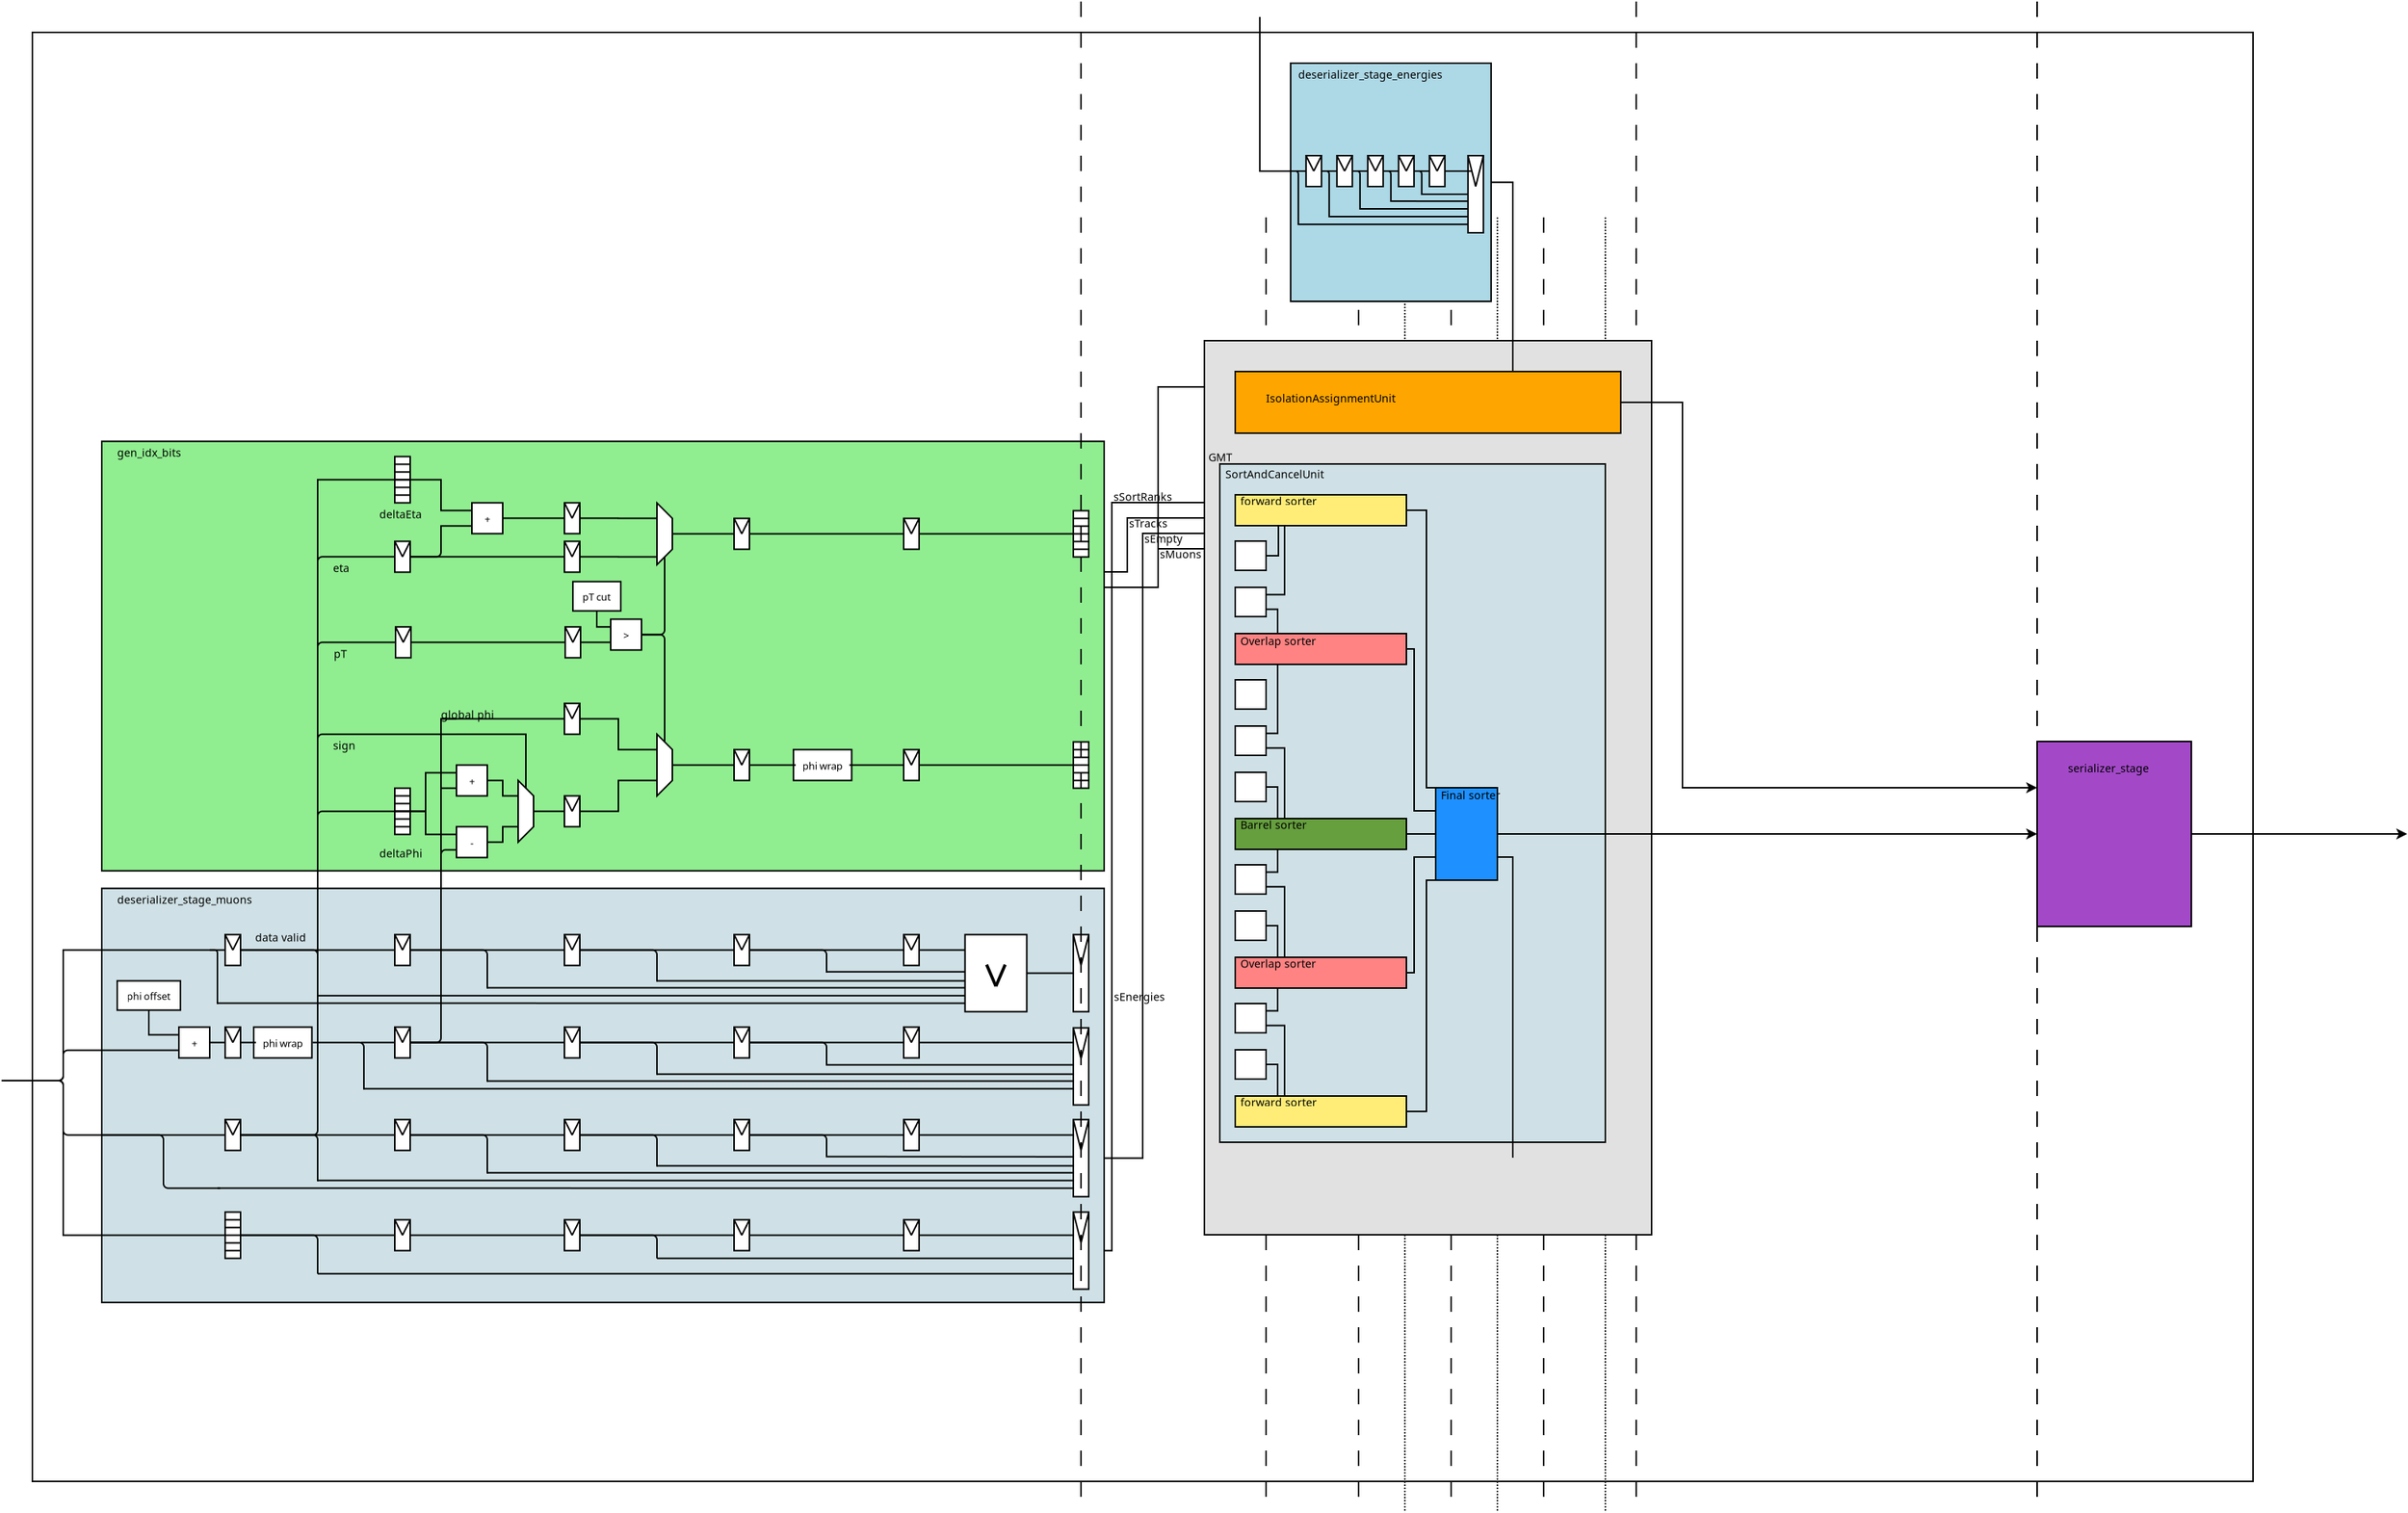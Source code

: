 <?xml version="1.0" encoding="UTF-8"?>
<dia:diagram xmlns:dia="http://www.lysator.liu.se/~alla/dia/">
  <dia:layer name="Background" visible="true" active="true">
    <dia:object type="Flowchart - Box" version="0" id="O0">
      <dia:attribute name="obj_pos">
        <dia:point val="-54,-22"/>
      </dia:attribute>
      <dia:attribute name="obj_bb">
        <dia:rectangle val="-54.05,-22.05;90.05,72.05"/>
      </dia:attribute>
      <dia:attribute name="elem_corner">
        <dia:point val="-54,-22"/>
      </dia:attribute>
      <dia:attribute name="elem_width">
        <dia:real val="144"/>
      </dia:attribute>
      <dia:attribute name="elem_height">
        <dia:real val="94"/>
      </dia:attribute>
      <dia:attribute name="border_width">
        <dia:real val="0.1"/>
      </dia:attribute>
      <dia:attribute name="show_background">
        <dia:boolean val="true"/>
      </dia:attribute>
      <dia:attribute name="padding">
        <dia:real val="0.5"/>
      </dia:attribute>
      <dia:attribute name="text">
        <dia:composite type="text">
          <dia:attribute name="string">
            <dia:string>##</dia:string>
          </dia:attribute>
          <dia:attribute name="font">
            <dia:font family="sans" style="0" name="Helvetica"/>
          </dia:attribute>
          <dia:attribute name="height">
            <dia:real val="0.8"/>
          </dia:attribute>
          <dia:attribute name="pos">
            <dia:point val="18,25.195"/>
          </dia:attribute>
          <dia:attribute name="color">
            <dia:color val="#000000"/>
          </dia:attribute>
          <dia:attribute name="alignment">
            <dia:enum val="1"/>
          </dia:attribute>
        </dia:composite>
      </dia:attribute>
    </dia:object>
    <dia:object type="Flowchart - Box" version="0" id="O1">
      <dia:attribute name="obj_pos">
        <dia:point val="76,24"/>
      </dia:attribute>
      <dia:attribute name="obj_bb">
        <dia:rectangle val="75.95,23.95;86.05,36.05"/>
      </dia:attribute>
      <dia:attribute name="elem_corner">
        <dia:point val="76,24"/>
      </dia:attribute>
      <dia:attribute name="elem_width">
        <dia:real val="10"/>
      </dia:attribute>
      <dia:attribute name="elem_height">
        <dia:real val="12"/>
      </dia:attribute>
      <dia:attribute name="border_width">
        <dia:real val="0.1"/>
      </dia:attribute>
      <dia:attribute name="inner_color">
        <dia:color val="#a349c8"/>
      </dia:attribute>
      <dia:attribute name="show_background">
        <dia:boolean val="true"/>
      </dia:attribute>
      <dia:attribute name="padding">
        <dia:real val="0.5"/>
      </dia:attribute>
      <dia:attribute name="text">
        <dia:composite type="text">
          <dia:attribute name="string">
            <dia:string>##</dia:string>
          </dia:attribute>
          <dia:attribute name="font">
            <dia:font family="sans" style="0" name="Helvetica"/>
          </dia:attribute>
          <dia:attribute name="height">
            <dia:real val="0.8"/>
          </dia:attribute>
          <dia:attribute name="pos">
            <dia:point val="81,30.195"/>
          </dia:attribute>
          <dia:attribute name="color">
            <dia:color val="#000000"/>
          </dia:attribute>
          <dia:attribute name="alignment">
            <dia:enum val="1"/>
          </dia:attribute>
        </dia:composite>
      </dia:attribute>
    </dia:object>
    <dia:object type="Standard - Line" version="0" id="O2">
      <dia:attribute name="obj_pos">
        <dia:point val="76,-24"/>
      </dia:attribute>
      <dia:attribute name="obj_bb">
        <dia:rectangle val="75.95,-24.05;76.05,74.05"/>
      </dia:attribute>
      <dia:attribute name="conn_endpoints">
        <dia:point val="76,-24"/>
        <dia:point val="76,74"/>
      </dia:attribute>
      <dia:attribute name="numcp">
        <dia:int val="1"/>
      </dia:attribute>
      <dia:attribute name="line_style">
        <dia:enum val="1"/>
      </dia:attribute>
    </dia:object>
    <dia:object type="Standard - Text" version="1" id="O3">
      <dia:attribute name="obj_pos">
        <dia:point val="2.102,10.348"/>
      </dia:attribute>
      <dia:attribute name="obj_bb">
        <dia:rectangle val="2.102,9.651;6.172,10.543"/>
      </dia:attribute>
      <dia:attribute name="text">
        <dia:composite type="text">
          <dia:attribute name="string">
            <dia:string>#mp7_payload#</dia:string>
          </dia:attribute>
          <dia:attribute name="font">
            <dia:font family="Source Sans Pro" style="0" name="Courier"/>
          </dia:attribute>
          <dia:attribute name="height">
            <dia:real val="0.885"/>
          </dia:attribute>
          <dia:attribute name="pos">
            <dia:point val="2.102,10.348"/>
          </dia:attribute>
          <dia:attribute name="color">
            <dia:color val="#000000"/>
          </dia:attribute>
          <dia:attribute name="alignment">
            <dia:enum val="0"/>
          </dia:attribute>
        </dia:composite>
      </dia:attribute>
      <dia:attribute name="valign">
        <dia:enum val="3"/>
      </dia:attribute>
    </dia:object>
    <dia:object type="Standard - Text" version="1" id="O4">
      <dia:attribute name="obj_pos">
        <dia:point val="78,26"/>
      </dia:attribute>
      <dia:attribute name="obj_bb">
        <dia:rectangle val="78,25.302;82.612,26.195"/>
      </dia:attribute>
      <dia:attribute name="text">
        <dia:composite type="text">
          <dia:attribute name="string">
            <dia:string>#serializer_stage#</dia:string>
          </dia:attribute>
          <dia:attribute name="font">
            <dia:font family="Source Sans Pro" style="0" name="Courier"/>
          </dia:attribute>
          <dia:attribute name="height">
            <dia:real val="0.885"/>
          </dia:attribute>
          <dia:attribute name="pos">
            <dia:point val="78,26"/>
          </dia:attribute>
          <dia:attribute name="color">
            <dia:color val="#000000"/>
          </dia:attribute>
          <dia:attribute name="alignment">
            <dia:enum val="0"/>
          </dia:attribute>
        </dia:composite>
      </dia:attribute>
      <dia:attribute name="valign">
        <dia:enum val="3"/>
      </dia:attribute>
    </dia:object>
    <dia:object type="Standard - ZigZagLine" version="1" id="O5">
      <dia:attribute name="obj_pos">
        <dia:point val="14.5,51.029"/>
      </dia:attribute>
      <dia:attribute name="obj_bb">
        <dia:rectangle val="14.45,10.45;23.05,51.079"/>
      </dia:attribute>
      <dia:attribute name="orth_points">
        <dia:point val="14.5,51.029"/>
        <dia:point val="18,51.029"/>
        <dia:point val="18,10.5"/>
        <dia:point val="23,10.5"/>
      </dia:attribute>
      <dia:attribute name="orth_orient">
        <dia:enum val="0"/>
        <dia:enum val="1"/>
        <dia:enum val="0"/>
      </dia:attribute>
      <dia:attribute name="autorouting">
        <dia:boolean val="false"/>
      </dia:attribute>
      <dia:connections>
        <dia:connection handle="0" to="O145" connection="4"/>
      </dia:connections>
    </dia:object>
    <dia:object type="Standard - ZigZagLine" version="1" id="O6">
      <dia:attribute name="obj_pos">
        <dia:point val="14.5,57.029"/>
      </dia:attribute>
      <dia:attribute name="obj_bb">
        <dia:rectangle val="14.45,8.45;23.05,57.079"/>
      </dia:attribute>
      <dia:attribute name="orth_points">
        <dia:point val="14.5,57.029"/>
        <dia:point val="16,57.029"/>
        <dia:point val="16,8.5"/>
        <dia:point val="23,8.5"/>
      </dia:attribute>
      <dia:attribute name="orth_orient">
        <dia:enum val="0"/>
        <dia:enum val="1"/>
        <dia:enum val="0"/>
      </dia:attribute>
      <dia:attribute name="autorouting">
        <dia:boolean val="false"/>
      </dia:attribute>
      <dia:connections>
        <dia:connection handle="0" to="O148" connection="4"/>
      </dia:connections>
    </dia:object>
    <dia:object type="Standard - ZigZagLine" version="1" id="O7">
      <dia:attribute name="obj_pos">
        <dia:point val="14.466,13"/>
      </dia:attribute>
      <dia:attribute name="obj_bb">
        <dia:rectangle val="14.416,9.45;23.05,13.05"/>
      </dia:attribute>
      <dia:attribute name="orth_points">
        <dia:point val="14.466,13"/>
        <dia:point val="17,13"/>
        <dia:point val="17,9.5"/>
        <dia:point val="23,9.5"/>
      </dia:attribute>
      <dia:attribute name="orth_orient">
        <dia:enum val="0"/>
        <dia:enum val="1"/>
        <dia:enum val="0"/>
      </dia:attribute>
      <dia:attribute name="autorouting">
        <dia:boolean val="false"/>
      </dia:attribute>
    </dia:object>
    <dia:object type="Standard - ZigZagLine" version="1" id="O8">
      <dia:attribute name="obj_pos">
        <dia:point val="14.489,14"/>
      </dia:attribute>
      <dia:attribute name="obj_bb">
        <dia:rectangle val="14.439,0.95;24.05,14.05"/>
      </dia:attribute>
      <dia:attribute name="orth_points">
        <dia:point val="14.489,14"/>
        <dia:point val="19,14"/>
        <dia:point val="19,1"/>
        <dia:point val="24,1"/>
      </dia:attribute>
      <dia:attribute name="orth_orient">
        <dia:enum val="0"/>
        <dia:enum val="1"/>
        <dia:enum val="0"/>
      </dia:attribute>
      <dia:attribute name="autorouting">
        <dia:boolean val="false"/>
      </dia:attribute>
      <dia:connections>
        <dia:connection handle="1" to="O26" connection="5"/>
      </dia:connections>
    </dia:object>
    <dia:object type="Standard - Text" version="1" id="O9">
      <dia:attribute name="obj_pos">
        <dia:point val="19.113,12.113"/>
      </dia:attribute>
      <dia:attribute name="obj_bb">
        <dia:rectangle val="19.113,11.415;21.373,12.308"/>
      </dia:attribute>
      <dia:attribute name="text">
        <dia:composite type="text">
          <dia:attribute name="string">
            <dia:string>#sMuons#</dia:string>
          </dia:attribute>
          <dia:attribute name="font">
            <dia:font family="Source Sans Pro" style="0" name="Courier"/>
          </dia:attribute>
          <dia:attribute name="height">
            <dia:real val="0.885"/>
          </dia:attribute>
          <dia:attribute name="pos">
            <dia:point val="19.113,12.113"/>
          </dia:attribute>
          <dia:attribute name="color">
            <dia:color val="#000000"/>
          </dia:attribute>
          <dia:attribute name="alignment">
            <dia:enum val="0"/>
          </dia:attribute>
        </dia:composite>
      </dia:attribute>
      <dia:attribute name="valign">
        <dia:enum val="3"/>
      </dia:attribute>
    </dia:object>
    <dia:object type="Standard - Text" version="1" id="O10">
      <dia:attribute name="obj_pos">
        <dia:point val="17.113,10.113"/>
      </dia:attribute>
      <dia:attribute name="obj_bb">
        <dia:rectangle val="17.113,9.415;19.295,10.308"/>
      </dia:attribute>
      <dia:attribute name="text">
        <dia:composite type="text">
          <dia:attribute name="string">
            <dia:string>#sTracks#</dia:string>
          </dia:attribute>
          <dia:attribute name="font">
            <dia:font family="Source Sans Pro" style="0" name="Courier"/>
          </dia:attribute>
          <dia:attribute name="height">
            <dia:real val="0.885"/>
          </dia:attribute>
          <dia:attribute name="pos">
            <dia:point val="17.113,10.113"/>
          </dia:attribute>
          <dia:attribute name="color">
            <dia:color val="#000000"/>
          </dia:attribute>
          <dia:attribute name="alignment">
            <dia:enum val="0"/>
          </dia:attribute>
        </dia:composite>
      </dia:attribute>
      <dia:attribute name="valign">
        <dia:enum val="3"/>
      </dia:attribute>
    </dia:object>
    <dia:object type="Standard - Text" version="1" id="O11">
      <dia:attribute name="obj_pos">
        <dia:point val="18.113,11.113"/>
      </dia:attribute>
      <dia:attribute name="obj_bb">
        <dia:rectangle val="18.113,10.415;20.33,11.308"/>
      </dia:attribute>
      <dia:attribute name="text">
        <dia:composite type="text">
          <dia:attribute name="string">
            <dia:string>#sEmpty#</dia:string>
          </dia:attribute>
          <dia:attribute name="font">
            <dia:font family="Source Sans Pro" style="0" name="Courier"/>
          </dia:attribute>
          <dia:attribute name="height">
            <dia:real val="0.885"/>
          </dia:attribute>
          <dia:attribute name="pos">
            <dia:point val="18.113,11.113"/>
          </dia:attribute>
          <dia:attribute name="color">
            <dia:color val="#000000"/>
          </dia:attribute>
          <dia:attribute name="alignment">
            <dia:enum val="0"/>
          </dia:attribute>
        </dia:composite>
      </dia:attribute>
      <dia:attribute name="valign">
        <dia:enum val="3"/>
      </dia:attribute>
    </dia:object>
    <dia:object type="Standard - Text" version="1" id="O12">
      <dia:attribute name="obj_pos">
        <dia:point val="16.117,8.383"/>
      </dia:attribute>
      <dia:attribute name="obj_bb">
        <dia:rectangle val="16.117,7.685;19.455,8.578"/>
      </dia:attribute>
      <dia:attribute name="text">
        <dia:composite type="text">
          <dia:attribute name="string">
            <dia:string>#sSortRanks#</dia:string>
          </dia:attribute>
          <dia:attribute name="font">
            <dia:font family="Source Sans Pro" style="0" name="Courier"/>
          </dia:attribute>
          <dia:attribute name="height">
            <dia:real val="0.885"/>
          </dia:attribute>
          <dia:attribute name="pos">
            <dia:point val="16.117,8.383"/>
          </dia:attribute>
          <dia:attribute name="color">
            <dia:color val="#000000"/>
          </dia:attribute>
          <dia:attribute name="alignment">
            <dia:enum val="0"/>
          </dia:attribute>
        </dia:composite>
      </dia:attribute>
      <dia:attribute name="valign">
        <dia:enum val="3"/>
      </dia:attribute>
    </dia:object>
    <dia:object type="Standard - Text" version="1" id="O13">
      <dia:attribute name="obj_pos">
        <dia:point val="16.135,40.82"/>
      </dia:attribute>
      <dia:attribute name="obj_bb">
        <dia:rectangle val="16.135,40.122;18.958,41.015"/>
      </dia:attribute>
      <dia:attribute name="text">
        <dia:composite type="text">
          <dia:attribute name="string">
            <dia:string>#sEnergies#</dia:string>
          </dia:attribute>
          <dia:attribute name="font">
            <dia:font family="Source Sans Pro" style="0" name="Courier"/>
          </dia:attribute>
          <dia:attribute name="height">
            <dia:real val="0.885"/>
          </dia:attribute>
          <dia:attribute name="pos">
            <dia:point val="16.135,40.82"/>
          </dia:attribute>
          <dia:attribute name="color">
            <dia:color val="#000000"/>
          </dia:attribute>
          <dia:attribute name="alignment">
            <dia:enum val="0"/>
          </dia:attribute>
        </dia:composite>
      </dia:attribute>
      <dia:attribute name="valign">
        <dia:enum val="3"/>
      </dia:attribute>
    </dia:object>
    <dia:object type="Standard - Line" version="0" id="O14">
      <dia:attribute name="obj_pos">
        <dia:point val="35,-10"/>
      </dia:attribute>
      <dia:attribute name="obj_bb">
        <dia:rectangle val="34.95,-10.05;35.05,74.05"/>
      </dia:attribute>
      <dia:attribute name="conn_endpoints">
        <dia:point val="35,-10"/>
        <dia:point val="35,74"/>
      </dia:attribute>
      <dia:attribute name="numcp">
        <dia:int val="1"/>
      </dia:attribute>
      <dia:attribute name="line_style">
        <dia:enum val="4"/>
      </dia:attribute>
    </dia:object>
    <dia:object type="Standard - Line" version="0" id="O15">
      <dia:attribute name="obj_pos">
        <dia:point val="41,-10"/>
      </dia:attribute>
      <dia:attribute name="obj_bb">
        <dia:rectangle val="40.95,-10.05;41.05,74.05"/>
      </dia:attribute>
      <dia:attribute name="conn_endpoints">
        <dia:point val="41,-10"/>
        <dia:point val="41,74"/>
      </dia:attribute>
      <dia:attribute name="numcp">
        <dia:int val="1"/>
      </dia:attribute>
      <dia:attribute name="line_style">
        <dia:enum val="4"/>
      </dia:attribute>
    </dia:object>
    <dia:object type="Standard - Line" version="0" id="O16">
      <dia:attribute name="obj_pos">
        <dia:point val="48,-10"/>
      </dia:attribute>
      <dia:attribute name="obj_bb">
        <dia:rectangle val="47.95,-10.05;48.05,74.05"/>
      </dia:attribute>
      <dia:attribute name="conn_endpoints">
        <dia:point val="48,-10"/>
        <dia:point val="48,74"/>
      </dia:attribute>
      <dia:attribute name="numcp">
        <dia:int val="1"/>
      </dia:attribute>
      <dia:attribute name="line_style">
        <dia:enum val="4"/>
      </dia:attribute>
    </dia:object>
    <dia:object type="Standard - Line" version="0" id="O17">
      <dia:attribute name="obj_pos">
        <dia:point val="32,-10"/>
      </dia:attribute>
      <dia:attribute name="obj_bb">
        <dia:rectangle val="31.95,-10.05;32.05,74.05"/>
      </dia:attribute>
      <dia:attribute name="conn_endpoints">
        <dia:point val="32,-10"/>
        <dia:point val="32,74"/>
      </dia:attribute>
      <dia:attribute name="numcp">
        <dia:int val="1"/>
      </dia:attribute>
      <dia:attribute name="line_style">
        <dia:enum val="1"/>
      </dia:attribute>
    </dia:object>
    <dia:object type="Standard - Line" version="0" id="O18">
      <dia:attribute name="obj_pos">
        <dia:point val="26,-10"/>
      </dia:attribute>
      <dia:attribute name="obj_bb">
        <dia:rectangle val="25.95,-10.05;26.05,74.05"/>
      </dia:attribute>
      <dia:attribute name="conn_endpoints">
        <dia:point val="26,-10"/>
        <dia:point val="26,74"/>
      </dia:attribute>
      <dia:attribute name="numcp">
        <dia:int val="1"/>
      </dia:attribute>
      <dia:attribute name="line_style">
        <dia:enum val="1"/>
      </dia:attribute>
    </dia:object>
    <dia:object type="Standard - Line" version="0" id="O19">
      <dia:attribute name="obj_pos">
        <dia:point val="38,-10"/>
      </dia:attribute>
      <dia:attribute name="obj_bb">
        <dia:rectangle val="37.95,-10.05;38.05,74.05"/>
      </dia:attribute>
      <dia:attribute name="conn_endpoints">
        <dia:point val="38,-10"/>
        <dia:point val="38,74"/>
      </dia:attribute>
      <dia:attribute name="numcp">
        <dia:int val="1"/>
      </dia:attribute>
      <dia:attribute name="line_style">
        <dia:enum val="1"/>
      </dia:attribute>
    </dia:object>
    <dia:object type="Standard - Line" version="0" id="O20">
      <dia:attribute name="obj_pos">
        <dia:point val="44,-10"/>
      </dia:attribute>
      <dia:attribute name="obj_bb">
        <dia:rectangle val="43.95,-10.05;44.05,74.05"/>
      </dia:attribute>
      <dia:attribute name="conn_endpoints">
        <dia:point val="44,-10"/>
        <dia:point val="44,74"/>
      </dia:attribute>
      <dia:attribute name="numcp">
        <dia:int val="1"/>
      </dia:attribute>
      <dia:attribute name="line_style">
        <dia:enum val="1"/>
      </dia:attribute>
    </dia:object>
    <dia:object type="Standard - ZigZagLine" version="1" id="O21">
      <dia:attribute name="obj_pos">
        <dia:point val="19,14"/>
      </dia:attribute>
      <dia:attribute name="obj_bb">
        <dia:rectangle val="18.95,11.45;23.071,14.05"/>
      </dia:attribute>
      <dia:attribute name="orth_points">
        <dia:point val="19,14"/>
        <dia:point val="19,11.5"/>
        <dia:point val="23,11.5"/>
        <dia:point val="23,11.5"/>
      </dia:attribute>
      <dia:attribute name="orth_orient">
        <dia:enum val="1"/>
        <dia:enum val="0"/>
        <dia:enum val="1"/>
      </dia:attribute>
      <dia:attribute name="autorouting">
        <dia:boolean val="false"/>
      </dia:attribute>
    </dia:object>
    <dia:object type="Standard - Line" version="0" id="O22">
      <dia:attribute name="obj_pos">
        <dia:point val="86.05,30"/>
      </dia:attribute>
      <dia:attribute name="obj_bb">
        <dia:rectangle val="86.0,29.638;100.112,30.362"/>
      </dia:attribute>
      <dia:attribute name="conn_endpoints">
        <dia:point val="86.05,30"/>
        <dia:point val="100,30"/>
      </dia:attribute>
      <dia:attribute name="numcp">
        <dia:int val="1"/>
      </dia:attribute>
      <dia:attribute name="end_arrow">
        <dia:enum val="22"/>
      </dia:attribute>
      <dia:attribute name="end_arrow_length">
        <dia:real val="0.5"/>
      </dia:attribute>
      <dia:attribute name="end_arrow_width">
        <dia:real val="0.5"/>
      </dia:attribute>
      <dia:connections>
        <dia:connection handle="0" to="O1" connection="16"/>
      </dia:connections>
    </dia:object>
    <dia:object type="Standard - Line" version="0" id="O23">
      <dia:attribute name="obj_pos">
        <dia:point val="50,-24"/>
      </dia:attribute>
      <dia:attribute name="obj_bb">
        <dia:rectangle val="49.95,-24.05;50.05,74.05"/>
      </dia:attribute>
      <dia:attribute name="conn_endpoints">
        <dia:point val="50,-24"/>
        <dia:point val="50,74"/>
      </dia:attribute>
      <dia:attribute name="numcp">
        <dia:int val="1"/>
      </dia:attribute>
      <dia:attribute name="line_style">
        <dia:enum val="1"/>
      </dia:attribute>
    </dia:object>
    <dia:object type="Flowchart - Box" version="0" id="O24">
      <dia:attribute name="obj_pos">
        <dia:point val="22,-2"/>
      </dia:attribute>
      <dia:attribute name="obj_bb">
        <dia:rectangle val="21.95,-2.05;51.05,56.05"/>
      </dia:attribute>
      <dia:attribute name="elem_corner">
        <dia:point val="22,-2"/>
      </dia:attribute>
      <dia:attribute name="elem_width">
        <dia:real val="29"/>
      </dia:attribute>
      <dia:attribute name="elem_height">
        <dia:real val="58"/>
      </dia:attribute>
      <dia:attribute name="border_width">
        <dia:real val="0.1"/>
      </dia:attribute>
      <dia:attribute name="inner_color">
        <dia:color val="#e1e1e1"/>
      </dia:attribute>
      <dia:attribute name="show_background">
        <dia:boolean val="true"/>
      </dia:attribute>
      <dia:attribute name="padding">
        <dia:real val="0.5"/>
      </dia:attribute>
      <dia:attribute name="text">
        <dia:composite type="text">
          <dia:attribute name="string">
            <dia:string>##</dia:string>
          </dia:attribute>
          <dia:attribute name="font">
            <dia:font family="sans" style="0" name="Helvetica"/>
          </dia:attribute>
          <dia:attribute name="height">
            <dia:real val="0.8"/>
          </dia:attribute>
          <dia:attribute name="pos">
            <dia:point val="36.5,27.195"/>
          </dia:attribute>
          <dia:attribute name="color">
            <dia:color val="#000000"/>
          </dia:attribute>
          <dia:attribute name="alignment">
            <dia:enum val="1"/>
          </dia:attribute>
        </dia:composite>
      </dia:attribute>
    </dia:object>
    <dia:object type="Standard - Text" version="1" id="O25">
      <dia:attribute name="obj_pos">
        <dia:point val="22.262,5.83"/>
      </dia:attribute>
      <dia:attribute name="obj_bb">
        <dia:rectangle val="22.262,5.133;23.579,6.025"/>
      </dia:attribute>
      <dia:attribute name="text">
        <dia:composite type="text">
          <dia:attribute name="string">
            <dia:string>#GMT#</dia:string>
          </dia:attribute>
          <dia:attribute name="font">
            <dia:font family="Source Sans Pro" style="0" name="Courier"/>
          </dia:attribute>
          <dia:attribute name="height">
            <dia:real val="0.885"/>
          </dia:attribute>
          <dia:attribute name="pos">
            <dia:point val="22.262,5.83"/>
          </dia:attribute>
          <dia:attribute name="color">
            <dia:color val="#000000"/>
          </dia:attribute>
          <dia:attribute name="alignment">
            <dia:enum val="0"/>
          </dia:attribute>
        </dia:composite>
      </dia:attribute>
      <dia:attribute name="valign">
        <dia:enum val="3"/>
      </dia:attribute>
    </dia:object>
    <dia:object type="Flowchart - Box" version="0" id="O26">
      <dia:attribute name="obj_pos">
        <dia:point val="24,0"/>
      </dia:attribute>
      <dia:attribute name="obj_bb">
        <dia:rectangle val="23.95,-0.05;49.05,4.05"/>
      </dia:attribute>
      <dia:attribute name="elem_corner">
        <dia:point val="24,0"/>
      </dia:attribute>
      <dia:attribute name="elem_width">
        <dia:real val="25"/>
      </dia:attribute>
      <dia:attribute name="elem_height">
        <dia:real val="4"/>
      </dia:attribute>
      <dia:attribute name="border_width">
        <dia:real val="0.1"/>
      </dia:attribute>
      <dia:attribute name="inner_color">
        <dia:color val="#ffa500"/>
      </dia:attribute>
      <dia:attribute name="show_background">
        <dia:boolean val="true"/>
      </dia:attribute>
      <dia:attribute name="padding">
        <dia:real val="0.5"/>
      </dia:attribute>
      <dia:attribute name="text">
        <dia:composite type="text">
          <dia:attribute name="string">
            <dia:string>##</dia:string>
          </dia:attribute>
          <dia:attribute name="font">
            <dia:font family="sans" style="0" name="Helvetica"/>
          </dia:attribute>
          <dia:attribute name="height">
            <dia:real val="0.8"/>
          </dia:attribute>
          <dia:attribute name="pos">
            <dia:point val="36.5,2.195"/>
          </dia:attribute>
          <dia:attribute name="color">
            <dia:color val="#000000"/>
          </dia:attribute>
          <dia:attribute name="alignment">
            <dia:enum val="1"/>
          </dia:attribute>
        </dia:composite>
      </dia:attribute>
    </dia:object>
    <dia:object type="Flowchart - Box" version="0" id="O27">
      <dia:attribute name="obj_pos">
        <dia:point val="23,6"/>
      </dia:attribute>
      <dia:attribute name="obj_bb">
        <dia:rectangle val="22.95,5.95;48.05,50.05"/>
      </dia:attribute>
      <dia:attribute name="elem_corner">
        <dia:point val="23,6"/>
      </dia:attribute>
      <dia:attribute name="elem_width">
        <dia:real val="25"/>
      </dia:attribute>
      <dia:attribute name="elem_height">
        <dia:real val="44"/>
      </dia:attribute>
      <dia:attribute name="border_width">
        <dia:real val="0.1"/>
      </dia:attribute>
      <dia:attribute name="inner_color">
        <dia:color val="#cfe1e6"/>
      </dia:attribute>
      <dia:attribute name="show_background">
        <dia:boolean val="true"/>
      </dia:attribute>
      <dia:attribute name="padding">
        <dia:real val="0.5"/>
      </dia:attribute>
      <dia:attribute name="text">
        <dia:composite type="text">
          <dia:attribute name="string">
            <dia:string>##</dia:string>
          </dia:attribute>
          <dia:attribute name="font">
            <dia:font family="sans" style="0" name="Helvetica"/>
          </dia:attribute>
          <dia:attribute name="height">
            <dia:real val="0.8"/>
          </dia:attribute>
          <dia:attribute name="pos">
            <dia:point val="35.5,28.195"/>
          </dia:attribute>
          <dia:attribute name="color">
            <dia:color val="#000000"/>
          </dia:attribute>
          <dia:attribute name="alignment">
            <dia:enum val="1"/>
          </dia:attribute>
        </dia:composite>
      </dia:attribute>
    </dia:object>
    <dia:object type="Standard - Text" version="1" id="O28">
      <dia:attribute name="obj_pos">
        <dia:point val="23.358,6.928"/>
      </dia:attribute>
      <dia:attribute name="obj_bb">
        <dia:rectangle val="23.358,6.23;29.003,7.123"/>
      </dia:attribute>
      <dia:attribute name="text">
        <dia:composite type="text">
          <dia:attribute name="string">
            <dia:string>#SortAndCancelUnit#</dia:string>
          </dia:attribute>
          <dia:attribute name="font">
            <dia:font family="Source Sans Pro" style="0" name="Courier"/>
          </dia:attribute>
          <dia:attribute name="height">
            <dia:real val="0.885"/>
          </dia:attribute>
          <dia:attribute name="pos">
            <dia:point val="23.358,6.928"/>
          </dia:attribute>
          <dia:attribute name="color">
            <dia:color val="#000000"/>
          </dia:attribute>
          <dia:attribute name="alignment">
            <dia:enum val="0"/>
          </dia:attribute>
        </dia:composite>
      </dia:attribute>
      <dia:attribute name="valign">
        <dia:enum val="3"/>
      </dia:attribute>
    </dia:object>
    <dia:object type="Standard - Text" version="1" id="O29">
      <dia:attribute name="obj_pos">
        <dia:point val="26,2"/>
      </dia:attribute>
      <dia:attribute name="obj_bb">
        <dia:rectangle val="26,1.302;33.305,2.195"/>
      </dia:attribute>
      <dia:attribute name="text">
        <dia:composite type="text">
          <dia:attribute name="string">
            <dia:string>#IsolationAssignmentUnit#</dia:string>
          </dia:attribute>
          <dia:attribute name="font">
            <dia:font family="Source Sans Pro" style="0" name="Courier"/>
          </dia:attribute>
          <dia:attribute name="height">
            <dia:real val="0.885"/>
          </dia:attribute>
          <dia:attribute name="pos">
            <dia:point val="26,2"/>
          </dia:attribute>
          <dia:attribute name="color">
            <dia:color val="#000000"/>
          </dia:attribute>
          <dia:attribute name="alignment">
            <dia:enum val="0"/>
          </dia:attribute>
        </dia:composite>
      </dia:attribute>
      <dia:attribute name="valign">
        <dia:enum val="3"/>
      </dia:attribute>
    </dia:object>
    <dia:object type="Flowchart - Box" version="0" id="O30">
      <dia:attribute name="obj_pos">
        <dia:point val="24,29"/>
      </dia:attribute>
      <dia:attribute name="obj_bb">
        <dia:rectangle val="23.95,28.95;35.15,31.05"/>
      </dia:attribute>
      <dia:attribute name="elem_corner">
        <dia:point val="24,29"/>
      </dia:attribute>
      <dia:attribute name="elem_width">
        <dia:real val="11.1"/>
      </dia:attribute>
      <dia:attribute name="elem_height">
        <dia:real val="2"/>
      </dia:attribute>
      <dia:attribute name="border_width">
        <dia:real val="0.1"/>
      </dia:attribute>
      <dia:attribute name="inner_color">
        <dia:color val="#669f3e"/>
      </dia:attribute>
      <dia:attribute name="show_background">
        <dia:boolean val="true"/>
      </dia:attribute>
      <dia:attribute name="padding">
        <dia:real val="0.5"/>
      </dia:attribute>
      <dia:attribute name="text">
        <dia:composite type="text">
          <dia:attribute name="string">
            <dia:string>##</dia:string>
          </dia:attribute>
          <dia:attribute name="font">
            <dia:font family="sans" style="0" name="Helvetica"/>
          </dia:attribute>
          <dia:attribute name="height">
            <dia:real val="0.8"/>
          </dia:attribute>
          <dia:attribute name="pos">
            <dia:point val="29.55,30.195"/>
          </dia:attribute>
          <dia:attribute name="color">
            <dia:color val="#000000"/>
          </dia:attribute>
          <dia:attribute name="alignment">
            <dia:enum val="1"/>
          </dia:attribute>
        </dia:composite>
      </dia:attribute>
    </dia:object>
    <dia:object type="Flowchart - Box" version="0" id="O31">
      <dia:attribute name="obj_pos">
        <dia:point val="24,17"/>
      </dia:attribute>
      <dia:attribute name="obj_bb">
        <dia:rectangle val="23.95,16.95;35.15,19.05"/>
      </dia:attribute>
      <dia:attribute name="elem_corner">
        <dia:point val="24,17"/>
      </dia:attribute>
      <dia:attribute name="elem_width">
        <dia:real val="11.1"/>
      </dia:attribute>
      <dia:attribute name="elem_height">
        <dia:real val="2"/>
      </dia:attribute>
      <dia:attribute name="border_width">
        <dia:real val="0.1"/>
      </dia:attribute>
      <dia:attribute name="inner_color">
        <dia:color val="#ff8383"/>
      </dia:attribute>
      <dia:attribute name="show_background">
        <dia:boolean val="true"/>
      </dia:attribute>
      <dia:attribute name="padding">
        <dia:real val="0.5"/>
      </dia:attribute>
      <dia:attribute name="text">
        <dia:composite type="text">
          <dia:attribute name="string">
            <dia:string>##</dia:string>
          </dia:attribute>
          <dia:attribute name="font">
            <dia:font family="sans" style="0" name="Helvetica"/>
          </dia:attribute>
          <dia:attribute name="height">
            <dia:real val="0.8"/>
          </dia:attribute>
          <dia:attribute name="pos">
            <dia:point val="29.55,18.195"/>
          </dia:attribute>
          <dia:attribute name="color">
            <dia:color val="#000000"/>
          </dia:attribute>
          <dia:attribute name="alignment">
            <dia:enum val="1"/>
          </dia:attribute>
        </dia:composite>
      </dia:attribute>
    </dia:object>
    <dia:object type="Flowchart - Box" version="0" id="O32">
      <dia:attribute name="obj_pos">
        <dia:point val="24,8"/>
      </dia:attribute>
      <dia:attribute name="obj_bb">
        <dia:rectangle val="23.95,7.95;35.15,10.05"/>
      </dia:attribute>
      <dia:attribute name="elem_corner">
        <dia:point val="24,8"/>
      </dia:attribute>
      <dia:attribute name="elem_width">
        <dia:real val="11.1"/>
      </dia:attribute>
      <dia:attribute name="elem_height">
        <dia:real val="2"/>
      </dia:attribute>
      <dia:attribute name="border_width">
        <dia:real val="0.1"/>
      </dia:attribute>
      <dia:attribute name="inner_color">
        <dia:color val="#ffed78"/>
      </dia:attribute>
      <dia:attribute name="show_background">
        <dia:boolean val="true"/>
      </dia:attribute>
      <dia:attribute name="padding">
        <dia:real val="0.5"/>
      </dia:attribute>
      <dia:attribute name="text">
        <dia:composite type="text">
          <dia:attribute name="string">
            <dia:string>##</dia:string>
          </dia:attribute>
          <dia:attribute name="font">
            <dia:font family="sans" style="0" name="Helvetica"/>
          </dia:attribute>
          <dia:attribute name="height">
            <dia:real val="0.8"/>
          </dia:attribute>
          <dia:attribute name="pos">
            <dia:point val="29.55,9.195"/>
          </dia:attribute>
          <dia:attribute name="color">
            <dia:color val="#000000"/>
          </dia:attribute>
          <dia:attribute name="alignment">
            <dia:enum val="1"/>
          </dia:attribute>
        </dia:composite>
      </dia:attribute>
    </dia:object>
    <dia:object type="Flowchart - Box" version="0" id="O33">
      <dia:attribute name="obj_pos">
        <dia:point val="24,38"/>
      </dia:attribute>
      <dia:attribute name="obj_bb">
        <dia:rectangle val="23.95,37.95;35.15,40.05"/>
      </dia:attribute>
      <dia:attribute name="elem_corner">
        <dia:point val="24,38"/>
      </dia:attribute>
      <dia:attribute name="elem_width">
        <dia:real val="11.1"/>
      </dia:attribute>
      <dia:attribute name="elem_height">
        <dia:real val="2"/>
      </dia:attribute>
      <dia:attribute name="border_width">
        <dia:real val="0.1"/>
      </dia:attribute>
      <dia:attribute name="inner_color">
        <dia:color val="#ff8383"/>
      </dia:attribute>
      <dia:attribute name="show_background">
        <dia:boolean val="true"/>
      </dia:attribute>
      <dia:attribute name="padding">
        <dia:real val="0.5"/>
      </dia:attribute>
      <dia:attribute name="text">
        <dia:composite type="text">
          <dia:attribute name="string">
            <dia:string>##</dia:string>
          </dia:attribute>
          <dia:attribute name="font">
            <dia:font family="sans" style="0" name="Helvetica"/>
          </dia:attribute>
          <dia:attribute name="height">
            <dia:real val="0.8"/>
          </dia:attribute>
          <dia:attribute name="pos">
            <dia:point val="29.55,39.195"/>
          </dia:attribute>
          <dia:attribute name="color">
            <dia:color val="#000000"/>
          </dia:attribute>
          <dia:attribute name="alignment">
            <dia:enum val="1"/>
          </dia:attribute>
        </dia:composite>
      </dia:attribute>
    </dia:object>
    <dia:object type="Flowchart - Box" version="0" id="O34">
      <dia:attribute name="obj_pos">
        <dia:point val="24,47"/>
      </dia:attribute>
      <dia:attribute name="obj_bb">
        <dia:rectangle val="23.95,46.95;35.15,49.05"/>
      </dia:attribute>
      <dia:attribute name="elem_corner">
        <dia:point val="24,47"/>
      </dia:attribute>
      <dia:attribute name="elem_width">
        <dia:real val="11.1"/>
      </dia:attribute>
      <dia:attribute name="elem_height">
        <dia:real val="2"/>
      </dia:attribute>
      <dia:attribute name="border_width">
        <dia:real val="0.1"/>
      </dia:attribute>
      <dia:attribute name="inner_color">
        <dia:color val="#ffed78"/>
      </dia:attribute>
      <dia:attribute name="show_background">
        <dia:boolean val="true"/>
      </dia:attribute>
      <dia:attribute name="padding">
        <dia:real val="0.5"/>
      </dia:attribute>
      <dia:attribute name="text">
        <dia:composite type="text">
          <dia:attribute name="string">
            <dia:string>##</dia:string>
          </dia:attribute>
          <dia:attribute name="font">
            <dia:font family="sans" style="0" name="Helvetica"/>
          </dia:attribute>
          <dia:attribute name="height">
            <dia:real val="0.8"/>
          </dia:attribute>
          <dia:attribute name="pos">
            <dia:point val="29.55,48.195"/>
          </dia:attribute>
          <dia:attribute name="color">
            <dia:color val="#000000"/>
          </dia:attribute>
          <dia:attribute name="alignment">
            <dia:enum val="1"/>
          </dia:attribute>
        </dia:composite>
      </dia:attribute>
    </dia:object>
    <dia:object type="Flowchart - Box" version="0" id="O35">
      <dia:attribute name="obj_pos">
        <dia:point val="24,11"/>
      </dia:attribute>
      <dia:attribute name="obj_bb">
        <dia:rectangle val="23.95,10.95;26.05,12.95"/>
      </dia:attribute>
      <dia:attribute name="elem_corner">
        <dia:point val="24,11"/>
      </dia:attribute>
      <dia:attribute name="elem_width">
        <dia:real val="2"/>
      </dia:attribute>
      <dia:attribute name="elem_height">
        <dia:real val="1.9"/>
      </dia:attribute>
      <dia:attribute name="show_background">
        <dia:boolean val="true"/>
      </dia:attribute>
      <dia:attribute name="padding">
        <dia:real val="0.5"/>
      </dia:attribute>
      <dia:attribute name="text">
        <dia:composite type="text">
          <dia:attribute name="string">
            <dia:string>##</dia:string>
          </dia:attribute>
          <dia:attribute name="font">
            <dia:font family="sans" style="0" name="Helvetica"/>
          </dia:attribute>
          <dia:attribute name="height">
            <dia:real val="0.8"/>
          </dia:attribute>
          <dia:attribute name="pos">
            <dia:point val="25,12.145"/>
          </dia:attribute>
          <dia:attribute name="color">
            <dia:color val="#000000"/>
          </dia:attribute>
          <dia:attribute name="alignment">
            <dia:enum val="1"/>
          </dia:attribute>
        </dia:composite>
      </dia:attribute>
    </dia:object>
    <dia:object type="Flowchart - Box" version="0" id="O36">
      <dia:attribute name="obj_pos">
        <dia:point val="24,14"/>
      </dia:attribute>
      <dia:attribute name="obj_bb">
        <dia:rectangle val="23.95,13.95;26.05,15.95"/>
      </dia:attribute>
      <dia:attribute name="elem_corner">
        <dia:point val="24,14"/>
      </dia:attribute>
      <dia:attribute name="elem_width">
        <dia:real val="2"/>
      </dia:attribute>
      <dia:attribute name="elem_height">
        <dia:real val="1.9"/>
      </dia:attribute>
      <dia:attribute name="show_background">
        <dia:boolean val="true"/>
      </dia:attribute>
      <dia:attribute name="padding">
        <dia:real val="0.5"/>
      </dia:attribute>
      <dia:attribute name="text">
        <dia:composite type="text">
          <dia:attribute name="string">
            <dia:string>##</dia:string>
          </dia:attribute>
          <dia:attribute name="font">
            <dia:font family="sans" style="0" name="Helvetica"/>
          </dia:attribute>
          <dia:attribute name="height">
            <dia:real val="0.8"/>
          </dia:attribute>
          <dia:attribute name="pos">
            <dia:point val="25,15.145"/>
          </dia:attribute>
          <dia:attribute name="color">
            <dia:color val="#000000"/>
          </dia:attribute>
          <dia:attribute name="alignment">
            <dia:enum val="1"/>
          </dia:attribute>
        </dia:composite>
      </dia:attribute>
    </dia:object>
    <dia:object type="Flowchart - Box" version="0" id="O37">
      <dia:attribute name="obj_pos">
        <dia:point val="24,23"/>
      </dia:attribute>
      <dia:attribute name="obj_bb">
        <dia:rectangle val="23.95,22.95;26.05,24.95"/>
      </dia:attribute>
      <dia:attribute name="elem_corner">
        <dia:point val="24,23"/>
      </dia:attribute>
      <dia:attribute name="elem_width">
        <dia:real val="2"/>
      </dia:attribute>
      <dia:attribute name="elem_height">
        <dia:real val="1.9"/>
      </dia:attribute>
      <dia:attribute name="show_background">
        <dia:boolean val="true"/>
      </dia:attribute>
      <dia:attribute name="padding">
        <dia:real val="0.5"/>
      </dia:attribute>
      <dia:attribute name="text">
        <dia:composite type="text">
          <dia:attribute name="string">
            <dia:string>##</dia:string>
          </dia:attribute>
          <dia:attribute name="font">
            <dia:font family="sans" style="0" name="Helvetica"/>
          </dia:attribute>
          <dia:attribute name="height">
            <dia:real val="0.8"/>
          </dia:attribute>
          <dia:attribute name="pos">
            <dia:point val="25,24.145"/>
          </dia:attribute>
          <dia:attribute name="color">
            <dia:color val="#000000"/>
          </dia:attribute>
          <dia:attribute name="alignment">
            <dia:enum val="1"/>
          </dia:attribute>
        </dia:composite>
      </dia:attribute>
    </dia:object>
    <dia:object type="Flowchart - Box" version="0" id="O38">
      <dia:attribute name="obj_pos">
        <dia:point val="24,35"/>
      </dia:attribute>
      <dia:attribute name="obj_bb">
        <dia:rectangle val="23.95,34.95;26.05,36.95"/>
      </dia:attribute>
      <dia:attribute name="elem_corner">
        <dia:point val="24,35"/>
      </dia:attribute>
      <dia:attribute name="elem_width">
        <dia:real val="2"/>
      </dia:attribute>
      <dia:attribute name="elem_height">
        <dia:real val="1.9"/>
      </dia:attribute>
      <dia:attribute name="show_background">
        <dia:boolean val="true"/>
      </dia:attribute>
      <dia:attribute name="padding">
        <dia:real val="0.5"/>
      </dia:attribute>
      <dia:attribute name="text">
        <dia:composite type="text">
          <dia:attribute name="string">
            <dia:string>##</dia:string>
          </dia:attribute>
          <dia:attribute name="font">
            <dia:font family="sans" style="0" name="Helvetica"/>
          </dia:attribute>
          <dia:attribute name="height">
            <dia:real val="0.8"/>
          </dia:attribute>
          <dia:attribute name="pos">
            <dia:point val="25,36.145"/>
          </dia:attribute>
          <dia:attribute name="color">
            <dia:color val="#000000"/>
          </dia:attribute>
          <dia:attribute name="alignment">
            <dia:enum val="1"/>
          </dia:attribute>
        </dia:composite>
      </dia:attribute>
    </dia:object>
    <dia:object type="Flowchart - Box" version="0" id="O39">
      <dia:attribute name="obj_pos">
        <dia:point val="24,41"/>
      </dia:attribute>
      <dia:attribute name="obj_bb">
        <dia:rectangle val="23.95,40.95;26.05,42.95"/>
      </dia:attribute>
      <dia:attribute name="elem_corner">
        <dia:point val="24,41"/>
      </dia:attribute>
      <dia:attribute name="elem_width">
        <dia:real val="2"/>
      </dia:attribute>
      <dia:attribute name="elem_height">
        <dia:real val="1.9"/>
      </dia:attribute>
      <dia:attribute name="show_background">
        <dia:boolean val="true"/>
      </dia:attribute>
      <dia:attribute name="padding">
        <dia:real val="0.5"/>
      </dia:attribute>
      <dia:attribute name="text">
        <dia:composite type="text">
          <dia:attribute name="string">
            <dia:string>##</dia:string>
          </dia:attribute>
          <dia:attribute name="font">
            <dia:font family="sans" style="0" name="Helvetica"/>
          </dia:attribute>
          <dia:attribute name="height">
            <dia:real val="0.8"/>
          </dia:attribute>
          <dia:attribute name="pos">
            <dia:point val="25,42.145"/>
          </dia:attribute>
          <dia:attribute name="color">
            <dia:color val="#000000"/>
          </dia:attribute>
          <dia:attribute name="alignment">
            <dia:enum val="1"/>
          </dia:attribute>
        </dia:composite>
      </dia:attribute>
    </dia:object>
    <dia:object type="Flowchart - Box" version="0" id="O40">
      <dia:attribute name="obj_pos">
        <dia:point val="24,26"/>
      </dia:attribute>
      <dia:attribute name="obj_bb">
        <dia:rectangle val="23.95,25.95;26.05,27.95"/>
      </dia:attribute>
      <dia:attribute name="elem_corner">
        <dia:point val="24,26"/>
      </dia:attribute>
      <dia:attribute name="elem_width">
        <dia:real val="2"/>
      </dia:attribute>
      <dia:attribute name="elem_height">
        <dia:real val="1.9"/>
      </dia:attribute>
      <dia:attribute name="show_background">
        <dia:boolean val="true"/>
      </dia:attribute>
      <dia:attribute name="padding">
        <dia:real val="0.5"/>
      </dia:attribute>
      <dia:attribute name="text">
        <dia:composite type="text">
          <dia:attribute name="string">
            <dia:string>##</dia:string>
          </dia:attribute>
          <dia:attribute name="font">
            <dia:font family="sans" style="0" name="Helvetica"/>
          </dia:attribute>
          <dia:attribute name="height">
            <dia:real val="0.8"/>
          </dia:attribute>
          <dia:attribute name="pos">
            <dia:point val="25,27.145"/>
          </dia:attribute>
          <dia:attribute name="color">
            <dia:color val="#000000"/>
          </dia:attribute>
          <dia:attribute name="alignment">
            <dia:enum val="1"/>
          </dia:attribute>
        </dia:composite>
      </dia:attribute>
    </dia:object>
    <dia:object type="Flowchart - Box" version="0" id="O41">
      <dia:attribute name="obj_pos">
        <dia:point val="24,44"/>
      </dia:attribute>
      <dia:attribute name="obj_bb">
        <dia:rectangle val="23.95,43.95;26.05,45.95"/>
      </dia:attribute>
      <dia:attribute name="elem_corner">
        <dia:point val="24,44"/>
      </dia:attribute>
      <dia:attribute name="elem_width">
        <dia:real val="2"/>
      </dia:attribute>
      <dia:attribute name="elem_height">
        <dia:real val="1.9"/>
      </dia:attribute>
      <dia:attribute name="show_background">
        <dia:boolean val="true"/>
      </dia:attribute>
      <dia:attribute name="padding">
        <dia:real val="0.5"/>
      </dia:attribute>
      <dia:attribute name="text">
        <dia:composite type="text">
          <dia:attribute name="string">
            <dia:string>##</dia:string>
          </dia:attribute>
          <dia:attribute name="font">
            <dia:font family="sans" style="0" name="Helvetica"/>
          </dia:attribute>
          <dia:attribute name="height">
            <dia:real val="0.8"/>
          </dia:attribute>
          <dia:attribute name="pos">
            <dia:point val="25,45.145"/>
          </dia:attribute>
          <dia:attribute name="color">
            <dia:color val="#000000"/>
          </dia:attribute>
          <dia:attribute name="alignment">
            <dia:enum val="1"/>
          </dia:attribute>
        </dia:composite>
      </dia:attribute>
    </dia:object>
    <dia:object type="Flowchart - Box" version="0" id="O42">
      <dia:attribute name="obj_pos">
        <dia:point val="24,32"/>
      </dia:attribute>
      <dia:attribute name="obj_bb">
        <dia:rectangle val="23.95,31.95;26.05,33.95"/>
      </dia:attribute>
      <dia:attribute name="elem_corner">
        <dia:point val="24,32"/>
      </dia:attribute>
      <dia:attribute name="elem_width">
        <dia:real val="2"/>
      </dia:attribute>
      <dia:attribute name="elem_height">
        <dia:real val="1.9"/>
      </dia:attribute>
      <dia:attribute name="show_background">
        <dia:boolean val="true"/>
      </dia:attribute>
      <dia:attribute name="padding">
        <dia:real val="0.5"/>
      </dia:attribute>
      <dia:attribute name="text">
        <dia:composite type="text">
          <dia:attribute name="string">
            <dia:string>##</dia:string>
          </dia:attribute>
          <dia:attribute name="font">
            <dia:font family="sans" style="0" name="Helvetica"/>
          </dia:attribute>
          <dia:attribute name="height">
            <dia:real val="0.8"/>
          </dia:attribute>
          <dia:attribute name="pos">
            <dia:point val="25,33.145"/>
          </dia:attribute>
          <dia:attribute name="color">
            <dia:color val="#000000"/>
          </dia:attribute>
          <dia:attribute name="alignment">
            <dia:enum val="1"/>
          </dia:attribute>
        </dia:composite>
      </dia:attribute>
    </dia:object>
    <dia:object type="Standard - ZigZagLine" version="1" id="O43">
      <dia:attribute name="obj_pos">
        <dia:point val="26.05,11.95"/>
      </dia:attribute>
      <dia:attribute name="obj_bb">
        <dia:rectangle val="26.0,9.95;26.85,12"/>
      </dia:attribute>
      <dia:attribute name="orth_points">
        <dia:point val="26.05,11.95"/>
        <dia:point val="26.8,11.95"/>
        <dia:point val="26.8,10"/>
        <dia:point val="26.775,10"/>
      </dia:attribute>
      <dia:attribute name="orth_orient">
        <dia:enum val="0"/>
        <dia:enum val="1"/>
        <dia:enum val="0"/>
      </dia:attribute>
      <dia:attribute name="autorouting">
        <dia:boolean val="false"/>
      </dia:attribute>
      <dia:connections>
        <dia:connection handle="0" to="O35" connection="16"/>
        <dia:connection handle="1" to="O32" connection="12"/>
      </dia:connections>
    </dia:object>
    <dia:object type="Standard - ZigZagLine" version="1" id="O44">
      <dia:attribute name="obj_pos">
        <dia:point val="26,14.475"/>
      </dia:attribute>
      <dia:attribute name="obj_bb">
        <dia:rectangle val="25.95,9.929;27.25,14.525"/>
      </dia:attribute>
      <dia:attribute name="orth_points">
        <dia:point val="26,14.475"/>
        <dia:point val="27.2,14.475"/>
        <dia:point val="27.2,10"/>
        <dia:point val="27.2,10"/>
      </dia:attribute>
      <dia:attribute name="orth_orient">
        <dia:enum val="0"/>
        <dia:enum val="1"/>
        <dia:enum val="0"/>
      </dia:attribute>
      <dia:attribute name="autorouting">
        <dia:boolean val="false"/>
      </dia:attribute>
      <dia:connections>
        <dia:connection handle="0" to="O36" connection="6"/>
      </dia:connections>
    </dia:object>
    <dia:object type="Standard - ZigZagLine" version="1" id="O45">
      <dia:attribute name="obj_pos">
        <dia:point val="26,15.425"/>
      </dia:attribute>
      <dia:attribute name="obj_bb">
        <dia:rectangle val="25.95,15.375;26.8,17.05"/>
      </dia:attribute>
      <dia:attribute name="orth_points">
        <dia:point val="26,15.425"/>
        <dia:point val="26.75,15.425"/>
        <dia:point val="26.75,17"/>
        <dia:point val="26.7,17"/>
      </dia:attribute>
      <dia:attribute name="orth_orient">
        <dia:enum val="0"/>
        <dia:enum val="1"/>
        <dia:enum val="0"/>
      </dia:attribute>
      <dia:attribute name="autorouting">
        <dia:boolean val="false"/>
      </dia:attribute>
      <dia:connections>
        <dia:connection handle="0" to="O36" connection="10"/>
      </dia:connections>
    </dia:object>
    <dia:object type="Standard - ZigZagLine" version="1" id="O46">
      <dia:attribute name="obj_pos">
        <dia:point val="26,23.475"/>
      </dia:attribute>
      <dia:attribute name="obj_bb">
        <dia:rectangle val="25.95,19;26.8,23.525"/>
      </dia:attribute>
      <dia:attribute name="orth_points">
        <dia:point val="26,23.475"/>
        <dia:point val="26.75,23.475"/>
        <dia:point val="26.75,19.05"/>
        <dia:point val="26.725,19.05"/>
      </dia:attribute>
      <dia:attribute name="orth_orient">
        <dia:enum val="0"/>
        <dia:enum val="1"/>
        <dia:enum val="0"/>
      </dia:attribute>
      <dia:attribute name="autorouting">
        <dia:boolean val="false"/>
      </dia:attribute>
      <dia:connections>
        <dia:connection handle="0" to="O37" connection="6"/>
      </dia:connections>
    </dia:object>
    <dia:object type="Standard - ZigZagLine" version="1" id="O47">
      <dia:attribute name="obj_pos">
        <dia:point val="26,24.425"/>
      </dia:attribute>
      <dia:attribute name="obj_bb">
        <dia:rectangle val="25.95,24.375;27.25,29.071"/>
      </dia:attribute>
      <dia:attribute name="orth_points">
        <dia:point val="26,24.425"/>
        <dia:point val="27.2,24.425"/>
        <dia:point val="27.2,29"/>
        <dia:point val="27.2,29"/>
      </dia:attribute>
      <dia:attribute name="orth_orient">
        <dia:enum val="0"/>
        <dia:enum val="1"/>
        <dia:enum val="0"/>
      </dia:attribute>
      <dia:attribute name="autorouting">
        <dia:boolean val="false"/>
      </dia:attribute>
      <dia:connections>
        <dia:connection handle="0" to="O37" connection="10"/>
      </dia:connections>
    </dia:object>
    <dia:object type="Standard - ZigZagLine" version="1" id="O48">
      <dia:attribute name="obj_pos">
        <dia:point val="26.05,26.95"/>
      </dia:attribute>
      <dia:attribute name="obj_bb">
        <dia:rectangle val="26.0,26.9;26.825,29.05"/>
      </dia:attribute>
      <dia:attribute name="orth_points">
        <dia:point val="26.05,26.95"/>
        <dia:point val="26.75,26.95"/>
        <dia:point val="26.75,29"/>
        <dia:point val="26.775,29"/>
      </dia:attribute>
      <dia:attribute name="orth_orient">
        <dia:enum val="0"/>
        <dia:enum val="1"/>
        <dia:enum val="0"/>
      </dia:attribute>
      <dia:attribute name="autorouting">
        <dia:boolean val="false"/>
      </dia:attribute>
      <dia:connections>
        <dia:connection handle="0" to="O40" connection="16"/>
        <dia:connection handle="1" to="O30" connection="1"/>
      </dia:connections>
    </dia:object>
    <dia:object type="Standard - ZigZagLine" version="1" id="O49">
      <dia:attribute name="obj_pos">
        <dia:point val="26,32.475"/>
      </dia:attribute>
      <dia:attribute name="obj_bb">
        <dia:rectangle val="25.95,30.95;26.825,32.525"/>
      </dia:attribute>
      <dia:attribute name="orth_points">
        <dia:point val="26,32.475"/>
        <dia:point val="26.75,32.475"/>
        <dia:point val="26.75,31"/>
        <dia:point val="26.775,31"/>
      </dia:attribute>
      <dia:attribute name="orth_orient">
        <dia:enum val="0"/>
        <dia:enum val="1"/>
        <dia:enum val="0"/>
      </dia:attribute>
      <dia:attribute name="autorouting">
        <dia:boolean val="false"/>
      </dia:attribute>
      <dia:connections>
        <dia:connection handle="0" to="O42" connection="6"/>
        <dia:connection handle="1" to="O30" connection="12"/>
      </dia:connections>
    </dia:object>
    <dia:object type="Standard - ZigZagLine" version="1" id="O50">
      <dia:attribute name="obj_pos">
        <dia:point val="26.05,35.95"/>
      </dia:attribute>
      <dia:attribute name="obj_bb">
        <dia:rectangle val="26.0,35.9;26.825,38.05"/>
      </dia:attribute>
      <dia:attribute name="orth_points">
        <dia:point val="26.05,35.95"/>
        <dia:point val="26.75,35.95"/>
        <dia:point val="26.75,38"/>
        <dia:point val="26.775,38"/>
      </dia:attribute>
      <dia:attribute name="orth_orient">
        <dia:enum val="0"/>
        <dia:enum val="1"/>
        <dia:enum val="0"/>
      </dia:attribute>
      <dia:attribute name="autorouting">
        <dia:boolean val="false"/>
      </dia:attribute>
      <dia:connections>
        <dia:connection handle="0" to="O38" connection="16"/>
        <dia:connection handle="1" to="O33" connection="1"/>
      </dia:connections>
    </dia:object>
    <dia:object type="Standard - ZigZagLine" version="1" id="O51">
      <dia:attribute name="obj_pos">
        <dia:point val="26,41.475"/>
      </dia:attribute>
      <dia:attribute name="obj_bb">
        <dia:rectangle val="25.95,39.95;26.825,41.525"/>
      </dia:attribute>
      <dia:attribute name="orth_points">
        <dia:point val="26,41.475"/>
        <dia:point val="26.75,41.475"/>
        <dia:point val="26.75,40"/>
        <dia:point val="26.775,40"/>
      </dia:attribute>
      <dia:attribute name="orth_orient">
        <dia:enum val="0"/>
        <dia:enum val="1"/>
        <dia:enum val="0"/>
      </dia:attribute>
      <dia:attribute name="autorouting">
        <dia:boolean val="false"/>
      </dia:attribute>
      <dia:connections>
        <dia:connection handle="0" to="O39" connection="6"/>
        <dia:connection handle="1" to="O33" connection="12"/>
      </dia:connections>
    </dia:object>
    <dia:object type="Standard - ZigZagLine" version="1" id="O52">
      <dia:attribute name="obj_pos">
        <dia:point val="26.05,44.95"/>
      </dia:attribute>
      <dia:attribute name="obj_bb">
        <dia:rectangle val="26.0,44.9;26.825,47.05"/>
      </dia:attribute>
      <dia:attribute name="orth_points">
        <dia:point val="26.05,44.95"/>
        <dia:point val="26.75,44.95"/>
        <dia:point val="26.75,47"/>
        <dia:point val="26.775,47"/>
      </dia:attribute>
      <dia:attribute name="orth_orient">
        <dia:enum val="0"/>
        <dia:enum val="1"/>
        <dia:enum val="0"/>
      </dia:attribute>
      <dia:attribute name="autorouting">
        <dia:boolean val="false"/>
      </dia:attribute>
      <dia:connections>
        <dia:connection handle="0" to="O41" connection="16"/>
        <dia:connection handle="1" to="O34" connection="1"/>
      </dia:connections>
    </dia:object>
    <dia:object type="Flowchart - Box" version="0" id="O53">
      <dia:attribute name="obj_pos">
        <dia:point val="24,20"/>
      </dia:attribute>
      <dia:attribute name="obj_bb">
        <dia:rectangle val="23.95,19.95;26.05,21.95"/>
      </dia:attribute>
      <dia:attribute name="elem_corner">
        <dia:point val="24,20"/>
      </dia:attribute>
      <dia:attribute name="elem_width">
        <dia:real val="2"/>
      </dia:attribute>
      <dia:attribute name="elem_height">
        <dia:real val="1.9"/>
      </dia:attribute>
      <dia:attribute name="show_background">
        <dia:boolean val="true"/>
      </dia:attribute>
      <dia:attribute name="padding">
        <dia:real val="0.5"/>
      </dia:attribute>
      <dia:attribute name="text">
        <dia:composite type="text">
          <dia:attribute name="string">
            <dia:string>##</dia:string>
          </dia:attribute>
          <dia:attribute name="font">
            <dia:font family="sans" style="0" name="Helvetica"/>
          </dia:attribute>
          <dia:attribute name="height">
            <dia:real val="0.8"/>
          </dia:attribute>
          <dia:attribute name="pos">
            <dia:point val="25,21.145"/>
          </dia:attribute>
          <dia:attribute name="color">
            <dia:color val="#000000"/>
          </dia:attribute>
          <dia:attribute name="alignment">
            <dia:enum val="1"/>
          </dia:attribute>
        </dia:composite>
      </dia:attribute>
    </dia:object>
    <dia:object type="Standard - ZigZagLine" version="1" id="O54">
      <dia:attribute name="obj_pos">
        <dia:point val="26,33.425"/>
      </dia:attribute>
      <dia:attribute name="obj_bb">
        <dia:rectangle val="25.95,33.375;27.25,38.046"/>
      </dia:attribute>
      <dia:attribute name="orth_points">
        <dia:point val="26,33.425"/>
        <dia:point val="27.2,33.425"/>
        <dia:point val="27.2,37.975"/>
        <dia:point val="27.2,37.975"/>
      </dia:attribute>
      <dia:attribute name="orth_orient">
        <dia:enum val="0"/>
        <dia:enum val="1"/>
        <dia:enum val="0"/>
      </dia:attribute>
      <dia:attribute name="autorouting">
        <dia:boolean val="false"/>
      </dia:attribute>
      <dia:connections>
        <dia:connection handle="0" to="O42" connection="10"/>
      </dia:connections>
    </dia:object>
    <dia:object type="Standard - ZigZagLine" version="1" id="O55">
      <dia:attribute name="obj_pos">
        <dia:point val="26,42.425"/>
      </dia:attribute>
      <dia:attribute name="obj_bb">
        <dia:rectangle val="25.95,42.375;27.25,47.046"/>
      </dia:attribute>
      <dia:attribute name="orth_points">
        <dia:point val="26,42.425"/>
        <dia:point val="27.2,42.425"/>
        <dia:point val="27.2,46.975"/>
        <dia:point val="27.2,46.975"/>
      </dia:attribute>
      <dia:attribute name="orth_orient">
        <dia:enum val="0"/>
        <dia:enum val="1"/>
        <dia:enum val="0"/>
      </dia:attribute>
      <dia:attribute name="autorouting">
        <dia:boolean val="false"/>
      </dia:attribute>
      <dia:connections>
        <dia:connection handle="0" to="O39" connection="10"/>
      </dia:connections>
    </dia:object>
    <dia:object type="Standard - ZigZagLine" version="1" id="O56">
      <dia:attribute name="obj_pos">
        <dia:point val="35.1,9"/>
      </dia:attribute>
      <dia:attribute name="obj_bb">
        <dia:rectangle val="35.05,8.95;37.05,27.05"/>
      </dia:attribute>
      <dia:attribute name="orth_points">
        <dia:point val="35.1,9"/>
        <dia:point val="36.4,9"/>
        <dia:point val="36.4,27"/>
        <dia:point val="37,27"/>
      </dia:attribute>
      <dia:attribute name="orth_orient">
        <dia:enum val="0"/>
        <dia:enum val="1"/>
        <dia:enum val="0"/>
      </dia:attribute>
      <dia:attribute name="autorouting">
        <dia:boolean val="false"/>
      </dia:attribute>
      <dia:connections>
        <dia:connection handle="0" to="O32" connection="8"/>
        <dia:connection handle="1" to="O62" connection="0"/>
      </dia:connections>
    </dia:object>
    <dia:object type="Standard - ZigZagLine" version="1" id="O57">
      <dia:attribute name="obj_pos">
        <dia:point val="35.139,18"/>
      </dia:attribute>
      <dia:attribute name="obj_bb">
        <dia:rectangle val="35.089,17.95;37.05,28.55"/>
      </dia:attribute>
      <dia:attribute name="orth_points">
        <dia:point val="35.139,18"/>
        <dia:point val="35.6,18"/>
        <dia:point val="35.6,28.5"/>
        <dia:point val="37,28.5"/>
      </dia:attribute>
      <dia:attribute name="orth_orient">
        <dia:enum val="0"/>
        <dia:enum val="1"/>
        <dia:enum val="0"/>
      </dia:attribute>
      <dia:attribute name="autorouting">
        <dia:boolean val="false"/>
      </dia:attribute>
      <dia:connections>
        <dia:connection handle="0" to="O31" connection="16"/>
        <dia:connection handle="1" to="O62" connection="5"/>
      </dia:connections>
    </dia:object>
    <dia:object type="Standard - ZigZagLine" version="1" id="O58">
      <dia:attribute name="obj_pos">
        <dia:point val="35.1,39"/>
      </dia:attribute>
      <dia:attribute name="obj_bb">
        <dia:rectangle val="35.05,31.45;37.05,39.05"/>
      </dia:attribute>
      <dia:attribute name="orth_points">
        <dia:point val="35.1,39"/>
        <dia:point val="35.6,39"/>
        <dia:point val="35.6,31.5"/>
        <dia:point val="37,31.5"/>
      </dia:attribute>
      <dia:attribute name="orth_orient">
        <dia:enum val="0"/>
        <dia:enum val="1"/>
        <dia:enum val="0"/>
      </dia:attribute>
      <dia:attribute name="autorouting">
        <dia:boolean val="false"/>
      </dia:attribute>
      <dia:connections>
        <dia:connection handle="0" to="O33" connection="8"/>
        <dia:connection handle="1" to="O62" connection="9"/>
      </dia:connections>
    </dia:object>
    <dia:object type="Standard - ZigZagLine" version="1" id="O59">
      <dia:attribute name="obj_pos">
        <dia:point val="35.1,48"/>
      </dia:attribute>
      <dia:attribute name="obj_bb">
        <dia:rectangle val="35.05,32.95;37.05,48.05"/>
      </dia:attribute>
      <dia:attribute name="orth_points">
        <dia:point val="35.1,48"/>
        <dia:point val="36.4,48"/>
        <dia:point val="36.4,33"/>
        <dia:point val="37,33"/>
      </dia:attribute>
      <dia:attribute name="orth_orient">
        <dia:enum val="0"/>
        <dia:enum val="1"/>
        <dia:enum val="0"/>
      </dia:attribute>
      <dia:attribute name="autorouting">
        <dia:boolean val="false"/>
      </dia:attribute>
      <dia:connections>
        <dia:connection handle="0" to="O34" connection="8"/>
        <dia:connection handle="1" to="O62" connection="11"/>
      </dia:connections>
    </dia:object>
    <dia:object type="Standard - Line" version="0" id="O60">
      <dia:attribute name="obj_pos">
        <dia:point val="35.1,30"/>
      </dia:attribute>
      <dia:attribute name="obj_bb">
        <dia:rectangle val="35.05,29.95;37.05,30.05"/>
      </dia:attribute>
      <dia:attribute name="conn_endpoints">
        <dia:point val="35.1,30"/>
        <dia:point val="37,30"/>
      </dia:attribute>
      <dia:attribute name="numcp">
        <dia:int val="1"/>
      </dia:attribute>
      <dia:connections>
        <dia:connection handle="0" to="O30" connection="8"/>
        <dia:connection handle="1" to="O62" connection="7"/>
      </dia:connections>
    </dia:object>
    <dia:object type="Standard - ZigZagLine" version="1" id="O61">
      <dia:attribute name="obj_pos">
        <dia:point val="41,31.5"/>
      </dia:attribute>
      <dia:attribute name="obj_bb">
        <dia:rectangle val="40.95,31.45;42.05,51.071"/>
      </dia:attribute>
      <dia:attribute name="orth_points">
        <dia:point val="41,31.5"/>
        <dia:point val="42,31.5"/>
        <dia:point val="42,51"/>
        <dia:point val="42,51"/>
      </dia:attribute>
      <dia:attribute name="orth_orient">
        <dia:enum val="0"/>
        <dia:enum val="1"/>
        <dia:enum val="0"/>
      </dia:attribute>
      <dia:attribute name="autorouting">
        <dia:boolean val="false"/>
      </dia:attribute>
      <dia:connections>
        <dia:connection handle="0" to="O62" connection="10"/>
      </dia:connections>
    </dia:object>
    <dia:object type="Flowchart - Box" version="0" id="O62">
      <dia:attribute name="obj_pos">
        <dia:point val="37,27"/>
      </dia:attribute>
      <dia:attribute name="obj_bb">
        <dia:rectangle val="36.95,26.95;41.05,33.05"/>
      </dia:attribute>
      <dia:attribute name="elem_corner">
        <dia:point val="37,27"/>
      </dia:attribute>
      <dia:attribute name="elem_width">
        <dia:real val="4"/>
      </dia:attribute>
      <dia:attribute name="elem_height">
        <dia:real val="6"/>
      </dia:attribute>
      <dia:attribute name="border_width">
        <dia:real val="0.1"/>
      </dia:attribute>
      <dia:attribute name="inner_color">
        <dia:color val="#1e90ff"/>
      </dia:attribute>
      <dia:attribute name="show_background">
        <dia:boolean val="true"/>
      </dia:attribute>
      <dia:attribute name="padding">
        <dia:real val="0.5"/>
      </dia:attribute>
      <dia:attribute name="text">
        <dia:composite type="text">
          <dia:attribute name="string">
            <dia:string>##</dia:string>
          </dia:attribute>
          <dia:attribute name="font">
            <dia:font family="sans" style="0" name="Helvetica"/>
          </dia:attribute>
          <dia:attribute name="height">
            <dia:real val="0.8"/>
          </dia:attribute>
          <dia:attribute name="pos">
            <dia:point val="39,30.195"/>
          </dia:attribute>
          <dia:attribute name="color">
            <dia:color val="#000000"/>
          </dia:attribute>
          <dia:attribute name="alignment">
            <dia:enum val="1"/>
          </dia:attribute>
        </dia:composite>
      </dia:attribute>
    </dia:object>
    <dia:object type="Standard - Text" version="1" id="O63">
      <dia:attribute name="obj_pos">
        <dia:point val="24.343,8.671"/>
      </dia:attribute>
      <dia:attribute name="obj_bb">
        <dia:rectangle val="24.343,7.974;28.568,8.866"/>
      </dia:attribute>
      <dia:attribute name="text">
        <dia:composite type="text">
          <dia:attribute name="string">
            <dia:string>#forward sorter#</dia:string>
          </dia:attribute>
          <dia:attribute name="font">
            <dia:font family="Source Sans Pro" style="0" name="Courier"/>
          </dia:attribute>
          <dia:attribute name="height">
            <dia:real val="0.885"/>
          </dia:attribute>
          <dia:attribute name="pos">
            <dia:point val="24.343,8.671"/>
          </dia:attribute>
          <dia:attribute name="color">
            <dia:color val="#000000"/>
          </dia:attribute>
          <dia:attribute name="alignment">
            <dia:enum val="0"/>
          </dia:attribute>
        </dia:composite>
      </dia:attribute>
      <dia:attribute name="valign">
        <dia:enum val="3"/>
      </dia:attribute>
    </dia:object>
    <dia:object type="Standard - Text" version="1" id="O64">
      <dia:attribute name="obj_pos">
        <dia:point val="24.343,38.671"/>
      </dia:attribute>
      <dia:attribute name="obj_bb">
        <dia:rectangle val="24.343,37.974;28.563,38.866"/>
      </dia:attribute>
      <dia:attribute name="text">
        <dia:composite type="text">
          <dia:attribute name="string">
            <dia:string>#Overlap sorter#</dia:string>
          </dia:attribute>
          <dia:attribute name="font">
            <dia:font family="Source Sans Pro" style="0" name="Courier"/>
          </dia:attribute>
          <dia:attribute name="height">
            <dia:real val="0.885"/>
          </dia:attribute>
          <dia:attribute name="pos">
            <dia:point val="24.343,38.671"/>
          </dia:attribute>
          <dia:attribute name="color">
            <dia:color val="#000000"/>
          </dia:attribute>
          <dia:attribute name="alignment">
            <dia:enum val="0"/>
          </dia:attribute>
        </dia:composite>
      </dia:attribute>
      <dia:attribute name="valign">
        <dia:enum val="3"/>
      </dia:attribute>
    </dia:object>
    <dia:object type="Standard - Text" version="1" id="O65">
      <dia:attribute name="obj_pos">
        <dia:point val="24.343,17.753"/>
      </dia:attribute>
      <dia:attribute name="obj_bb">
        <dia:rectangle val="24.343,17.056;28.563,17.948"/>
      </dia:attribute>
      <dia:attribute name="text">
        <dia:composite type="text">
          <dia:attribute name="string">
            <dia:string>#Overlap sorter#</dia:string>
          </dia:attribute>
          <dia:attribute name="font">
            <dia:font family="Source Sans Pro" style="0" name="Courier"/>
          </dia:attribute>
          <dia:attribute name="height">
            <dia:real val="0.885"/>
          </dia:attribute>
          <dia:attribute name="pos">
            <dia:point val="24.343,17.753"/>
          </dia:attribute>
          <dia:attribute name="color">
            <dia:color val="#000000"/>
          </dia:attribute>
          <dia:attribute name="alignment">
            <dia:enum val="0"/>
          </dia:attribute>
        </dia:composite>
      </dia:attribute>
      <dia:attribute name="valign">
        <dia:enum val="3"/>
      </dia:attribute>
    </dia:object>
    <dia:object type="Standard - Text" version="1" id="O66">
      <dia:attribute name="obj_pos">
        <dia:point val="24.343,47.671"/>
      </dia:attribute>
      <dia:attribute name="obj_bb">
        <dia:rectangle val="24.343,46.974;28.568,47.866"/>
      </dia:attribute>
      <dia:attribute name="text">
        <dia:composite type="text">
          <dia:attribute name="string">
            <dia:string>#forward sorter#</dia:string>
          </dia:attribute>
          <dia:attribute name="font">
            <dia:font family="Source Sans Pro" style="0" name="Courier"/>
          </dia:attribute>
          <dia:attribute name="height">
            <dia:real val="0.885"/>
          </dia:attribute>
          <dia:attribute name="pos">
            <dia:point val="24.343,47.671"/>
          </dia:attribute>
          <dia:attribute name="color">
            <dia:color val="#000000"/>
          </dia:attribute>
          <dia:attribute name="alignment">
            <dia:enum val="0"/>
          </dia:attribute>
        </dia:composite>
      </dia:attribute>
      <dia:attribute name="valign">
        <dia:enum val="3"/>
      </dia:attribute>
    </dia:object>
    <dia:object type="Standard - Text" version="1" id="O67">
      <dia:attribute name="obj_pos">
        <dia:point val="24.343,29.671"/>
      </dia:attribute>
      <dia:attribute name="obj_bb">
        <dia:rectangle val="24.343,28.974;28.025,29.866"/>
      </dia:attribute>
      <dia:attribute name="text">
        <dia:composite type="text">
          <dia:attribute name="string">
            <dia:string>#Barrel sorter#</dia:string>
          </dia:attribute>
          <dia:attribute name="font">
            <dia:font family="Source Sans Pro" style="0" name="Courier"/>
          </dia:attribute>
          <dia:attribute name="height">
            <dia:real val="0.885"/>
          </dia:attribute>
          <dia:attribute name="pos">
            <dia:point val="24.343,29.671"/>
          </dia:attribute>
          <dia:attribute name="color">
            <dia:color val="#000000"/>
          </dia:attribute>
          <dia:attribute name="alignment">
            <dia:enum val="0"/>
          </dia:attribute>
        </dia:composite>
      </dia:attribute>
      <dia:attribute name="valign">
        <dia:enum val="3"/>
      </dia:attribute>
    </dia:object>
    <dia:object type="Standard - Text" version="1" id="O68">
      <dia:attribute name="obj_pos">
        <dia:point val="37.343,27.753"/>
      </dia:attribute>
      <dia:attribute name="obj_bb">
        <dia:rectangle val="37.343,27.056;40.688,27.948"/>
      </dia:attribute>
      <dia:attribute name="text">
        <dia:composite type="text">
          <dia:attribute name="string">
            <dia:string>#Final sorter#</dia:string>
          </dia:attribute>
          <dia:attribute name="font">
            <dia:font family="Source Sans Pro" style="0" name="Courier"/>
          </dia:attribute>
          <dia:attribute name="height">
            <dia:real val="0.885"/>
          </dia:attribute>
          <dia:attribute name="pos">
            <dia:point val="37.343,27.753"/>
          </dia:attribute>
          <dia:attribute name="color">
            <dia:color val="#000000"/>
          </dia:attribute>
          <dia:attribute name="alignment">
            <dia:enum val="0"/>
          </dia:attribute>
        </dia:composite>
      </dia:attribute>
      <dia:attribute name="valign">
        <dia:enum val="3"/>
      </dia:attribute>
    </dia:object>
    <dia:object type="Standard - ZigZagLine" version="1" id="O69">
      <dia:attribute name="obj_pos">
        <dia:point val="41,30"/>
      </dia:attribute>
      <dia:attribute name="obj_bb">
        <dia:rectangle val="40.95,29.638;76.112,30.362"/>
      </dia:attribute>
      <dia:attribute name="orth_points">
        <dia:point val="41,30"/>
        <dia:point val="52,30"/>
        <dia:point val="52,30"/>
        <dia:point val="76,30"/>
      </dia:attribute>
      <dia:attribute name="orth_orient">
        <dia:enum val="0"/>
        <dia:enum val="1"/>
        <dia:enum val="0"/>
      </dia:attribute>
      <dia:attribute name="autorouting">
        <dia:boolean val="false"/>
      </dia:attribute>
      <dia:attribute name="end_arrow">
        <dia:enum val="22"/>
      </dia:attribute>
      <dia:attribute name="end_arrow_length">
        <dia:real val="0.5"/>
      </dia:attribute>
      <dia:attribute name="end_arrow_width">
        <dia:real val="0.5"/>
      </dia:attribute>
      <dia:connections>
        <dia:connection handle="0" to="O62" connection="8"/>
        <dia:connection handle="1" to="O1" connection="7"/>
      </dia:connections>
    </dia:object>
    <dia:object type="Standard - ZigZagLine" version="1" id="O70">
      <dia:attribute name="obj_pos">
        <dia:point val="49,2"/>
      </dia:attribute>
      <dia:attribute name="obj_bb">
        <dia:rectangle val="48.95,1.95;76.112,27.362"/>
      </dia:attribute>
      <dia:attribute name="orth_points">
        <dia:point val="49,2"/>
        <dia:point val="53,2"/>
        <dia:point val="53,27"/>
        <dia:point val="76,27"/>
      </dia:attribute>
      <dia:attribute name="orth_orient">
        <dia:enum val="0"/>
        <dia:enum val="1"/>
        <dia:enum val="0"/>
      </dia:attribute>
      <dia:attribute name="autorouting">
        <dia:boolean val="false"/>
      </dia:attribute>
      <dia:attribute name="end_arrow">
        <dia:enum val="22"/>
      </dia:attribute>
      <dia:attribute name="end_arrow_length">
        <dia:real val="0.5"/>
      </dia:attribute>
      <dia:attribute name="end_arrow_width">
        <dia:real val="0.5"/>
      </dia:attribute>
      <dia:connections>
        <dia:connection handle="0" to="O26" connection="8"/>
        <dia:connection handle="1" to="O1" connection="5"/>
      </dia:connections>
    </dia:object>
    <dia:object type="Flowchart - Box" version="0" id="O71">
      <dia:attribute name="obj_pos">
        <dia:point val="27.592,-20"/>
      </dia:attribute>
      <dia:attribute name="obj_bb">
        <dia:rectangle val="27.542,-20.05;40.642,-4.5"/>
      </dia:attribute>
      <dia:attribute name="elem_corner">
        <dia:point val="27.592,-20"/>
      </dia:attribute>
      <dia:attribute name="elem_width">
        <dia:real val="13"/>
      </dia:attribute>
      <dia:attribute name="elem_height">
        <dia:real val="15.45"/>
      </dia:attribute>
      <dia:attribute name="border_width">
        <dia:real val="0.1"/>
      </dia:attribute>
      <dia:attribute name="inner_color">
        <dia:color val="#add8e6"/>
      </dia:attribute>
      <dia:attribute name="show_background">
        <dia:boolean val="true"/>
      </dia:attribute>
      <dia:attribute name="padding">
        <dia:real val="0.5"/>
      </dia:attribute>
      <dia:attribute name="text">
        <dia:composite type="text">
          <dia:attribute name="string">
            <dia:string>##</dia:string>
          </dia:attribute>
          <dia:attribute name="font">
            <dia:font family="sans" style="0" name="Helvetica"/>
          </dia:attribute>
          <dia:attribute name="height">
            <dia:real val="0.8"/>
          </dia:attribute>
          <dia:attribute name="pos">
            <dia:point val="34.092,-12.08"/>
          </dia:attribute>
          <dia:attribute name="color">
            <dia:color val="#000000"/>
          </dia:attribute>
          <dia:attribute name="alignment">
            <dia:enum val="1"/>
          </dia:attribute>
        </dia:composite>
      </dia:attribute>
    </dia:object>
    <dia:object type="Standard - Text" version="1" id="O72">
      <dia:attribute name="obj_pos">
        <dia:point val="28.092,-19"/>
      </dia:attribute>
      <dia:attribute name="obj_bb">
        <dia:rectangle val="28.092,-19.698;36.307,-18.805"/>
      </dia:attribute>
      <dia:attribute name="text">
        <dia:composite type="text">
          <dia:attribute name="string">
            <dia:string>#deserializer_stage_energies#</dia:string>
          </dia:attribute>
          <dia:attribute name="font">
            <dia:font family="Source Sans Pro" style="0" name="Courier"/>
          </dia:attribute>
          <dia:attribute name="height">
            <dia:real val="0.885"/>
          </dia:attribute>
          <dia:attribute name="pos">
            <dia:point val="28.092,-19"/>
          </dia:attribute>
          <dia:attribute name="color">
            <dia:color val="#000000"/>
          </dia:attribute>
          <dia:attribute name="alignment">
            <dia:enum val="0"/>
          </dia:attribute>
        </dia:composite>
      </dia:attribute>
      <dia:attribute name="valign">
        <dia:enum val="3"/>
      </dia:attribute>
    </dia:object>
    <dia:group>
      <dia:object type="Standard - Box" version="0" id="O73">
        <dia:attribute name="obj_pos">
          <dia:point val="28.592,-14"/>
        </dia:attribute>
        <dia:attribute name="obj_bb">
          <dia:rectangle val="28.542,-14.05;29.642,-11.95"/>
        </dia:attribute>
        <dia:attribute name="elem_corner">
          <dia:point val="28.592,-14"/>
        </dia:attribute>
        <dia:attribute name="elem_width">
          <dia:real val="1"/>
        </dia:attribute>
        <dia:attribute name="elem_height">
          <dia:real val="2"/>
        </dia:attribute>
        <dia:attribute name="show_background">
          <dia:boolean val="true"/>
        </dia:attribute>
      </dia:object>
      <dia:object type="Standard - Line" version="0" id="O74">
        <dia:attribute name="obj_pos">
          <dia:point val="28.592,-14"/>
        </dia:attribute>
        <dia:attribute name="obj_bb">
          <dia:rectangle val="28.525,-14.067;29.16,-12.933"/>
        </dia:attribute>
        <dia:attribute name="conn_endpoints">
          <dia:point val="28.592,-14"/>
          <dia:point val="29.092,-13"/>
        </dia:attribute>
        <dia:attribute name="numcp">
          <dia:int val="1"/>
        </dia:attribute>
      </dia:object>
      <dia:object type="Standard - Line" version="0" id="O75">
        <dia:attribute name="obj_pos">
          <dia:point val="29.592,-14"/>
        </dia:attribute>
        <dia:attribute name="obj_bb">
          <dia:rectangle val="29.025,-14.067;29.66,-12.933"/>
        </dia:attribute>
        <dia:attribute name="conn_endpoints">
          <dia:point val="29.592,-14"/>
          <dia:point val="29.092,-13"/>
        </dia:attribute>
        <dia:attribute name="numcp">
          <dia:int val="1"/>
        </dia:attribute>
      </dia:object>
    </dia:group>
    <dia:group>
      <dia:object type="Standard - Box" version="0" id="O76">
        <dia:attribute name="obj_pos">
          <dia:point val="30.592,-14"/>
        </dia:attribute>
        <dia:attribute name="obj_bb">
          <dia:rectangle val="30.542,-14.05;31.642,-11.95"/>
        </dia:attribute>
        <dia:attribute name="elem_corner">
          <dia:point val="30.592,-14"/>
        </dia:attribute>
        <dia:attribute name="elem_width">
          <dia:real val="1"/>
        </dia:attribute>
        <dia:attribute name="elem_height">
          <dia:real val="2"/>
        </dia:attribute>
        <dia:attribute name="show_background">
          <dia:boolean val="true"/>
        </dia:attribute>
      </dia:object>
      <dia:object type="Standard - Line" version="0" id="O77">
        <dia:attribute name="obj_pos">
          <dia:point val="30.592,-14"/>
        </dia:attribute>
        <dia:attribute name="obj_bb">
          <dia:rectangle val="30.525,-14.067;31.16,-12.933"/>
        </dia:attribute>
        <dia:attribute name="conn_endpoints">
          <dia:point val="30.592,-14"/>
          <dia:point val="31.092,-13"/>
        </dia:attribute>
        <dia:attribute name="numcp">
          <dia:int val="1"/>
        </dia:attribute>
      </dia:object>
      <dia:object type="Standard - Line" version="0" id="O78">
        <dia:attribute name="obj_pos">
          <dia:point val="31.592,-14"/>
        </dia:attribute>
        <dia:attribute name="obj_bb">
          <dia:rectangle val="31.025,-14.067;31.66,-12.933"/>
        </dia:attribute>
        <dia:attribute name="conn_endpoints">
          <dia:point val="31.592,-14"/>
          <dia:point val="31.092,-13"/>
        </dia:attribute>
        <dia:attribute name="numcp">
          <dia:int val="1"/>
        </dia:attribute>
      </dia:object>
    </dia:group>
    <dia:group>
      <dia:object type="Standard - Box" version="0" id="O79">
        <dia:attribute name="obj_pos">
          <dia:point val="32.592,-14"/>
        </dia:attribute>
        <dia:attribute name="obj_bb">
          <dia:rectangle val="32.542,-14.05;33.642,-11.95"/>
        </dia:attribute>
        <dia:attribute name="elem_corner">
          <dia:point val="32.592,-14"/>
        </dia:attribute>
        <dia:attribute name="elem_width">
          <dia:real val="1"/>
        </dia:attribute>
        <dia:attribute name="elem_height">
          <dia:real val="2"/>
        </dia:attribute>
        <dia:attribute name="show_background">
          <dia:boolean val="true"/>
        </dia:attribute>
      </dia:object>
      <dia:object type="Standard - Line" version="0" id="O80">
        <dia:attribute name="obj_pos">
          <dia:point val="32.592,-14"/>
        </dia:attribute>
        <dia:attribute name="obj_bb">
          <dia:rectangle val="32.525,-14.067;33.16,-12.933"/>
        </dia:attribute>
        <dia:attribute name="conn_endpoints">
          <dia:point val="32.592,-14"/>
          <dia:point val="33.092,-13"/>
        </dia:attribute>
        <dia:attribute name="numcp">
          <dia:int val="1"/>
        </dia:attribute>
      </dia:object>
      <dia:object type="Standard - Line" version="0" id="O81">
        <dia:attribute name="obj_pos">
          <dia:point val="33.592,-14"/>
        </dia:attribute>
        <dia:attribute name="obj_bb">
          <dia:rectangle val="33.025,-14.067;33.66,-12.933"/>
        </dia:attribute>
        <dia:attribute name="conn_endpoints">
          <dia:point val="33.592,-14"/>
          <dia:point val="33.092,-13"/>
        </dia:attribute>
        <dia:attribute name="numcp">
          <dia:int val="1"/>
        </dia:attribute>
      </dia:object>
    </dia:group>
    <dia:group>
      <dia:object type="Standard - Box" version="0" id="O82">
        <dia:attribute name="obj_pos">
          <dia:point val="34.592,-14"/>
        </dia:attribute>
        <dia:attribute name="obj_bb">
          <dia:rectangle val="34.542,-14.05;35.642,-11.95"/>
        </dia:attribute>
        <dia:attribute name="elem_corner">
          <dia:point val="34.592,-14"/>
        </dia:attribute>
        <dia:attribute name="elem_width">
          <dia:real val="1"/>
        </dia:attribute>
        <dia:attribute name="elem_height">
          <dia:real val="2"/>
        </dia:attribute>
        <dia:attribute name="show_background">
          <dia:boolean val="true"/>
        </dia:attribute>
      </dia:object>
      <dia:object type="Standard - Line" version="0" id="O83">
        <dia:attribute name="obj_pos">
          <dia:point val="34.592,-14"/>
        </dia:attribute>
        <dia:attribute name="obj_bb">
          <dia:rectangle val="34.525,-14.067;35.16,-12.933"/>
        </dia:attribute>
        <dia:attribute name="conn_endpoints">
          <dia:point val="34.592,-14"/>
          <dia:point val="35.092,-13"/>
        </dia:attribute>
        <dia:attribute name="numcp">
          <dia:int val="1"/>
        </dia:attribute>
      </dia:object>
      <dia:object type="Standard - Line" version="0" id="O84">
        <dia:attribute name="obj_pos">
          <dia:point val="35.592,-14"/>
        </dia:attribute>
        <dia:attribute name="obj_bb">
          <dia:rectangle val="35.025,-14.067;35.66,-12.933"/>
        </dia:attribute>
        <dia:attribute name="conn_endpoints">
          <dia:point val="35.592,-14"/>
          <dia:point val="35.092,-13"/>
        </dia:attribute>
        <dia:attribute name="numcp">
          <dia:int val="1"/>
        </dia:attribute>
      </dia:object>
    </dia:group>
    <dia:group>
      <dia:object type="Standard - Box" version="0" id="O85">
        <dia:attribute name="obj_pos">
          <dia:point val="36.592,-14"/>
        </dia:attribute>
        <dia:attribute name="obj_bb">
          <dia:rectangle val="36.542,-14.05;37.642,-11.95"/>
        </dia:attribute>
        <dia:attribute name="elem_corner">
          <dia:point val="36.592,-14"/>
        </dia:attribute>
        <dia:attribute name="elem_width">
          <dia:real val="1"/>
        </dia:attribute>
        <dia:attribute name="elem_height">
          <dia:real val="2"/>
        </dia:attribute>
        <dia:attribute name="show_background">
          <dia:boolean val="true"/>
        </dia:attribute>
      </dia:object>
      <dia:object type="Standard - Line" version="0" id="O86">
        <dia:attribute name="obj_pos">
          <dia:point val="36.592,-14"/>
        </dia:attribute>
        <dia:attribute name="obj_bb">
          <dia:rectangle val="36.525,-14.067;37.16,-12.933"/>
        </dia:attribute>
        <dia:attribute name="conn_endpoints">
          <dia:point val="36.592,-14"/>
          <dia:point val="37.092,-13"/>
        </dia:attribute>
        <dia:attribute name="numcp">
          <dia:int val="1"/>
        </dia:attribute>
      </dia:object>
      <dia:object type="Standard - Line" version="0" id="O87">
        <dia:attribute name="obj_pos">
          <dia:point val="37.592,-14"/>
        </dia:attribute>
        <dia:attribute name="obj_bb">
          <dia:rectangle val="37.025,-14.067;37.66,-12.933"/>
        </dia:attribute>
        <dia:attribute name="conn_endpoints">
          <dia:point val="37.592,-14"/>
          <dia:point val="37.092,-13"/>
        </dia:attribute>
        <dia:attribute name="numcp">
          <dia:int val="1"/>
        </dia:attribute>
      </dia:object>
    </dia:group>
    <dia:group>
      <dia:object type="Standard - Box" version="0" id="O88">
        <dia:attribute name="obj_pos">
          <dia:point val="39.092,-14"/>
        </dia:attribute>
        <dia:attribute name="obj_bb">
          <dia:rectangle val="39.042,-14.05;40.142,-8.95"/>
        </dia:attribute>
        <dia:attribute name="elem_corner">
          <dia:point val="39.092,-14"/>
        </dia:attribute>
        <dia:attribute name="elem_width">
          <dia:real val="1"/>
        </dia:attribute>
        <dia:attribute name="elem_height">
          <dia:real val="5"/>
        </dia:attribute>
        <dia:attribute name="show_background">
          <dia:boolean val="true"/>
        </dia:attribute>
      </dia:object>
      <dia:object type="Standard - Line" version="0" id="O89">
        <dia:attribute name="obj_pos">
          <dia:point val="39.092,-14"/>
        </dia:attribute>
        <dia:attribute name="obj_bb">
          <dia:rectangle val="39.032,-14.061;39.653,-11.939"/>
        </dia:attribute>
        <dia:attribute name="conn_endpoints">
          <dia:point val="39.092,-14"/>
          <dia:point val="39.592,-12"/>
        </dia:attribute>
        <dia:attribute name="numcp">
          <dia:int val="1"/>
        </dia:attribute>
        <dia:connections>
          <dia:connection handle="0" to="O88" connection="0"/>
        </dia:connections>
      </dia:object>
      <dia:object type="Standard - Line" version="0" id="O90">
        <dia:attribute name="obj_pos">
          <dia:point val="40.092,-14"/>
        </dia:attribute>
        <dia:attribute name="obj_bb">
          <dia:rectangle val="39.532,-14.061;40.153,-11.939"/>
        </dia:attribute>
        <dia:attribute name="conn_endpoints">
          <dia:point val="40.092,-14"/>
          <dia:point val="39.592,-12"/>
        </dia:attribute>
        <dia:attribute name="numcp">
          <dia:int val="1"/>
        </dia:attribute>
        <dia:connections>
          <dia:connection handle="0" to="O88" connection="2"/>
        </dia:connections>
      </dia:object>
    </dia:group>
    <dia:object type="Standard - Line" version="0" id="O91">
      <dia:attribute name="obj_pos">
        <dia:point val="29.592,-13"/>
      </dia:attribute>
      <dia:attribute name="obj_bb">
        <dia:rectangle val="29.542,-13.05;30.642,-12.95"/>
      </dia:attribute>
      <dia:attribute name="conn_endpoints">
        <dia:point val="29.592,-13"/>
        <dia:point val="30.592,-13"/>
      </dia:attribute>
      <dia:attribute name="numcp">
        <dia:int val="1"/>
      </dia:attribute>
      <dia:connections>
        <dia:connection handle="0" to="O73" connection="4"/>
        <dia:connection handle="1" to="O76" connection="3"/>
      </dia:connections>
    </dia:object>
    <dia:object type="Standard - Line" version="0" id="O92">
      <dia:attribute name="obj_pos">
        <dia:point val="31.592,-13"/>
      </dia:attribute>
      <dia:attribute name="obj_bb">
        <dia:rectangle val="31.542,-13.05;32.642,-12.95"/>
      </dia:attribute>
      <dia:attribute name="conn_endpoints">
        <dia:point val="31.592,-13"/>
        <dia:point val="32.592,-13"/>
      </dia:attribute>
      <dia:attribute name="numcp">
        <dia:int val="1"/>
      </dia:attribute>
      <dia:connections>
        <dia:connection handle="0" to="O76" connection="4"/>
        <dia:connection handle="1" to="O79" connection="3"/>
      </dia:connections>
    </dia:object>
    <dia:object type="Standard - Line" version="0" id="O93">
      <dia:attribute name="obj_pos">
        <dia:point val="33.592,-13"/>
      </dia:attribute>
      <dia:attribute name="obj_bb">
        <dia:rectangle val="33.542,-13.05;34.642,-12.95"/>
      </dia:attribute>
      <dia:attribute name="conn_endpoints">
        <dia:point val="33.592,-13"/>
        <dia:point val="34.592,-13"/>
      </dia:attribute>
      <dia:attribute name="numcp">
        <dia:int val="1"/>
      </dia:attribute>
      <dia:connections>
        <dia:connection handle="0" to="O79" connection="4"/>
        <dia:connection handle="1" to="O82" connection="3"/>
      </dia:connections>
    </dia:object>
    <dia:object type="Standard - Line" version="0" id="O94">
      <dia:attribute name="obj_pos">
        <dia:point val="35.592,-13"/>
      </dia:attribute>
      <dia:attribute name="obj_bb">
        <dia:rectangle val="35.542,-13.05;36.642,-12.95"/>
      </dia:attribute>
      <dia:attribute name="conn_endpoints">
        <dia:point val="35.592,-13"/>
        <dia:point val="36.592,-13"/>
      </dia:attribute>
      <dia:attribute name="numcp">
        <dia:int val="1"/>
      </dia:attribute>
      <dia:connections>
        <dia:connection handle="0" to="O82" connection="4"/>
        <dia:connection handle="1" to="O85" connection="3"/>
      </dia:connections>
    </dia:object>
    <dia:object type="Standard - Line" version="0" id="O95">
      <dia:attribute name="obj_pos">
        <dia:point val="37.592,-13"/>
      </dia:attribute>
      <dia:attribute name="obj_bb">
        <dia:rectangle val="37.542,-13.05;39.392,-12.95"/>
      </dia:attribute>
      <dia:attribute name="conn_endpoints">
        <dia:point val="37.592,-13"/>
        <dia:point val="39.342,-13"/>
      </dia:attribute>
      <dia:attribute name="numcp">
        <dia:int val="1"/>
      </dia:attribute>
      <dia:connections>
        <dia:connection handle="0" to="O85" connection="4"/>
        <dia:connection handle="1" to="O89" connection="0"/>
      </dia:connections>
    </dia:object>
    <dia:object type="Standard - ZigZagLine" version="1" id="O96">
      <dia:attribute name="obj_pos">
        <dia:point val="35.592,-13"/>
      </dia:attribute>
      <dia:attribute name="obj_bb">
        <dia:rectangle val="35.542,-13.05;36.142,-11.379"/>
      </dia:attribute>
      <dia:attribute name="orth_points">
        <dia:point val="35.592,-13"/>
        <dia:point val="36.092,-13"/>
        <dia:point val="36.092,-11.45"/>
        <dia:point val="36.092,-11.45"/>
      </dia:attribute>
      <dia:attribute name="orth_orient">
        <dia:enum val="0"/>
        <dia:enum val="1"/>
        <dia:enum val="0"/>
      </dia:attribute>
      <dia:attribute name="autorouting">
        <dia:boolean val="false"/>
      </dia:attribute>
      <dia:attribute name="corner_radius">
        <dia:real val="0.3"/>
      </dia:attribute>
      <dia:connections>
        <dia:connection handle="0" to="O82" connection="4"/>
      </dia:connections>
    </dia:object>
    <dia:object type="Standard - ZigZagLine" version="1" id="O97">
      <dia:attribute name="obj_pos">
        <dia:point val="33.592,-13"/>
      </dia:attribute>
      <dia:attribute name="obj_bb">
        <dia:rectangle val="33.542,-13.05;34.142,-10.929"/>
      </dia:attribute>
      <dia:attribute name="orth_points">
        <dia:point val="33.592,-13"/>
        <dia:point val="34.092,-13"/>
        <dia:point val="34.092,-11"/>
        <dia:point val="34.092,-11"/>
        <dia:point val="34.092,-11"/>
      </dia:attribute>
      <dia:attribute name="orth_orient">
        <dia:enum val="0"/>
        <dia:enum val="1"/>
        <dia:enum val="0"/>
        <dia:enum val="1"/>
      </dia:attribute>
      <dia:attribute name="autorouting">
        <dia:boolean val="false"/>
      </dia:attribute>
      <dia:attribute name="corner_radius">
        <dia:real val="0.3"/>
      </dia:attribute>
      <dia:connections>
        <dia:connection handle="0" to="O79" connection="4"/>
      </dia:connections>
    </dia:object>
    <dia:object type="Standard - ZigZagLine" version="1" id="O98">
      <dia:attribute name="obj_pos">
        <dia:point val="31.592,-13"/>
      </dia:attribute>
      <dia:attribute name="obj_bb">
        <dia:rectangle val="31.542,-13.05;32.142,-10.429"/>
      </dia:attribute>
      <dia:attribute name="orth_points">
        <dia:point val="31.592,-13"/>
        <dia:point val="32.092,-13"/>
        <dia:point val="32.092,-10.5"/>
        <dia:point val="32.092,-10.5"/>
        <dia:point val="32.092,-10.5"/>
      </dia:attribute>
      <dia:attribute name="orth_orient">
        <dia:enum val="0"/>
        <dia:enum val="1"/>
        <dia:enum val="0"/>
        <dia:enum val="1"/>
      </dia:attribute>
      <dia:attribute name="autorouting">
        <dia:boolean val="false"/>
      </dia:attribute>
      <dia:attribute name="corner_radius">
        <dia:real val="0.3"/>
      </dia:attribute>
      <dia:connections>
        <dia:connection handle="0" to="O76" connection="4"/>
      </dia:connections>
    </dia:object>
    <dia:object type="Standard - ZigZagLine" version="1" id="O99">
      <dia:attribute name="obj_pos">
        <dia:point val="29.592,-13"/>
      </dia:attribute>
      <dia:attribute name="obj_bb">
        <dia:rectangle val="29.542,-13.05;30.142,-9.929"/>
      </dia:attribute>
      <dia:attribute name="orth_points">
        <dia:point val="29.592,-13"/>
        <dia:point val="30.092,-13"/>
        <dia:point val="30.092,-10"/>
        <dia:point val="30.092,-10"/>
        <dia:point val="30.092,-10"/>
      </dia:attribute>
      <dia:attribute name="orth_orient">
        <dia:enum val="0"/>
        <dia:enum val="1"/>
        <dia:enum val="0"/>
        <dia:enum val="1"/>
      </dia:attribute>
      <dia:attribute name="autorouting">
        <dia:boolean val="false"/>
      </dia:attribute>
      <dia:attribute name="corner_radius">
        <dia:real val="0.3"/>
      </dia:attribute>
      <dia:connections>
        <dia:connection handle="0" to="O73" connection="4"/>
      </dia:connections>
    </dia:object>
    <dia:object type="Standard - ZigZagLine" version="1" id="O100">
      <dia:attribute name="obj_pos">
        <dia:point val="27.592,-13"/>
      </dia:attribute>
      <dia:attribute name="obj_bb">
        <dia:rectangle val="27.542,-13.05;28.142,-9.429"/>
      </dia:attribute>
      <dia:attribute name="orth_points">
        <dia:point val="27.592,-13"/>
        <dia:point val="28.092,-13"/>
        <dia:point val="28.092,-9.5"/>
        <dia:point val="28.092,-9.5"/>
        <dia:point val="28.092,-9.5"/>
      </dia:attribute>
      <dia:attribute name="orth_orient">
        <dia:enum val="0"/>
        <dia:enum val="1"/>
        <dia:enum val="0"/>
        <dia:enum val="1"/>
      </dia:attribute>
      <dia:attribute name="autorouting">
        <dia:boolean val="false"/>
      </dia:attribute>
      <dia:attribute name="corner_radius">
        <dia:real val="0.3"/>
      </dia:attribute>
    </dia:object>
    <dia:object type="Standard - Line" version="0" id="O101">
      <dia:attribute name="obj_pos">
        <dia:point val="36.092,-11.5"/>
      </dia:attribute>
      <dia:attribute name="obj_bb">
        <dia:rectangle val="36.042,-11.55;39.142,-11.45"/>
      </dia:attribute>
      <dia:attribute name="conn_endpoints">
        <dia:point val="36.092,-11.5"/>
        <dia:point val="39.092,-11.5"/>
      </dia:attribute>
      <dia:attribute name="numcp">
        <dia:int val="1"/>
      </dia:attribute>
      <dia:connections>
        <dia:connection handle="1" to="O88" connection="3"/>
      </dia:connections>
    </dia:object>
    <dia:object type="Standard - Line" version="0" id="O102">
      <dia:attribute name="obj_pos">
        <dia:point val="34.092,-11.05"/>
      </dia:attribute>
      <dia:attribute name="obj_bb">
        <dia:rectangle val="34.042,-11.1;39.142,-10.995"/>
      </dia:attribute>
      <dia:attribute name="conn_endpoints">
        <dia:point val="34.092,-11.05"/>
        <dia:point val="39.092,-11.045"/>
      </dia:attribute>
      <dia:attribute name="numcp">
        <dia:int val="1"/>
      </dia:attribute>
    </dia:object>
    <dia:object type="Standard - Line" version="0" id="O103">
      <dia:attribute name="obj_pos">
        <dia:point val="32.092,-10.55"/>
      </dia:attribute>
      <dia:attribute name="obj_bb">
        <dia:rectangle val="32.042,-10.601;39.142,-10.501"/>
      </dia:attribute>
      <dia:attribute name="conn_endpoints">
        <dia:point val="32.092,-10.55"/>
        <dia:point val="39.092,-10.55"/>
      </dia:attribute>
      <dia:attribute name="numcp">
        <dia:int val="1"/>
      </dia:attribute>
    </dia:object>
    <dia:object type="Standard - Line" version="0" id="O104">
      <dia:attribute name="obj_pos">
        <dia:point val="30.092,-10.05"/>
      </dia:attribute>
      <dia:attribute name="obj_bb">
        <dia:rectangle val="30.042,-10.101;39.142,-10.001"/>
      </dia:attribute>
      <dia:attribute name="conn_endpoints">
        <dia:point val="30.092,-10.05"/>
        <dia:point val="39.092,-10.05"/>
      </dia:attribute>
      <dia:attribute name="numcp">
        <dia:int val="1"/>
      </dia:attribute>
    </dia:object>
    <dia:object type="Standard - Line" version="0" id="O105">
      <dia:attribute name="obj_pos">
        <dia:point val="28.079,-9.545"/>
      </dia:attribute>
      <dia:attribute name="obj_bb">
        <dia:rectangle val="28.029,-9.595;39.129,-9.495"/>
      </dia:attribute>
      <dia:attribute name="conn_endpoints">
        <dia:point val="28.079,-9.545"/>
        <dia:point val="39.079,-9.545"/>
      </dia:attribute>
      <dia:attribute name="numcp">
        <dia:int val="1"/>
      </dia:attribute>
    </dia:object>
    <dia:object type="Flowchart - Box" version="0" id="O106">
      <dia:attribute name="obj_pos">
        <dia:point val="-49.5,4.529"/>
      </dia:attribute>
      <dia:attribute name="obj_bb">
        <dia:rectangle val="-49.55,4.479;15.55,32.439"/>
      </dia:attribute>
      <dia:attribute name="elem_corner">
        <dia:point val="-49.5,4.529"/>
      </dia:attribute>
      <dia:attribute name="elem_width">
        <dia:real val="65"/>
      </dia:attribute>
      <dia:attribute name="elem_height">
        <dia:real val="27.86"/>
      </dia:attribute>
      <dia:attribute name="border_width">
        <dia:real val="0.1"/>
      </dia:attribute>
      <dia:attribute name="inner_color">
        <dia:color val="#90ee90"/>
      </dia:attribute>
      <dia:attribute name="show_background">
        <dia:boolean val="true"/>
      </dia:attribute>
      <dia:attribute name="padding">
        <dia:real val="0.5"/>
      </dia:attribute>
      <dia:attribute name="text">
        <dia:composite type="text">
          <dia:attribute name="string">
            <dia:string>##</dia:string>
          </dia:attribute>
          <dia:attribute name="font">
            <dia:font family="sans" style="0" name="Helvetica"/>
          </dia:attribute>
          <dia:attribute name="height">
            <dia:real val="0.8"/>
          </dia:attribute>
          <dia:attribute name="pos">
            <dia:point val="-17,18.654"/>
          </dia:attribute>
          <dia:attribute name="color">
            <dia:color val="#000000"/>
          </dia:attribute>
          <dia:attribute name="alignment">
            <dia:enum val="1"/>
          </dia:attribute>
        </dia:composite>
      </dia:attribute>
    </dia:object>
    <dia:object type="Flowchart - Box" version="0" id="O107">
      <dia:attribute name="obj_pos">
        <dia:point val="-49.5,33.529"/>
      </dia:attribute>
      <dia:attribute name="obj_bb">
        <dia:rectangle val="-49.55,33.479;15.55,60.439"/>
      </dia:attribute>
      <dia:attribute name="elem_corner">
        <dia:point val="-49.5,33.529"/>
      </dia:attribute>
      <dia:attribute name="elem_width">
        <dia:real val="65"/>
      </dia:attribute>
      <dia:attribute name="elem_height">
        <dia:real val="26.86"/>
      </dia:attribute>
      <dia:attribute name="border_width">
        <dia:real val="0.1"/>
      </dia:attribute>
      <dia:attribute name="inner_color">
        <dia:color val="#cfe1e6"/>
      </dia:attribute>
      <dia:attribute name="show_background">
        <dia:boolean val="true"/>
      </dia:attribute>
      <dia:attribute name="padding">
        <dia:real val="0.5"/>
      </dia:attribute>
      <dia:attribute name="text">
        <dia:composite type="text">
          <dia:attribute name="string">
            <dia:string>##</dia:string>
          </dia:attribute>
          <dia:attribute name="font">
            <dia:font family="sans" style="0" name="Helvetica"/>
          </dia:attribute>
          <dia:attribute name="height">
            <dia:real val="0.8"/>
          </dia:attribute>
          <dia:attribute name="pos">
            <dia:point val="-17,47.154"/>
          </dia:attribute>
          <dia:attribute name="color">
            <dia:color val="#000000"/>
          </dia:attribute>
          <dia:attribute name="alignment">
            <dia:enum val="1"/>
          </dia:attribute>
        </dia:composite>
      </dia:attribute>
    </dia:object>
    <dia:group>
      <dia:object type="Standard - Box" version="0" id="O108">
        <dia:attribute name="obj_pos">
          <dia:point val="-41.5,48.529"/>
        </dia:attribute>
        <dia:attribute name="obj_bb">
          <dia:rectangle val="-41.55,48.479;-40.45,50.579"/>
        </dia:attribute>
        <dia:attribute name="elem_corner">
          <dia:point val="-41.5,48.529"/>
        </dia:attribute>
        <dia:attribute name="elem_width">
          <dia:real val="1"/>
        </dia:attribute>
        <dia:attribute name="elem_height">
          <dia:real val="2"/>
        </dia:attribute>
        <dia:attribute name="show_background">
          <dia:boolean val="true"/>
        </dia:attribute>
      </dia:object>
      <dia:object type="Standard - Line" version="0" id="O109">
        <dia:attribute name="obj_pos">
          <dia:point val="-41.5,48.529"/>
        </dia:attribute>
        <dia:attribute name="obj_bb">
          <dia:rectangle val="-41.567,48.462;-40.933,49.596"/>
        </dia:attribute>
        <dia:attribute name="conn_endpoints">
          <dia:point val="-41.5,48.529"/>
          <dia:point val="-41,49.529"/>
        </dia:attribute>
        <dia:attribute name="numcp">
          <dia:int val="1"/>
        </dia:attribute>
      </dia:object>
      <dia:object type="Standard - Line" version="0" id="O110">
        <dia:attribute name="obj_pos">
          <dia:point val="-40.5,48.529"/>
        </dia:attribute>
        <dia:attribute name="obj_bb">
          <dia:rectangle val="-41.067,48.462;-40.433,49.596"/>
        </dia:attribute>
        <dia:attribute name="conn_endpoints">
          <dia:point val="-40.5,48.529"/>
          <dia:point val="-41,49.529"/>
        </dia:attribute>
        <dia:attribute name="numcp">
          <dia:int val="1"/>
        </dia:attribute>
      </dia:object>
    </dia:group>
    <dia:group>
      <dia:object type="Standard - Box" version="0" id="O111">
        <dia:attribute name="obj_pos">
          <dia:point val="-30.5,48.529"/>
        </dia:attribute>
        <dia:attribute name="obj_bb">
          <dia:rectangle val="-30.55,48.479;-29.45,50.579"/>
        </dia:attribute>
        <dia:attribute name="elem_corner">
          <dia:point val="-30.5,48.529"/>
        </dia:attribute>
        <dia:attribute name="elem_width">
          <dia:real val="1"/>
        </dia:attribute>
        <dia:attribute name="elem_height">
          <dia:real val="2"/>
        </dia:attribute>
        <dia:attribute name="show_background">
          <dia:boolean val="true"/>
        </dia:attribute>
      </dia:object>
      <dia:object type="Standard - Line" version="0" id="O112">
        <dia:attribute name="obj_pos">
          <dia:point val="-30.5,48.529"/>
        </dia:attribute>
        <dia:attribute name="obj_bb">
          <dia:rectangle val="-30.567,48.462;-29.933,49.596"/>
        </dia:attribute>
        <dia:attribute name="conn_endpoints">
          <dia:point val="-30.5,48.529"/>
          <dia:point val="-30,49.529"/>
        </dia:attribute>
        <dia:attribute name="numcp">
          <dia:int val="1"/>
        </dia:attribute>
      </dia:object>
      <dia:object type="Standard - Line" version="0" id="O113">
        <dia:attribute name="obj_pos">
          <dia:point val="-29.5,48.529"/>
        </dia:attribute>
        <dia:attribute name="obj_bb">
          <dia:rectangle val="-30.067,48.462;-29.433,49.596"/>
        </dia:attribute>
        <dia:attribute name="conn_endpoints">
          <dia:point val="-29.5,48.529"/>
          <dia:point val="-30,49.529"/>
        </dia:attribute>
        <dia:attribute name="numcp">
          <dia:int val="1"/>
        </dia:attribute>
      </dia:object>
    </dia:group>
    <dia:group>
      <dia:object type="Standard - Box" version="0" id="O114">
        <dia:attribute name="obj_pos">
          <dia:point val="-19.5,48.529"/>
        </dia:attribute>
        <dia:attribute name="obj_bb">
          <dia:rectangle val="-19.55,48.479;-18.45,50.579"/>
        </dia:attribute>
        <dia:attribute name="elem_corner">
          <dia:point val="-19.5,48.529"/>
        </dia:attribute>
        <dia:attribute name="elem_width">
          <dia:real val="1"/>
        </dia:attribute>
        <dia:attribute name="elem_height">
          <dia:real val="2"/>
        </dia:attribute>
        <dia:attribute name="show_background">
          <dia:boolean val="true"/>
        </dia:attribute>
      </dia:object>
      <dia:object type="Standard - Line" version="0" id="O115">
        <dia:attribute name="obj_pos">
          <dia:point val="-19.5,48.529"/>
        </dia:attribute>
        <dia:attribute name="obj_bb">
          <dia:rectangle val="-19.567,48.462;-18.933,49.596"/>
        </dia:attribute>
        <dia:attribute name="conn_endpoints">
          <dia:point val="-19.5,48.529"/>
          <dia:point val="-19,49.529"/>
        </dia:attribute>
        <dia:attribute name="numcp">
          <dia:int val="1"/>
        </dia:attribute>
      </dia:object>
      <dia:object type="Standard - Line" version="0" id="O116">
        <dia:attribute name="obj_pos">
          <dia:point val="-18.5,48.529"/>
        </dia:attribute>
        <dia:attribute name="obj_bb">
          <dia:rectangle val="-19.067,48.462;-18.433,49.596"/>
        </dia:attribute>
        <dia:attribute name="conn_endpoints">
          <dia:point val="-18.5,48.529"/>
          <dia:point val="-19,49.529"/>
        </dia:attribute>
        <dia:attribute name="numcp">
          <dia:int val="1"/>
        </dia:attribute>
      </dia:object>
    </dia:group>
    <dia:group>
      <dia:object type="Standard - Box" version="0" id="O117">
        <dia:attribute name="obj_pos">
          <dia:point val="-8.5,48.529"/>
        </dia:attribute>
        <dia:attribute name="obj_bb">
          <dia:rectangle val="-8.55,48.479;-7.45,50.579"/>
        </dia:attribute>
        <dia:attribute name="elem_corner">
          <dia:point val="-8.5,48.529"/>
        </dia:attribute>
        <dia:attribute name="elem_width">
          <dia:real val="1"/>
        </dia:attribute>
        <dia:attribute name="elem_height">
          <dia:real val="2"/>
        </dia:attribute>
        <dia:attribute name="show_background">
          <dia:boolean val="true"/>
        </dia:attribute>
      </dia:object>
      <dia:object type="Standard - Line" version="0" id="O118">
        <dia:attribute name="obj_pos">
          <dia:point val="-8.5,48.529"/>
        </dia:attribute>
        <dia:attribute name="obj_bb">
          <dia:rectangle val="-8.567,48.462;-7.933,49.596"/>
        </dia:attribute>
        <dia:attribute name="conn_endpoints">
          <dia:point val="-8.5,48.529"/>
          <dia:point val="-8,49.529"/>
        </dia:attribute>
        <dia:attribute name="numcp">
          <dia:int val="1"/>
        </dia:attribute>
      </dia:object>
      <dia:object type="Standard - Line" version="0" id="O119">
        <dia:attribute name="obj_pos">
          <dia:point val="-7.5,48.529"/>
        </dia:attribute>
        <dia:attribute name="obj_bb">
          <dia:rectangle val="-8.067,48.462;-7.433,49.596"/>
        </dia:attribute>
        <dia:attribute name="conn_endpoints">
          <dia:point val="-7.5,48.529"/>
          <dia:point val="-8,49.529"/>
        </dia:attribute>
        <dia:attribute name="numcp">
          <dia:int val="1"/>
        </dia:attribute>
      </dia:object>
    </dia:group>
    <dia:group>
      <dia:object type="Standard - Box" version="0" id="O120">
        <dia:attribute name="obj_pos">
          <dia:point val="2.5,48.529"/>
        </dia:attribute>
        <dia:attribute name="obj_bb">
          <dia:rectangle val="2.45,48.479;3.55,50.579"/>
        </dia:attribute>
        <dia:attribute name="elem_corner">
          <dia:point val="2.5,48.529"/>
        </dia:attribute>
        <dia:attribute name="elem_width">
          <dia:real val="1"/>
        </dia:attribute>
        <dia:attribute name="elem_height">
          <dia:real val="2"/>
        </dia:attribute>
        <dia:attribute name="show_background">
          <dia:boolean val="true"/>
        </dia:attribute>
      </dia:object>
      <dia:object type="Standard - Line" version="0" id="O121">
        <dia:attribute name="obj_pos">
          <dia:point val="2.5,48.529"/>
        </dia:attribute>
        <dia:attribute name="obj_bb">
          <dia:rectangle val="2.433,48.462;3.067,49.596"/>
        </dia:attribute>
        <dia:attribute name="conn_endpoints">
          <dia:point val="2.5,48.529"/>
          <dia:point val="3,49.529"/>
        </dia:attribute>
        <dia:attribute name="numcp">
          <dia:int val="1"/>
        </dia:attribute>
      </dia:object>
      <dia:object type="Standard - Line" version="0" id="O122">
        <dia:attribute name="obj_pos">
          <dia:point val="3.5,48.529"/>
        </dia:attribute>
        <dia:attribute name="obj_bb">
          <dia:rectangle val="2.933,48.462;3.567,49.596"/>
        </dia:attribute>
        <dia:attribute name="conn_endpoints">
          <dia:point val="3.5,48.529"/>
          <dia:point val="3,49.529"/>
        </dia:attribute>
        <dia:attribute name="numcp">
          <dia:int val="1"/>
        </dia:attribute>
      </dia:object>
    </dia:group>
    <dia:object type="Standard - Line" version="0" id="O123">
      <dia:attribute name="obj_pos">
        <dia:point val="-40.5,49.529"/>
      </dia:attribute>
      <dia:attribute name="obj_bb">
        <dia:rectangle val="-40.55,49.479;-30.45,49.579"/>
      </dia:attribute>
      <dia:attribute name="conn_endpoints">
        <dia:point val="-40.5,49.529"/>
        <dia:point val="-30.5,49.529"/>
      </dia:attribute>
      <dia:attribute name="numcp">
        <dia:int val="1"/>
      </dia:attribute>
      <dia:connections>
        <dia:connection handle="0" to="O108" connection="4"/>
        <dia:connection handle="1" to="O111" connection="3"/>
      </dia:connections>
    </dia:object>
    <dia:object type="Standard - Line" version="0" id="O124">
      <dia:attribute name="obj_pos">
        <dia:point val="-29.5,49.529"/>
      </dia:attribute>
      <dia:attribute name="obj_bb">
        <dia:rectangle val="-29.55,49.479;-19.45,49.579"/>
      </dia:attribute>
      <dia:attribute name="conn_endpoints">
        <dia:point val="-29.5,49.529"/>
        <dia:point val="-19.5,49.529"/>
      </dia:attribute>
      <dia:attribute name="numcp">
        <dia:int val="1"/>
      </dia:attribute>
      <dia:connections>
        <dia:connection handle="0" to="O111" connection="4"/>
        <dia:connection handle="1" to="O114" connection="3"/>
      </dia:connections>
    </dia:object>
    <dia:object type="Standard - Line" version="0" id="O125">
      <dia:attribute name="obj_pos">
        <dia:point val="-18.5,49.529"/>
      </dia:attribute>
      <dia:attribute name="obj_bb">
        <dia:rectangle val="-18.55,49.479;-8.45,49.579"/>
      </dia:attribute>
      <dia:attribute name="conn_endpoints">
        <dia:point val="-18.5,49.529"/>
        <dia:point val="-8.5,49.529"/>
      </dia:attribute>
      <dia:attribute name="numcp">
        <dia:int val="1"/>
      </dia:attribute>
      <dia:connections>
        <dia:connection handle="0" to="O114" connection="4"/>
        <dia:connection handle="1" to="O117" connection="3"/>
      </dia:connections>
    </dia:object>
    <dia:object type="Standard - Line" version="0" id="O126">
      <dia:attribute name="obj_pos">
        <dia:point val="-7.5,49.529"/>
      </dia:attribute>
      <dia:attribute name="obj_bb">
        <dia:rectangle val="-7.55,49.479;2.55,49.579"/>
      </dia:attribute>
      <dia:attribute name="conn_endpoints">
        <dia:point val="-7.5,49.529"/>
        <dia:point val="2.5,49.529"/>
      </dia:attribute>
      <dia:attribute name="numcp">
        <dia:int val="1"/>
      </dia:attribute>
      <dia:connections>
        <dia:connection handle="0" to="O117" connection="4"/>
        <dia:connection handle="1" to="O120" connection="3"/>
      </dia:connections>
    </dia:object>
    <dia:object type="Standard - Line" version="0" id="O127">
      <dia:attribute name="obj_pos">
        <dia:point val="3.5,49.529"/>
      </dia:attribute>
      <dia:attribute name="obj_bb">
        <dia:rectangle val="3.45,49.479;13.8,49.579"/>
      </dia:attribute>
      <dia:attribute name="conn_endpoints">
        <dia:point val="3.5,49.529"/>
        <dia:point val="13.75,49.529"/>
      </dia:attribute>
      <dia:attribute name="numcp">
        <dia:int val="1"/>
      </dia:attribute>
      <dia:connections>
        <dia:connection handle="0" to="O120" connection="4"/>
        <dia:connection handle="1" to="O146" connection="0"/>
      </dia:connections>
    </dia:object>
    <dia:object type="Standard - ZigZagLine" version="1" id="O128">
      <dia:attribute name="obj_pos">
        <dia:point val="-7.5,49.529"/>
      </dia:attribute>
      <dia:attribute name="obj_bb">
        <dia:rectangle val="-7.55,49.479;-2.45,50.999"/>
      </dia:attribute>
      <dia:attribute name="orth_points">
        <dia:point val="-7.5,49.529"/>
        <dia:point val="-2.5,49.529"/>
        <dia:point val="-2.5,50.929"/>
        <dia:point val="-2.5,50.929"/>
      </dia:attribute>
      <dia:attribute name="orth_orient">
        <dia:enum val="0"/>
        <dia:enum val="1"/>
        <dia:enum val="0"/>
      </dia:attribute>
      <dia:attribute name="autorouting">
        <dia:boolean val="false"/>
      </dia:attribute>
      <dia:attribute name="corner_radius">
        <dia:real val="0.3"/>
      </dia:attribute>
      <dia:connections>
        <dia:connection handle="0" to="O117" connection="4"/>
      </dia:connections>
    </dia:object>
    <dia:object type="Standard - ZigZagLine" version="1" id="O129">
      <dia:attribute name="obj_pos">
        <dia:point val="-18.5,49.529"/>
      </dia:attribute>
      <dia:attribute name="obj_bb">
        <dia:rectangle val="-18.55,49.479;-13.45,51.629"/>
      </dia:attribute>
      <dia:attribute name="orth_points">
        <dia:point val="-18.5,49.529"/>
        <dia:point val="-13.5,49.529"/>
        <dia:point val="-13.5,51.579"/>
      </dia:attribute>
      <dia:attribute name="orth_orient">
        <dia:enum val="0"/>
        <dia:enum val="1"/>
      </dia:attribute>
      <dia:attribute name="autorouting">
        <dia:boolean val="false"/>
      </dia:attribute>
      <dia:attribute name="corner_radius">
        <dia:real val="0.3"/>
      </dia:attribute>
      <dia:connections>
        <dia:connection handle="0" to="O114" connection="4"/>
      </dia:connections>
    </dia:object>
    <dia:object type="Standard - ZigZagLine" version="1" id="O130">
      <dia:attribute name="obj_pos">
        <dia:point val="-29.5,49.529"/>
      </dia:attribute>
      <dia:attribute name="obj_bb">
        <dia:rectangle val="-29.55,49.479;-24.45,52.079"/>
      </dia:attribute>
      <dia:attribute name="orth_points">
        <dia:point val="-29.5,49.529"/>
        <dia:point val="-24.5,49.529"/>
        <dia:point val="-24.5,52.029"/>
      </dia:attribute>
      <dia:attribute name="orth_orient">
        <dia:enum val="0"/>
        <dia:enum val="1"/>
      </dia:attribute>
      <dia:attribute name="autorouting">
        <dia:boolean val="false"/>
      </dia:attribute>
      <dia:attribute name="corner_radius">
        <dia:real val="0.3"/>
      </dia:attribute>
      <dia:connections>
        <dia:connection handle="0" to="O111" connection="4"/>
      </dia:connections>
    </dia:object>
    <dia:object type="Standard - ZigZagLine" version="1" id="O131">
      <dia:attribute name="obj_pos">
        <dia:point val="-40.5,49.529"/>
      </dia:attribute>
      <dia:attribute name="obj_bb">
        <dia:rectangle val="-40.55,49.479;-35.45,52.599"/>
      </dia:attribute>
      <dia:attribute name="orth_points">
        <dia:point val="-40.5,49.529"/>
        <dia:point val="-35.5,49.529"/>
        <dia:point val="-35.5,52.529"/>
        <dia:point val="-35.5,52.529"/>
        <dia:point val="-35.5,52.529"/>
      </dia:attribute>
      <dia:attribute name="orth_orient">
        <dia:enum val="0"/>
        <dia:enum val="1"/>
        <dia:enum val="0"/>
        <dia:enum val="1"/>
      </dia:attribute>
      <dia:attribute name="autorouting">
        <dia:boolean val="false"/>
      </dia:attribute>
      <dia:attribute name="corner_radius">
        <dia:real val="0.3"/>
      </dia:attribute>
      <dia:connections>
        <dia:connection handle="0" to="O108" connection="4"/>
      </dia:connections>
    </dia:object>
    <dia:object type="Standard - ZigZagLine" version="1" id="O132">
      <dia:attribute name="obj_pos">
        <dia:point val="-49.5,49.529"/>
      </dia:attribute>
      <dia:attribute name="obj_bb">
        <dia:rectangle val="-49.55,49.479;-41.8,53.079"/>
      </dia:attribute>
      <dia:attribute name="orth_points">
        <dia:point val="-49.5,49.529"/>
        <dia:point val="-45.5,49.529"/>
        <dia:point val="-45.5,52.979"/>
        <dia:point val="-41.85,52.979"/>
        <dia:point val="-41.85,53.029"/>
      </dia:attribute>
      <dia:attribute name="orth_orient">
        <dia:enum val="0"/>
        <dia:enum val="1"/>
        <dia:enum val="0"/>
        <dia:enum val="1"/>
      </dia:attribute>
      <dia:attribute name="autorouting">
        <dia:boolean val="false"/>
      </dia:attribute>
      <dia:attribute name="corner_radius">
        <dia:real val="0.3"/>
      </dia:attribute>
    </dia:object>
    <dia:group>
      <dia:object type="Standard - Box" version="0" id="O133">
        <dia:attribute name="obj_pos">
          <dia:point val="-30.5,55.029"/>
        </dia:attribute>
        <dia:attribute name="obj_bb">
          <dia:rectangle val="-30.55,54.979;-29.45,57.079"/>
        </dia:attribute>
        <dia:attribute name="elem_corner">
          <dia:point val="-30.5,55.029"/>
        </dia:attribute>
        <dia:attribute name="elem_width">
          <dia:real val="1"/>
        </dia:attribute>
        <dia:attribute name="elem_height">
          <dia:real val="2"/>
        </dia:attribute>
        <dia:attribute name="show_background">
          <dia:boolean val="true"/>
        </dia:attribute>
      </dia:object>
      <dia:object type="Standard - Line" version="0" id="O134">
        <dia:attribute name="obj_pos">
          <dia:point val="-30.5,55.029"/>
        </dia:attribute>
        <dia:attribute name="obj_bb">
          <dia:rectangle val="-30.567,54.962;-29.933,56.096"/>
        </dia:attribute>
        <dia:attribute name="conn_endpoints">
          <dia:point val="-30.5,55.029"/>
          <dia:point val="-30,56.029"/>
        </dia:attribute>
        <dia:attribute name="numcp">
          <dia:int val="1"/>
        </dia:attribute>
      </dia:object>
      <dia:object type="Standard - Line" version="0" id="O135">
        <dia:attribute name="obj_pos">
          <dia:point val="-29.5,55.029"/>
        </dia:attribute>
        <dia:attribute name="obj_bb">
          <dia:rectangle val="-30.067,54.962;-29.433,56.096"/>
        </dia:attribute>
        <dia:attribute name="conn_endpoints">
          <dia:point val="-29.5,55.029"/>
          <dia:point val="-30,56.029"/>
        </dia:attribute>
        <dia:attribute name="numcp">
          <dia:int val="1"/>
        </dia:attribute>
      </dia:object>
    </dia:group>
    <dia:group>
      <dia:object type="Standard - Box" version="0" id="O136">
        <dia:attribute name="obj_pos">
          <dia:point val="-19.5,55.029"/>
        </dia:attribute>
        <dia:attribute name="obj_bb">
          <dia:rectangle val="-19.55,54.979;-18.45,57.079"/>
        </dia:attribute>
        <dia:attribute name="elem_corner">
          <dia:point val="-19.5,55.029"/>
        </dia:attribute>
        <dia:attribute name="elem_width">
          <dia:real val="1"/>
        </dia:attribute>
        <dia:attribute name="elem_height">
          <dia:real val="2"/>
        </dia:attribute>
        <dia:attribute name="show_background">
          <dia:boolean val="true"/>
        </dia:attribute>
      </dia:object>
      <dia:object type="Standard - Line" version="0" id="O137">
        <dia:attribute name="obj_pos">
          <dia:point val="-19.5,55.029"/>
        </dia:attribute>
        <dia:attribute name="obj_bb">
          <dia:rectangle val="-19.567,54.962;-18.933,56.096"/>
        </dia:attribute>
        <dia:attribute name="conn_endpoints">
          <dia:point val="-19.5,55.029"/>
          <dia:point val="-19,56.029"/>
        </dia:attribute>
        <dia:attribute name="numcp">
          <dia:int val="1"/>
        </dia:attribute>
      </dia:object>
      <dia:object type="Standard - Line" version="0" id="O138">
        <dia:attribute name="obj_pos">
          <dia:point val="-18.5,55.029"/>
        </dia:attribute>
        <dia:attribute name="obj_bb">
          <dia:rectangle val="-19.067,54.962;-18.433,56.096"/>
        </dia:attribute>
        <dia:attribute name="conn_endpoints">
          <dia:point val="-18.5,55.029"/>
          <dia:point val="-19,56.029"/>
        </dia:attribute>
        <dia:attribute name="numcp">
          <dia:int val="1"/>
        </dia:attribute>
      </dia:object>
    </dia:group>
    <dia:group>
      <dia:object type="Standard - Box" version="0" id="O139">
        <dia:attribute name="obj_pos">
          <dia:point val="-8.5,55.029"/>
        </dia:attribute>
        <dia:attribute name="obj_bb">
          <dia:rectangle val="-8.55,54.979;-7.45,57.079"/>
        </dia:attribute>
        <dia:attribute name="elem_corner">
          <dia:point val="-8.5,55.029"/>
        </dia:attribute>
        <dia:attribute name="elem_width">
          <dia:real val="1"/>
        </dia:attribute>
        <dia:attribute name="elem_height">
          <dia:real val="2"/>
        </dia:attribute>
        <dia:attribute name="show_background">
          <dia:boolean val="true"/>
        </dia:attribute>
      </dia:object>
      <dia:object type="Standard - Line" version="0" id="O140">
        <dia:attribute name="obj_pos">
          <dia:point val="-8.5,55.029"/>
        </dia:attribute>
        <dia:attribute name="obj_bb">
          <dia:rectangle val="-8.567,54.962;-7.933,56.096"/>
        </dia:attribute>
        <dia:attribute name="conn_endpoints">
          <dia:point val="-8.5,55.029"/>
          <dia:point val="-8,56.029"/>
        </dia:attribute>
        <dia:attribute name="numcp">
          <dia:int val="1"/>
        </dia:attribute>
      </dia:object>
      <dia:object type="Standard - Line" version="0" id="O141">
        <dia:attribute name="obj_pos">
          <dia:point val="-7.5,55.029"/>
        </dia:attribute>
        <dia:attribute name="obj_bb">
          <dia:rectangle val="-8.067,54.962;-7.433,56.096"/>
        </dia:attribute>
        <dia:attribute name="conn_endpoints">
          <dia:point val="-7.5,55.029"/>
          <dia:point val="-8,56.029"/>
        </dia:attribute>
        <dia:attribute name="numcp">
          <dia:int val="1"/>
        </dia:attribute>
      </dia:object>
    </dia:group>
    <dia:group>
      <dia:object type="Standard - Box" version="0" id="O142">
        <dia:attribute name="obj_pos">
          <dia:point val="2.5,55.029"/>
        </dia:attribute>
        <dia:attribute name="obj_bb">
          <dia:rectangle val="2.45,54.979;3.55,57.079"/>
        </dia:attribute>
        <dia:attribute name="elem_corner">
          <dia:point val="2.5,55.029"/>
        </dia:attribute>
        <dia:attribute name="elem_width">
          <dia:real val="1"/>
        </dia:attribute>
        <dia:attribute name="elem_height">
          <dia:real val="2"/>
        </dia:attribute>
        <dia:attribute name="show_background">
          <dia:boolean val="true"/>
        </dia:attribute>
      </dia:object>
      <dia:object type="Standard - Line" version="0" id="O143">
        <dia:attribute name="obj_pos">
          <dia:point val="2.5,55.029"/>
        </dia:attribute>
        <dia:attribute name="obj_bb">
          <dia:rectangle val="2.433,54.962;3.067,56.096"/>
        </dia:attribute>
        <dia:attribute name="conn_endpoints">
          <dia:point val="2.5,55.029"/>
          <dia:point val="3,56.029"/>
        </dia:attribute>
        <dia:attribute name="numcp">
          <dia:int val="1"/>
        </dia:attribute>
      </dia:object>
      <dia:object type="Standard - Line" version="0" id="O144">
        <dia:attribute name="obj_pos">
          <dia:point val="3.5,55.029"/>
        </dia:attribute>
        <dia:attribute name="obj_bb">
          <dia:rectangle val="2.933,54.962;3.567,56.096"/>
        </dia:attribute>
        <dia:attribute name="conn_endpoints">
          <dia:point val="3.5,55.029"/>
          <dia:point val="3,56.029"/>
        </dia:attribute>
        <dia:attribute name="numcp">
          <dia:int val="1"/>
        </dia:attribute>
      </dia:object>
    </dia:group>
    <dia:group>
      <dia:object type="Standard - Box" version="0" id="O145">
        <dia:attribute name="obj_pos">
          <dia:point val="13.5,48.529"/>
        </dia:attribute>
        <dia:attribute name="obj_bb">
          <dia:rectangle val="13.45,48.479;14.55,53.579"/>
        </dia:attribute>
        <dia:attribute name="elem_corner">
          <dia:point val="13.5,48.529"/>
        </dia:attribute>
        <dia:attribute name="elem_width">
          <dia:real val="1"/>
        </dia:attribute>
        <dia:attribute name="elem_height">
          <dia:real val="5"/>
        </dia:attribute>
        <dia:attribute name="show_background">
          <dia:boolean val="true"/>
        </dia:attribute>
      </dia:object>
      <dia:object type="Standard - Line" version="0" id="O146">
        <dia:attribute name="obj_pos">
          <dia:point val="13.5,48.529"/>
        </dia:attribute>
        <dia:attribute name="obj_bb">
          <dia:rectangle val="13.439,48.468;14.061,50.589"/>
        </dia:attribute>
        <dia:attribute name="conn_endpoints">
          <dia:point val="13.5,48.529"/>
          <dia:point val="14,50.529"/>
        </dia:attribute>
        <dia:attribute name="numcp">
          <dia:int val="1"/>
        </dia:attribute>
        <dia:connections>
          <dia:connection handle="0" to="O145" connection="0"/>
        </dia:connections>
      </dia:object>
      <dia:object type="Standard - Line" version="0" id="O147">
        <dia:attribute name="obj_pos">
          <dia:point val="14.5,48.529"/>
        </dia:attribute>
        <dia:attribute name="obj_bb">
          <dia:rectangle val="13.939,48.468;14.561,50.589"/>
        </dia:attribute>
        <dia:attribute name="conn_endpoints">
          <dia:point val="14.5,48.529"/>
          <dia:point val="14,50.529"/>
        </dia:attribute>
        <dia:attribute name="numcp">
          <dia:int val="1"/>
        </dia:attribute>
        <dia:connections>
          <dia:connection handle="0" to="O145" connection="2"/>
        </dia:connections>
      </dia:object>
    </dia:group>
    <dia:group>
      <dia:object type="Standard - Box" version="0" id="O148">
        <dia:attribute name="obj_pos">
          <dia:point val="13.5,54.529"/>
        </dia:attribute>
        <dia:attribute name="obj_bb">
          <dia:rectangle val="13.45,54.479;14.55,59.579"/>
        </dia:attribute>
        <dia:attribute name="elem_corner">
          <dia:point val="13.5,54.529"/>
        </dia:attribute>
        <dia:attribute name="elem_width">
          <dia:real val="1"/>
        </dia:attribute>
        <dia:attribute name="elem_height">
          <dia:real val="5"/>
        </dia:attribute>
        <dia:attribute name="show_background">
          <dia:boolean val="true"/>
        </dia:attribute>
      </dia:object>
      <dia:object type="Standard - Line" version="0" id="O149">
        <dia:attribute name="obj_pos">
          <dia:point val="13.5,54.529"/>
        </dia:attribute>
        <dia:attribute name="obj_bb">
          <dia:rectangle val="13.439,54.468;14.061,56.589"/>
        </dia:attribute>
        <dia:attribute name="conn_endpoints">
          <dia:point val="13.5,54.529"/>
          <dia:point val="14,56.529"/>
        </dia:attribute>
        <dia:attribute name="numcp">
          <dia:int val="1"/>
        </dia:attribute>
        <dia:connections>
          <dia:connection handle="0" to="O148" connection="0"/>
        </dia:connections>
      </dia:object>
      <dia:object type="Standard - Line" version="0" id="O150">
        <dia:attribute name="obj_pos">
          <dia:point val="14.5,54.529"/>
        </dia:attribute>
        <dia:attribute name="obj_bb">
          <dia:rectangle val="13.939,54.468;14.561,56.589"/>
        </dia:attribute>
        <dia:attribute name="conn_endpoints">
          <dia:point val="14.5,54.529"/>
          <dia:point val="14,56.529"/>
        </dia:attribute>
        <dia:attribute name="numcp">
          <dia:int val="1"/>
        </dia:attribute>
        <dia:connections>
          <dia:connection handle="0" to="O148" connection="2"/>
        </dia:connections>
      </dia:object>
    </dia:group>
    <dia:group>
      <dia:object type="Standard - Box" version="0" id="O151">
        <dia:attribute name="obj_pos">
          <dia:point val="-41.5,54.529"/>
        </dia:attribute>
        <dia:attribute name="obj_bb">
          <dia:rectangle val="-41.55,54.479;-40.45,57.579"/>
        </dia:attribute>
        <dia:attribute name="elem_corner">
          <dia:point val="-41.5,54.529"/>
        </dia:attribute>
        <dia:attribute name="elem_width">
          <dia:real val="1"/>
        </dia:attribute>
        <dia:attribute name="elem_height">
          <dia:real val="3"/>
        </dia:attribute>
        <dia:attribute name="show_background">
          <dia:boolean val="true"/>
        </dia:attribute>
      </dia:object>
      <dia:object type="Standard - Line" version="0" id="O152">
        <dia:attribute name="obj_pos">
          <dia:point val="-41.5,55.029"/>
        </dia:attribute>
        <dia:attribute name="obj_bb">
          <dia:rectangle val="-41.55,54.979;-40.45,55.079"/>
        </dia:attribute>
        <dia:attribute name="conn_endpoints">
          <dia:point val="-41.5,55.029"/>
          <dia:point val="-40.5,55.029"/>
        </dia:attribute>
        <dia:attribute name="numcp">
          <dia:int val="1"/>
        </dia:attribute>
      </dia:object>
      <dia:object type="Standard - Line" version="0" id="O153">
        <dia:attribute name="obj_pos">
          <dia:point val="-41.5,55.529"/>
        </dia:attribute>
        <dia:attribute name="obj_bb">
          <dia:rectangle val="-41.55,55.479;-40.45,55.579"/>
        </dia:attribute>
        <dia:attribute name="conn_endpoints">
          <dia:point val="-41.5,55.529"/>
          <dia:point val="-40.5,55.529"/>
        </dia:attribute>
        <dia:attribute name="numcp">
          <dia:int val="1"/>
        </dia:attribute>
      </dia:object>
      <dia:object type="Standard - Line" version="0" id="O154">
        <dia:attribute name="obj_pos">
          <dia:point val="-41.5,56.029"/>
        </dia:attribute>
        <dia:attribute name="obj_bb">
          <dia:rectangle val="-41.55,55.979;-40.45,56.079"/>
        </dia:attribute>
        <dia:attribute name="conn_endpoints">
          <dia:point val="-41.5,56.029"/>
          <dia:point val="-40.5,56.029"/>
        </dia:attribute>
        <dia:attribute name="numcp">
          <dia:int val="1"/>
        </dia:attribute>
      </dia:object>
      <dia:object type="Standard - Line" version="0" id="O155">
        <dia:attribute name="obj_pos">
          <dia:point val="-41.5,56.529"/>
        </dia:attribute>
        <dia:attribute name="obj_bb">
          <dia:rectangle val="-41.55,56.479;-40.45,56.579"/>
        </dia:attribute>
        <dia:attribute name="conn_endpoints">
          <dia:point val="-41.5,56.529"/>
          <dia:point val="-40.5,56.529"/>
        </dia:attribute>
        <dia:attribute name="numcp">
          <dia:int val="1"/>
        </dia:attribute>
      </dia:object>
      <dia:object type="Standard - Line" version="0" id="O156">
        <dia:attribute name="obj_pos">
          <dia:point val="-41.5,57.029"/>
        </dia:attribute>
        <dia:attribute name="obj_bb">
          <dia:rectangle val="-41.55,56.979;-40.45,57.079"/>
        </dia:attribute>
        <dia:attribute name="conn_endpoints">
          <dia:point val="-41.5,57.029"/>
          <dia:point val="-40.5,57.029"/>
        </dia:attribute>
        <dia:attribute name="numcp">
          <dia:int val="1"/>
        </dia:attribute>
      </dia:object>
    </dia:group>
    <dia:object type="Standard - Line" version="0" id="O157">
      <dia:attribute name="obj_pos">
        <dia:point val="-40.5,56.029"/>
      </dia:attribute>
      <dia:attribute name="obj_bb">
        <dia:rectangle val="-40.55,55.979;-30.45,56.079"/>
      </dia:attribute>
      <dia:attribute name="conn_endpoints">
        <dia:point val="-40.5,56.029"/>
        <dia:point val="-30.5,56.029"/>
      </dia:attribute>
      <dia:attribute name="numcp">
        <dia:int val="1"/>
      </dia:attribute>
      <dia:connections>
        <dia:connection handle="0" to="O151" connection="4"/>
        <dia:connection handle="1" to="O133" connection="3"/>
      </dia:connections>
    </dia:object>
    <dia:object type="Standard - Line" version="0" id="O158">
      <dia:attribute name="obj_pos">
        <dia:point val="-29.5,56.029"/>
      </dia:attribute>
      <dia:attribute name="obj_bb">
        <dia:rectangle val="-29.55,55.979;-19.45,56.079"/>
      </dia:attribute>
      <dia:attribute name="conn_endpoints">
        <dia:point val="-29.5,56.029"/>
        <dia:point val="-19.5,56.029"/>
      </dia:attribute>
      <dia:attribute name="numcp">
        <dia:int val="1"/>
      </dia:attribute>
      <dia:connections>
        <dia:connection handle="0" to="O133" connection="4"/>
        <dia:connection handle="1" to="O136" connection="3"/>
      </dia:connections>
    </dia:object>
    <dia:object type="Standard - Line" version="0" id="O159">
      <dia:attribute name="obj_pos">
        <dia:point val="-18.5,56.029"/>
      </dia:attribute>
      <dia:attribute name="obj_bb">
        <dia:rectangle val="-18.55,55.979;-8.45,56.079"/>
      </dia:attribute>
      <dia:attribute name="conn_endpoints">
        <dia:point val="-18.5,56.029"/>
        <dia:point val="-8.5,56.029"/>
      </dia:attribute>
      <dia:attribute name="numcp">
        <dia:int val="1"/>
      </dia:attribute>
      <dia:connections>
        <dia:connection handle="0" to="O136" connection="4"/>
        <dia:connection handle="1" to="O139" connection="3"/>
      </dia:connections>
    </dia:object>
    <dia:object type="Standard - Line" version="0" id="O160">
      <dia:attribute name="obj_pos">
        <dia:point val="-7.5,56.029"/>
      </dia:attribute>
      <dia:attribute name="obj_bb">
        <dia:rectangle val="-7.55,55.979;2.55,56.079"/>
      </dia:attribute>
      <dia:attribute name="conn_endpoints">
        <dia:point val="-7.5,56.029"/>
        <dia:point val="2.5,56.029"/>
      </dia:attribute>
      <dia:attribute name="numcp">
        <dia:int val="1"/>
      </dia:attribute>
      <dia:connections>
        <dia:connection handle="0" to="O139" connection="4"/>
        <dia:connection handle="1" to="O142" connection="3"/>
      </dia:connections>
    </dia:object>
    <dia:object type="Standard - Line" version="0" id="O161">
      <dia:attribute name="obj_pos">
        <dia:point val="3.5,56.029"/>
      </dia:attribute>
      <dia:attribute name="obj_bb">
        <dia:rectangle val="3.45,55.979;13.55,56.079"/>
      </dia:attribute>
      <dia:attribute name="conn_endpoints">
        <dia:point val="3.5,56.029"/>
        <dia:point val="13.5,56.029"/>
      </dia:attribute>
      <dia:attribute name="numcp">
        <dia:int val="1"/>
      </dia:attribute>
      <dia:connections>
        <dia:connection handle="0" to="O142" connection="4"/>
      </dia:connections>
    </dia:object>
    <dia:object type="Standard - ZigZagLine" version="1" id="O162">
      <dia:attribute name="obj_pos">
        <dia:point val="-18.5,56.029"/>
      </dia:attribute>
      <dia:attribute name="obj_bb">
        <dia:rectangle val="-18.55,55.979;-13.45,57.579"/>
      </dia:attribute>
      <dia:attribute name="orth_points">
        <dia:point val="-18.5,56.029"/>
        <dia:point val="-13.5,56.029"/>
        <dia:point val="-13.5,57.529"/>
      </dia:attribute>
      <dia:attribute name="orth_orient">
        <dia:enum val="0"/>
        <dia:enum val="1"/>
      </dia:attribute>
      <dia:attribute name="autorouting">
        <dia:boolean val="false"/>
      </dia:attribute>
      <dia:attribute name="corner_radius">
        <dia:real val="0.3"/>
      </dia:attribute>
      <dia:connections>
        <dia:connection handle="0" to="O136" connection="4"/>
      </dia:connections>
    </dia:object>
    <dia:object type="Standard - ZigZagLine" version="1" id="O163">
      <dia:attribute name="obj_pos">
        <dia:point val="-40.5,56.029"/>
      </dia:attribute>
      <dia:attribute name="obj_bb">
        <dia:rectangle val="-40.55,55.979;-35.45,58.579"/>
      </dia:attribute>
      <dia:attribute name="orth_points">
        <dia:point val="-40.5,56.029"/>
        <dia:point val="-35.5,56.029"/>
        <dia:point val="-35.5,58.529"/>
      </dia:attribute>
      <dia:attribute name="orth_orient">
        <dia:enum val="0"/>
        <dia:enum val="1"/>
      </dia:attribute>
      <dia:attribute name="autorouting">
        <dia:boolean val="false"/>
      </dia:attribute>
      <dia:attribute name="corner_radius">
        <dia:real val="0.3"/>
      </dia:attribute>
      <dia:connections>
        <dia:connection handle="0" to="O151" connection="4"/>
      </dia:connections>
    </dia:object>
    <dia:object type="Standard - Line" version="0" id="O164">
      <dia:attribute name="obj_pos">
        <dia:point val="-42,52.978"/>
      </dia:attribute>
      <dia:attribute name="obj_bb">
        <dia:rectangle val="-42.05,52.928;13.55,53.029"/>
      </dia:attribute>
      <dia:attribute name="conn_endpoints">
        <dia:point val="-42,52.978"/>
        <dia:point val="13.5,52.979"/>
      </dia:attribute>
      <dia:attribute name="numcp">
        <dia:int val="1"/>
      </dia:attribute>
    </dia:object>
    <dia:object type="Standard - Line" version="0" id="O165">
      <dia:attribute name="obj_pos">
        <dia:point val="-2.549,50.929"/>
      </dia:attribute>
      <dia:attribute name="obj_bb">
        <dia:rectangle val="-2.599,50.879;13.57,50.99"/>
      </dia:attribute>
      <dia:attribute name="conn_endpoints">
        <dia:point val="-2.549,50.929"/>
        <dia:point val="13.52,50.94"/>
      </dia:attribute>
      <dia:attribute name="numcp">
        <dia:int val="1"/>
      </dia:attribute>
    </dia:object>
    <dia:object type="Standard - Line" version="0" id="O166">
      <dia:attribute name="obj_pos">
        <dia:point val="-13.5,51.529"/>
      </dia:attribute>
      <dia:attribute name="obj_bb">
        <dia:rectangle val="-13.55,51.479;13.55,51.579"/>
      </dia:attribute>
      <dia:attribute name="conn_endpoints">
        <dia:point val="-13.5,51.529"/>
        <dia:point val="13.5,51.529"/>
      </dia:attribute>
      <dia:attribute name="numcp">
        <dia:int val="1"/>
      </dia:attribute>
    </dia:object>
    <dia:object type="Standard - Line" version="0" id="O167">
      <dia:attribute name="obj_pos">
        <dia:point val="-24.5,51.979"/>
      </dia:attribute>
      <dia:attribute name="obj_bb">
        <dia:rectangle val="-24.55,51.929;13.55,52.029"/>
      </dia:attribute>
      <dia:attribute name="conn_endpoints">
        <dia:point val="-24.5,51.979"/>
        <dia:point val="13.5,51.979"/>
      </dia:attribute>
      <dia:attribute name="numcp">
        <dia:int val="1"/>
      </dia:attribute>
    </dia:object>
    <dia:object type="Standard - Line" version="0" id="O168">
      <dia:attribute name="obj_pos">
        <dia:point val="-35.5,52.478"/>
      </dia:attribute>
      <dia:attribute name="obj_bb">
        <dia:rectangle val="-35.55,52.428;13.55,52.529"/>
      </dia:attribute>
      <dia:attribute name="conn_endpoints">
        <dia:point val="-35.5,52.478"/>
        <dia:point val="13.5,52.479"/>
      </dia:attribute>
      <dia:attribute name="numcp">
        <dia:int val="1"/>
      </dia:attribute>
    </dia:object>
    <dia:object type="Standard - Line" version="0" id="O169">
      <dia:attribute name="obj_pos">
        <dia:point val="-35.5,58.529"/>
      </dia:attribute>
      <dia:attribute name="obj_bb">
        <dia:rectangle val="-35.55,58.479;13.6,58.579"/>
      </dia:attribute>
      <dia:attribute name="conn_endpoints">
        <dia:point val="-35.5,58.529"/>
        <dia:point val="13.55,58.529"/>
      </dia:attribute>
      <dia:attribute name="numcp">
        <dia:int val="1"/>
      </dia:attribute>
    </dia:object>
    <dia:object type="Standard - Line" version="0" id="O170">
      <dia:attribute name="obj_pos">
        <dia:point val="-13.5,57.529"/>
      </dia:attribute>
      <dia:attribute name="obj_bb">
        <dia:rectangle val="-13.55,57.479;13.55,57.579"/>
      </dia:attribute>
      <dia:attribute name="conn_endpoints">
        <dia:point val="-13.5,57.529"/>
        <dia:point val="13.5,57.529"/>
      </dia:attribute>
      <dia:attribute name="numcp">
        <dia:int val="1"/>
      </dia:attribute>
    </dia:object>
    <dia:object type="Standard - Text" version="1" id="O171">
      <dia:attribute name="obj_pos">
        <dia:point val="-48.5,34.529"/>
      </dia:attribute>
      <dia:attribute name="obj_bb">
        <dia:rectangle val="-48.5,33.831;-40.75,34.724"/>
      </dia:attribute>
      <dia:attribute name="text">
        <dia:composite type="text">
          <dia:attribute name="string">
            <dia:string>#deserializer_stage_muons#</dia:string>
          </dia:attribute>
          <dia:attribute name="font">
            <dia:font family="Source Sans Pro" style="0" name="Courier"/>
          </dia:attribute>
          <dia:attribute name="height">
            <dia:real val="0.885"/>
          </dia:attribute>
          <dia:attribute name="pos">
            <dia:point val="-48.5,34.529"/>
          </dia:attribute>
          <dia:attribute name="color">
            <dia:color val="#000000"/>
          </dia:attribute>
          <dia:attribute name="alignment">
            <dia:enum val="0"/>
          </dia:attribute>
        </dia:composite>
      </dia:attribute>
      <dia:attribute name="valign">
        <dia:enum val="3"/>
      </dia:attribute>
    </dia:object>
    <dia:object type="Standard - Line" version="0" id="O172">
      <dia:attribute name="obj_pos">
        <dia:point val="-42,40.978"/>
      </dia:attribute>
      <dia:attribute name="obj_bb">
        <dia:rectangle val="-42.05,40.928;8.05,41.029"/>
      </dia:attribute>
      <dia:attribute name="conn_endpoints">
        <dia:point val="-42,40.978"/>
        <dia:point val="8,40.979"/>
      </dia:attribute>
      <dia:attribute name="numcp">
        <dia:int val="1"/>
      </dia:attribute>
    </dia:object>
    <dia:object type="Standard - ZigZagLine" version="1" id="O173">
      <dia:attribute name="obj_pos">
        <dia:point val="-42.5,37.529"/>
      </dia:attribute>
      <dia:attribute name="obj_bb">
        <dia:rectangle val="-42.55,37.479;-41.95,41.099"/>
      </dia:attribute>
      <dia:attribute name="orth_points">
        <dia:point val="-42.5,37.529"/>
        <dia:point val="-42,37.529"/>
        <dia:point val="-42,41.029"/>
        <dia:point val="-42,41.029"/>
        <dia:point val="-42,41.029"/>
      </dia:attribute>
      <dia:attribute name="orth_orient">
        <dia:enum val="0"/>
        <dia:enum val="1"/>
        <dia:enum val="0"/>
        <dia:enum val="1"/>
      </dia:attribute>
      <dia:attribute name="autorouting">
        <dia:boolean val="false"/>
      </dia:attribute>
      <dia:attribute name="corner_radius">
        <dia:real val="0.3"/>
      </dia:attribute>
    </dia:object>
    <dia:group>
      <dia:object type="Standard - Box" version="0" id="O174">
        <dia:attribute name="obj_pos">
          <dia:point val="-41.5,36.529"/>
        </dia:attribute>
        <dia:attribute name="obj_bb">
          <dia:rectangle val="-41.55,36.479;-40.45,38.579"/>
        </dia:attribute>
        <dia:attribute name="elem_corner">
          <dia:point val="-41.5,36.529"/>
        </dia:attribute>
        <dia:attribute name="elem_width">
          <dia:real val="1"/>
        </dia:attribute>
        <dia:attribute name="elem_height">
          <dia:real val="2"/>
        </dia:attribute>
        <dia:attribute name="show_background">
          <dia:boolean val="true"/>
        </dia:attribute>
      </dia:object>
      <dia:object type="Standard - Line" version="0" id="O175">
        <dia:attribute name="obj_pos">
          <dia:point val="-41.5,36.529"/>
        </dia:attribute>
        <dia:attribute name="obj_bb">
          <dia:rectangle val="-41.567,36.462;-40.933,37.596"/>
        </dia:attribute>
        <dia:attribute name="conn_endpoints">
          <dia:point val="-41.5,36.529"/>
          <dia:point val="-41,37.529"/>
        </dia:attribute>
        <dia:attribute name="numcp">
          <dia:int val="1"/>
        </dia:attribute>
      </dia:object>
      <dia:object type="Standard - Line" version="0" id="O176">
        <dia:attribute name="obj_pos">
          <dia:point val="-40.5,36.529"/>
        </dia:attribute>
        <dia:attribute name="obj_bb">
          <dia:rectangle val="-41.067,36.462;-40.433,37.596"/>
        </dia:attribute>
        <dia:attribute name="conn_endpoints">
          <dia:point val="-40.5,36.529"/>
          <dia:point val="-41,37.529"/>
        </dia:attribute>
        <dia:attribute name="numcp">
          <dia:int val="1"/>
        </dia:attribute>
      </dia:object>
    </dia:group>
    <dia:group>
      <dia:object type="Standard - Box" version="0" id="O177">
        <dia:attribute name="obj_pos">
          <dia:point val="-30.5,36.529"/>
        </dia:attribute>
        <dia:attribute name="obj_bb">
          <dia:rectangle val="-30.55,36.479;-29.45,38.579"/>
        </dia:attribute>
        <dia:attribute name="elem_corner">
          <dia:point val="-30.5,36.529"/>
        </dia:attribute>
        <dia:attribute name="elem_width">
          <dia:real val="1"/>
        </dia:attribute>
        <dia:attribute name="elem_height">
          <dia:real val="2"/>
        </dia:attribute>
        <dia:attribute name="show_background">
          <dia:boolean val="true"/>
        </dia:attribute>
      </dia:object>
      <dia:object type="Standard - Line" version="0" id="O178">
        <dia:attribute name="obj_pos">
          <dia:point val="-30.5,36.529"/>
        </dia:attribute>
        <dia:attribute name="obj_bb">
          <dia:rectangle val="-30.567,36.462;-29.933,37.596"/>
        </dia:attribute>
        <dia:attribute name="conn_endpoints">
          <dia:point val="-30.5,36.529"/>
          <dia:point val="-30,37.529"/>
        </dia:attribute>
        <dia:attribute name="numcp">
          <dia:int val="1"/>
        </dia:attribute>
      </dia:object>
      <dia:object type="Standard - Line" version="0" id="O179">
        <dia:attribute name="obj_pos">
          <dia:point val="-29.5,36.529"/>
        </dia:attribute>
        <dia:attribute name="obj_bb">
          <dia:rectangle val="-30.067,36.462;-29.433,37.596"/>
        </dia:attribute>
        <dia:attribute name="conn_endpoints">
          <dia:point val="-29.5,36.529"/>
          <dia:point val="-30,37.529"/>
        </dia:attribute>
        <dia:attribute name="numcp">
          <dia:int val="1"/>
        </dia:attribute>
      </dia:object>
    </dia:group>
    <dia:group>
      <dia:object type="Standard - Box" version="0" id="O180">
        <dia:attribute name="obj_pos">
          <dia:point val="-19.5,36.529"/>
        </dia:attribute>
        <dia:attribute name="obj_bb">
          <dia:rectangle val="-19.55,36.479;-18.45,38.579"/>
        </dia:attribute>
        <dia:attribute name="elem_corner">
          <dia:point val="-19.5,36.529"/>
        </dia:attribute>
        <dia:attribute name="elem_width">
          <dia:real val="1"/>
        </dia:attribute>
        <dia:attribute name="elem_height">
          <dia:real val="2"/>
        </dia:attribute>
        <dia:attribute name="show_background">
          <dia:boolean val="true"/>
        </dia:attribute>
      </dia:object>
      <dia:object type="Standard - Line" version="0" id="O181">
        <dia:attribute name="obj_pos">
          <dia:point val="-19.5,36.529"/>
        </dia:attribute>
        <dia:attribute name="obj_bb">
          <dia:rectangle val="-19.567,36.462;-18.933,37.596"/>
        </dia:attribute>
        <dia:attribute name="conn_endpoints">
          <dia:point val="-19.5,36.529"/>
          <dia:point val="-19,37.529"/>
        </dia:attribute>
        <dia:attribute name="numcp">
          <dia:int val="1"/>
        </dia:attribute>
      </dia:object>
      <dia:object type="Standard - Line" version="0" id="O182">
        <dia:attribute name="obj_pos">
          <dia:point val="-18.5,36.529"/>
        </dia:attribute>
        <dia:attribute name="obj_bb">
          <dia:rectangle val="-19.067,36.462;-18.433,37.596"/>
        </dia:attribute>
        <dia:attribute name="conn_endpoints">
          <dia:point val="-18.5,36.529"/>
          <dia:point val="-19,37.529"/>
        </dia:attribute>
        <dia:attribute name="numcp">
          <dia:int val="1"/>
        </dia:attribute>
      </dia:object>
    </dia:group>
    <dia:group>
      <dia:object type="Standard - Box" version="0" id="O183">
        <dia:attribute name="obj_pos">
          <dia:point val="-8.5,36.529"/>
        </dia:attribute>
        <dia:attribute name="obj_bb">
          <dia:rectangle val="-8.55,36.479;-7.45,38.579"/>
        </dia:attribute>
        <dia:attribute name="elem_corner">
          <dia:point val="-8.5,36.529"/>
        </dia:attribute>
        <dia:attribute name="elem_width">
          <dia:real val="1"/>
        </dia:attribute>
        <dia:attribute name="elem_height">
          <dia:real val="2"/>
        </dia:attribute>
        <dia:attribute name="show_background">
          <dia:boolean val="true"/>
        </dia:attribute>
      </dia:object>
      <dia:object type="Standard - Line" version="0" id="O184">
        <dia:attribute name="obj_pos">
          <dia:point val="-8.5,36.529"/>
        </dia:attribute>
        <dia:attribute name="obj_bb">
          <dia:rectangle val="-8.567,36.462;-7.933,37.596"/>
        </dia:attribute>
        <dia:attribute name="conn_endpoints">
          <dia:point val="-8.5,36.529"/>
          <dia:point val="-8,37.529"/>
        </dia:attribute>
        <dia:attribute name="numcp">
          <dia:int val="1"/>
        </dia:attribute>
      </dia:object>
      <dia:object type="Standard - Line" version="0" id="O185">
        <dia:attribute name="obj_pos">
          <dia:point val="-7.5,36.529"/>
        </dia:attribute>
        <dia:attribute name="obj_bb">
          <dia:rectangle val="-8.067,36.462;-7.433,37.596"/>
        </dia:attribute>
        <dia:attribute name="conn_endpoints">
          <dia:point val="-7.5,36.529"/>
          <dia:point val="-8,37.529"/>
        </dia:attribute>
        <dia:attribute name="numcp">
          <dia:int val="1"/>
        </dia:attribute>
      </dia:object>
    </dia:group>
    <dia:group>
      <dia:object type="Standard - Box" version="0" id="O186">
        <dia:attribute name="obj_pos">
          <dia:point val="2.5,36.529"/>
        </dia:attribute>
        <dia:attribute name="obj_bb">
          <dia:rectangle val="2.45,36.479;3.55,38.579"/>
        </dia:attribute>
        <dia:attribute name="elem_corner">
          <dia:point val="2.5,36.529"/>
        </dia:attribute>
        <dia:attribute name="elem_width">
          <dia:real val="1"/>
        </dia:attribute>
        <dia:attribute name="elem_height">
          <dia:real val="2"/>
        </dia:attribute>
        <dia:attribute name="show_background">
          <dia:boolean val="true"/>
        </dia:attribute>
      </dia:object>
      <dia:object type="Standard - Line" version="0" id="O187">
        <dia:attribute name="obj_pos">
          <dia:point val="2.5,36.529"/>
        </dia:attribute>
        <dia:attribute name="obj_bb">
          <dia:rectangle val="2.433,36.462;3.067,37.596"/>
        </dia:attribute>
        <dia:attribute name="conn_endpoints">
          <dia:point val="2.5,36.529"/>
          <dia:point val="3,37.529"/>
        </dia:attribute>
        <dia:attribute name="numcp">
          <dia:int val="1"/>
        </dia:attribute>
      </dia:object>
      <dia:object type="Standard - Line" version="0" id="O188">
        <dia:attribute name="obj_pos">
          <dia:point val="3.5,36.529"/>
        </dia:attribute>
        <dia:attribute name="obj_bb">
          <dia:rectangle val="2.933,36.462;3.567,37.596"/>
        </dia:attribute>
        <dia:attribute name="conn_endpoints">
          <dia:point val="3.5,36.529"/>
          <dia:point val="3,37.529"/>
        </dia:attribute>
        <dia:attribute name="numcp">
          <dia:int val="1"/>
        </dia:attribute>
      </dia:object>
    </dia:group>
    <dia:object type="Standard - Line" version="0" id="O189">
      <dia:attribute name="obj_pos">
        <dia:point val="-40.5,37.529"/>
      </dia:attribute>
      <dia:attribute name="obj_bb">
        <dia:rectangle val="-40.55,37.479;-30.45,37.579"/>
      </dia:attribute>
      <dia:attribute name="conn_endpoints">
        <dia:point val="-40.5,37.529"/>
        <dia:point val="-30.5,37.529"/>
      </dia:attribute>
      <dia:attribute name="numcp">
        <dia:int val="1"/>
      </dia:attribute>
      <dia:connections>
        <dia:connection handle="0" to="O174" connection="4"/>
        <dia:connection handle="1" to="O177" connection="3"/>
      </dia:connections>
    </dia:object>
    <dia:object type="Standard - Line" version="0" id="O190">
      <dia:attribute name="obj_pos">
        <dia:point val="-29.5,37.529"/>
      </dia:attribute>
      <dia:attribute name="obj_bb">
        <dia:rectangle val="-29.55,37.479;-19.45,37.579"/>
      </dia:attribute>
      <dia:attribute name="conn_endpoints">
        <dia:point val="-29.5,37.529"/>
        <dia:point val="-19.5,37.529"/>
      </dia:attribute>
      <dia:attribute name="numcp">
        <dia:int val="1"/>
      </dia:attribute>
      <dia:connections>
        <dia:connection handle="0" to="O177" connection="4"/>
        <dia:connection handle="1" to="O180" connection="3"/>
      </dia:connections>
    </dia:object>
    <dia:object type="Standard - Line" version="0" id="O191">
      <dia:attribute name="obj_pos">
        <dia:point val="-18.5,37.529"/>
      </dia:attribute>
      <dia:attribute name="obj_bb">
        <dia:rectangle val="-18.55,37.479;-8.45,37.579"/>
      </dia:attribute>
      <dia:attribute name="conn_endpoints">
        <dia:point val="-18.5,37.529"/>
        <dia:point val="-8.5,37.529"/>
      </dia:attribute>
      <dia:attribute name="numcp">
        <dia:int val="1"/>
      </dia:attribute>
      <dia:connections>
        <dia:connection handle="0" to="O180" connection="4"/>
        <dia:connection handle="1" to="O183" connection="3"/>
      </dia:connections>
    </dia:object>
    <dia:object type="Standard - Line" version="0" id="O192">
      <dia:attribute name="obj_pos">
        <dia:point val="-7.5,37.529"/>
      </dia:attribute>
      <dia:attribute name="obj_bb">
        <dia:rectangle val="-7.55,37.479;2.55,37.579"/>
      </dia:attribute>
      <dia:attribute name="conn_endpoints">
        <dia:point val="-7.5,37.529"/>
        <dia:point val="2.5,37.529"/>
      </dia:attribute>
      <dia:attribute name="numcp">
        <dia:int val="1"/>
      </dia:attribute>
      <dia:connections>
        <dia:connection handle="0" to="O183" connection="4"/>
        <dia:connection handle="1" to="O186" connection="3"/>
      </dia:connections>
    </dia:object>
    <dia:object type="Standard - Line" version="0" id="O193">
      <dia:attribute name="obj_pos">
        <dia:point val="3.5,37.529"/>
      </dia:attribute>
      <dia:attribute name="obj_bb">
        <dia:rectangle val="3.45,37.479;8.05,37.579"/>
      </dia:attribute>
      <dia:attribute name="conn_endpoints">
        <dia:point val="3.5,37.529"/>
        <dia:point val="8,37.529"/>
      </dia:attribute>
      <dia:attribute name="numcp">
        <dia:int val="1"/>
      </dia:attribute>
      <dia:connections>
        <dia:connection handle="0" to="O186" connection="4"/>
      </dia:connections>
    </dia:object>
    <dia:object type="Standard - ZigZagLine" version="1" id="O194">
      <dia:attribute name="obj_pos">
        <dia:point val="-7.5,37.529"/>
      </dia:attribute>
      <dia:attribute name="obj_bb">
        <dia:rectangle val="-7.55,37.479;-2.45,39.059"/>
      </dia:attribute>
      <dia:attribute name="orth_points">
        <dia:point val="-7.5,37.529"/>
        <dia:point val="-2.5,37.529"/>
        <dia:point val="-2.5,38.989"/>
        <dia:point val="-2.5,38.989"/>
      </dia:attribute>
      <dia:attribute name="orth_orient">
        <dia:enum val="0"/>
        <dia:enum val="1"/>
        <dia:enum val="0"/>
      </dia:attribute>
      <dia:attribute name="autorouting">
        <dia:boolean val="false"/>
      </dia:attribute>
      <dia:attribute name="corner_radius">
        <dia:real val="0.3"/>
      </dia:attribute>
      <dia:connections>
        <dia:connection handle="0" to="O183" connection="4"/>
      </dia:connections>
    </dia:object>
    <dia:object type="Standard - ZigZagLine" version="1" id="O195">
      <dia:attribute name="obj_pos">
        <dia:point val="-18.5,37.529"/>
      </dia:attribute>
      <dia:attribute name="obj_bb">
        <dia:rectangle val="-18.55,37.479;-13.45,39.629"/>
      </dia:attribute>
      <dia:attribute name="orth_points">
        <dia:point val="-18.5,37.529"/>
        <dia:point val="-13.5,37.529"/>
        <dia:point val="-13.5,39.579"/>
      </dia:attribute>
      <dia:attribute name="orth_orient">
        <dia:enum val="0"/>
        <dia:enum val="1"/>
      </dia:attribute>
      <dia:attribute name="autorouting">
        <dia:boolean val="false"/>
      </dia:attribute>
      <dia:attribute name="corner_radius">
        <dia:real val="0.3"/>
      </dia:attribute>
      <dia:connections>
        <dia:connection handle="0" to="O180" connection="4"/>
      </dia:connections>
    </dia:object>
    <dia:object type="Standard - ZigZagLine" version="1" id="O196">
      <dia:attribute name="obj_pos">
        <dia:point val="-29.5,37.529"/>
      </dia:attribute>
      <dia:attribute name="obj_bb">
        <dia:rectangle val="-29.55,37.479;-24.45,40.079"/>
      </dia:attribute>
      <dia:attribute name="orth_points">
        <dia:point val="-29.5,37.529"/>
        <dia:point val="-24.5,37.529"/>
        <dia:point val="-24.5,40.029"/>
      </dia:attribute>
      <dia:attribute name="orth_orient">
        <dia:enum val="0"/>
        <dia:enum val="1"/>
      </dia:attribute>
      <dia:attribute name="autorouting">
        <dia:boolean val="false"/>
      </dia:attribute>
      <dia:attribute name="corner_radius">
        <dia:real val="0.3"/>
      </dia:attribute>
      <dia:connections>
        <dia:connection handle="0" to="O177" connection="4"/>
      </dia:connections>
    </dia:object>
    <dia:object type="Standard - ZigZagLine" version="1" id="O197">
      <dia:attribute name="obj_pos">
        <dia:point val="-40.5,37.529"/>
      </dia:attribute>
      <dia:attribute name="obj_bb">
        <dia:rectangle val="-40.55,37.479;-35.45,40.579"/>
      </dia:attribute>
      <dia:attribute name="orth_points">
        <dia:point val="-40.5,37.529"/>
        <dia:point val="-35.5,37.529"/>
        <dia:point val="-35.5,40.529"/>
      </dia:attribute>
      <dia:attribute name="orth_orient">
        <dia:enum val="0"/>
        <dia:enum val="1"/>
      </dia:attribute>
      <dia:attribute name="autorouting">
        <dia:boolean val="false"/>
      </dia:attribute>
      <dia:attribute name="corner_radius">
        <dia:real val="0.3"/>
      </dia:attribute>
      <dia:connections>
        <dia:connection handle="0" to="O174" connection="4"/>
      </dia:connections>
    </dia:object>
    <dia:group>
      <dia:object type="Standard - Box" version="0" id="O198">
        <dia:attribute name="obj_pos">
          <dia:point val="13.5,36.529"/>
        </dia:attribute>
        <dia:attribute name="obj_bb">
          <dia:rectangle val="13.45,36.479;14.55,41.579"/>
        </dia:attribute>
        <dia:attribute name="elem_corner">
          <dia:point val="13.5,36.529"/>
        </dia:attribute>
        <dia:attribute name="elem_width">
          <dia:real val="1"/>
        </dia:attribute>
        <dia:attribute name="elem_height">
          <dia:real val="5"/>
        </dia:attribute>
        <dia:attribute name="show_background">
          <dia:boolean val="true"/>
        </dia:attribute>
      </dia:object>
      <dia:object type="Standard - Line" version="0" id="O199">
        <dia:attribute name="obj_pos">
          <dia:point val="13.5,36.529"/>
        </dia:attribute>
        <dia:attribute name="obj_bb">
          <dia:rectangle val="13.439,36.468;14.061,38.589"/>
        </dia:attribute>
        <dia:attribute name="conn_endpoints">
          <dia:point val="13.5,36.529"/>
          <dia:point val="14,38.529"/>
        </dia:attribute>
        <dia:attribute name="numcp">
          <dia:int val="1"/>
        </dia:attribute>
        <dia:connections>
          <dia:connection handle="0" to="O198" connection="0"/>
        </dia:connections>
      </dia:object>
      <dia:object type="Standard - Line" version="0" id="O200">
        <dia:attribute name="obj_pos">
          <dia:point val="14.5,36.529"/>
        </dia:attribute>
        <dia:attribute name="obj_bb">
          <dia:rectangle val="13.939,36.468;14.561,38.589"/>
        </dia:attribute>
        <dia:attribute name="conn_endpoints">
          <dia:point val="14.5,36.529"/>
          <dia:point val="14,38.529"/>
        </dia:attribute>
        <dia:attribute name="numcp">
          <dia:int val="1"/>
        </dia:attribute>
        <dia:connections>
          <dia:connection handle="0" to="O198" connection="2"/>
        </dia:connections>
      </dia:object>
    </dia:group>
    <dia:object type="Standard - Line" version="0" id="O201">
      <dia:attribute name="obj_pos">
        <dia:point val="-2.55,38.939"/>
      </dia:attribute>
      <dia:attribute name="obj_bb">
        <dia:rectangle val="-2.6,38.889;8.07,38.989"/>
      </dia:attribute>
      <dia:attribute name="conn_endpoints">
        <dia:point val="-2.55,38.939"/>
        <dia:point val="8.02,38.939"/>
      </dia:attribute>
      <dia:attribute name="numcp">
        <dia:int val="1"/>
      </dia:attribute>
    </dia:object>
    <dia:object type="Standard - Line" version="0" id="O202">
      <dia:attribute name="obj_pos">
        <dia:point val="-13.5,39.529"/>
      </dia:attribute>
      <dia:attribute name="obj_bb">
        <dia:rectangle val="-13.55,39.479;8.05,39.579"/>
      </dia:attribute>
      <dia:attribute name="conn_endpoints">
        <dia:point val="-13.5,39.529"/>
        <dia:point val="8,39.529"/>
      </dia:attribute>
      <dia:attribute name="numcp">
        <dia:int val="1"/>
      </dia:attribute>
    </dia:object>
    <dia:object type="Standard - Line" version="0" id="O203">
      <dia:attribute name="obj_pos">
        <dia:point val="-24.5,39.979"/>
      </dia:attribute>
      <dia:attribute name="obj_bb">
        <dia:rectangle val="-24.55,39.929;8.05,40.029"/>
      </dia:attribute>
      <dia:attribute name="conn_endpoints">
        <dia:point val="-24.5,39.979"/>
        <dia:point val="8,39.979"/>
      </dia:attribute>
      <dia:attribute name="numcp">
        <dia:int val="1"/>
      </dia:attribute>
    </dia:object>
    <dia:object type="Standard - Line" version="0" id="O204">
      <dia:attribute name="obj_pos">
        <dia:point val="-35.55,40.489"/>
      </dia:attribute>
      <dia:attribute name="obj_bb">
        <dia:rectangle val="-35.6,40.439;8.06,40.539"/>
      </dia:attribute>
      <dia:attribute name="conn_endpoints">
        <dia:point val="-35.55,40.489"/>
        <dia:point val="8.01,40.489"/>
      </dia:attribute>
      <dia:attribute name="numcp">
        <dia:int val="1"/>
      </dia:attribute>
    </dia:object>
    <dia:object type="Standard - Box" version="0" id="O205">
      <dia:attribute name="obj_pos">
        <dia:point val="6.48,36.529"/>
      </dia:attribute>
      <dia:attribute name="obj_bb">
        <dia:rectangle val="6.43,36.479;10.53,41.579"/>
      </dia:attribute>
      <dia:attribute name="elem_corner">
        <dia:point val="6.48,36.529"/>
      </dia:attribute>
      <dia:attribute name="elem_width">
        <dia:real val="4"/>
      </dia:attribute>
      <dia:attribute name="elem_height">
        <dia:real val="5"/>
      </dia:attribute>
      <dia:attribute name="show_background">
        <dia:boolean val="true"/>
      </dia:attribute>
    </dia:object>
    <dia:object type="Standard - Line" version="0" id="O206">
      <dia:attribute name="obj_pos">
        <dia:point val="7.88,38.478"/>
      </dia:attribute>
      <dia:attribute name="obj_bb">
        <dia:rectangle val="7.749,38.347;8.612,40.01"/>
      </dia:attribute>
      <dia:attribute name="conn_endpoints">
        <dia:point val="7.88,38.478"/>
        <dia:point val="8.48,39.879"/>
      </dia:attribute>
      <dia:attribute name="numcp">
        <dia:int val="1"/>
      </dia:attribute>
      <dia:attribute name="line_width">
        <dia:real val="0.2"/>
      </dia:attribute>
    </dia:object>
    <dia:object type="Standard - Line" version="0" id="O207">
      <dia:attribute name="obj_pos">
        <dia:point val="9.08,38.478"/>
      </dia:attribute>
      <dia:attribute name="obj_bb">
        <dia:rectangle val="8.349,38.347;9.212,40.01"/>
      </dia:attribute>
      <dia:attribute name="conn_endpoints">
        <dia:point val="9.08,38.478"/>
        <dia:point val="8.48,39.879"/>
      </dia:attribute>
      <dia:attribute name="numcp">
        <dia:int val="1"/>
      </dia:attribute>
      <dia:attribute name="line_width">
        <dia:real val="0.2"/>
      </dia:attribute>
    </dia:object>
    <dia:object type="Standard - Line" version="0" id="O208">
      <dia:attribute name="obj_pos">
        <dia:point val="10.48,39.029"/>
      </dia:attribute>
      <dia:attribute name="obj_bb">
        <dia:rectangle val="10.43,38.979;13.55,39.079"/>
      </dia:attribute>
      <dia:attribute name="conn_endpoints">
        <dia:point val="10.48,39.029"/>
        <dia:point val="13.5,39.029"/>
      </dia:attribute>
      <dia:attribute name="numcp">
        <dia:int val="1"/>
      </dia:attribute>
      <dia:connections>
        <dia:connection handle="0" to="O205" connection="4"/>
        <dia:connection handle="1" to="O198" connection="3"/>
      </dia:connections>
    </dia:object>
    <dia:group>
      <dia:object type="Standard - Box" version="0" id="O209">
        <dia:attribute name="obj_pos">
          <dia:point val="-30.5,27.029"/>
        </dia:attribute>
        <dia:attribute name="obj_bb">
          <dia:rectangle val="-30.55,26.979;-29.45,30.079"/>
        </dia:attribute>
        <dia:attribute name="elem_corner">
          <dia:point val="-30.5,27.029"/>
        </dia:attribute>
        <dia:attribute name="elem_width">
          <dia:real val="1"/>
        </dia:attribute>
        <dia:attribute name="elem_height">
          <dia:real val="3"/>
        </dia:attribute>
        <dia:attribute name="show_background">
          <dia:boolean val="true"/>
        </dia:attribute>
      </dia:object>
      <dia:object type="Standard - Line" version="0" id="O210">
        <dia:attribute name="obj_pos">
          <dia:point val="-30.5,27.529"/>
        </dia:attribute>
        <dia:attribute name="obj_bb">
          <dia:rectangle val="-30.55,27.479;-29.45,27.579"/>
        </dia:attribute>
        <dia:attribute name="conn_endpoints">
          <dia:point val="-30.5,27.529"/>
          <dia:point val="-29.5,27.529"/>
        </dia:attribute>
        <dia:attribute name="numcp">
          <dia:int val="1"/>
        </dia:attribute>
      </dia:object>
      <dia:object type="Standard - Line" version="0" id="O211">
        <dia:attribute name="obj_pos">
          <dia:point val="-30.5,28.029"/>
        </dia:attribute>
        <dia:attribute name="obj_bb">
          <dia:rectangle val="-30.55,27.979;-29.45,28.079"/>
        </dia:attribute>
        <dia:attribute name="conn_endpoints">
          <dia:point val="-30.5,28.029"/>
          <dia:point val="-29.5,28.029"/>
        </dia:attribute>
        <dia:attribute name="numcp">
          <dia:int val="1"/>
        </dia:attribute>
      </dia:object>
      <dia:object type="Standard - Line" version="0" id="O212">
        <dia:attribute name="obj_pos">
          <dia:point val="-30.5,28.529"/>
        </dia:attribute>
        <dia:attribute name="obj_bb">
          <dia:rectangle val="-30.55,28.479;-29.45,28.579"/>
        </dia:attribute>
        <dia:attribute name="conn_endpoints">
          <dia:point val="-30.5,28.529"/>
          <dia:point val="-29.5,28.529"/>
        </dia:attribute>
        <dia:attribute name="numcp">
          <dia:int val="1"/>
        </dia:attribute>
      </dia:object>
      <dia:object type="Standard - Line" version="0" id="O213">
        <dia:attribute name="obj_pos">
          <dia:point val="-30.5,29.029"/>
        </dia:attribute>
        <dia:attribute name="obj_bb">
          <dia:rectangle val="-30.55,28.979;-29.45,29.079"/>
        </dia:attribute>
        <dia:attribute name="conn_endpoints">
          <dia:point val="-30.5,29.029"/>
          <dia:point val="-29.5,29.029"/>
        </dia:attribute>
        <dia:attribute name="numcp">
          <dia:int val="1"/>
        </dia:attribute>
      </dia:object>
      <dia:object type="Standard - Line" version="0" id="O214">
        <dia:attribute name="obj_pos">
          <dia:point val="-30.5,29.529"/>
        </dia:attribute>
        <dia:attribute name="obj_bb">
          <dia:rectangle val="-30.55,29.479;-29.45,29.579"/>
        </dia:attribute>
        <dia:attribute name="conn_endpoints">
          <dia:point val="-30.5,29.529"/>
          <dia:point val="-29.5,29.529"/>
        </dia:attribute>
        <dia:attribute name="numcp">
          <dia:int val="1"/>
        </dia:attribute>
      </dia:object>
    </dia:group>
    <dia:object type="Standard - Line" version="0" id="O215">
      <dia:attribute name="obj_pos">
        <dia:point val="-29.5,28.529"/>
      </dia:attribute>
      <dia:attribute name="obj_bb">
        <dia:rectangle val="-30.55,28.479;-29.45,28.579"/>
      </dia:attribute>
      <dia:attribute name="conn_endpoints">
        <dia:point val="-29.5,28.529"/>
        <dia:point val="-30.5,28.529"/>
      </dia:attribute>
      <dia:attribute name="numcp">
        <dia:int val="1"/>
      </dia:attribute>
      <dia:connections>
        <dia:connection handle="0" to="O209" connection="4"/>
        <dia:connection handle="1" to="O209" connection="3"/>
      </dia:connections>
    </dia:object>
    <dia:object type="Standard - ZigZagLine" version="1" id="O216">
      <dia:attribute name="obj_pos">
        <dia:point val="-29.5,28.529"/>
      </dia:attribute>
      <dia:attribute name="obj_bb">
        <dia:rectangle val="-35.55,28.479;-29.45,31.579"/>
      </dia:attribute>
      <dia:attribute name="orth_points">
        <dia:point val="-29.5,28.529"/>
        <dia:point val="-35.5,28.529"/>
        <dia:point val="-35.5,31.529"/>
      </dia:attribute>
      <dia:attribute name="orth_orient">
        <dia:enum val="0"/>
        <dia:enum val="1"/>
      </dia:attribute>
      <dia:attribute name="autorouting">
        <dia:boolean val="false"/>
      </dia:attribute>
      <dia:attribute name="corner_radius">
        <dia:real val="0.3"/>
      </dia:attribute>
      <dia:connections>
        <dia:connection handle="0" to="O209" connection="4"/>
      </dia:connections>
    </dia:object>
    <dia:group>
      <dia:object type="Standard - Box" version="0" id="O217">
        <dia:attribute name="obj_pos">
          <dia:point val="-30.5,11.018"/>
        </dia:attribute>
        <dia:attribute name="obj_bb">
          <dia:rectangle val="-30.55,10.969;-29.45,13.069"/>
        </dia:attribute>
        <dia:attribute name="elem_corner">
          <dia:point val="-30.5,11.018"/>
        </dia:attribute>
        <dia:attribute name="elem_width">
          <dia:real val="1"/>
        </dia:attribute>
        <dia:attribute name="elem_height">
          <dia:real val="2"/>
        </dia:attribute>
        <dia:attribute name="show_background">
          <dia:boolean val="true"/>
        </dia:attribute>
      </dia:object>
      <dia:object type="Standard - Line" version="0" id="O218">
        <dia:attribute name="obj_pos">
          <dia:point val="-30.5,11.018"/>
        </dia:attribute>
        <dia:attribute name="obj_bb">
          <dia:rectangle val="-30.567,10.951;-29.933,12.086"/>
        </dia:attribute>
        <dia:attribute name="conn_endpoints">
          <dia:point val="-30.5,11.018"/>
          <dia:point val="-30.0,12.018"/>
        </dia:attribute>
        <dia:attribute name="numcp">
          <dia:int val="1"/>
        </dia:attribute>
      </dia:object>
      <dia:object type="Standard - Line" version="0" id="O219">
        <dia:attribute name="obj_pos">
          <dia:point val="-29.5,11.018"/>
        </dia:attribute>
        <dia:attribute name="obj_bb">
          <dia:rectangle val="-30.067,10.951;-29.433,12.086"/>
        </dia:attribute>
        <dia:attribute name="conn_endpoints">
          <dia:point val="-29.5,11.018"/>
          <dia:point val="-30.0,12.018"/>
        </dia:attribute>
        <dia:attribute name="numcp">
          <dia:int val="1"/>
        </dia:attribute>
      </dia:object>
    </dia:group>
    <dia:object type="Standard - ZigZagLine" version="1" id="O220">
      <dia:attribute name="obj_pos">
        <dia:point val="-30.5,12.018"/>
      </dia:attribute>
      <dia:attribute name="obj_bb">
        <dia:rectangle val="-35.55,11.969;-30.45,15.579"/>
      </dia:attribute>
      <dia:attribute name="orth_points">
        <dia:point val="-30.5,12.018"/>
        <dia:point val="-35.5,12.018"/>
        <dia:point val="-35.5,15.529"/>
      </dia:attribute>
      <dia:attribute name="orth_orient">
        <dia:enum val="0"/>
        <dia:enum val="1"/>
      </dia:attribute>
      <dia:attribute name="autorouting">
        <dia:boolean val="false"/>
      </dia:attribute>
      <dia:attribute name="corner_radius">
        <dia:real val="0.3"/>
      </dia:attribute>
      <dia:connections>
        <dia:connection handle="0" to="O217" connection="3"/>
      </dia:connections>
    </dia:object>
    <dia:group>
      <dia:object type="Standard - Box" version="0" id="O221">
        <dia:attribute name="obj_pos">
          <dia:point val="-30.5,5.519"/>
        </dia:attribute>
        <dia:attribute name="obj_bb">
          <dia:rectangle val="-30.55,5.468;-29.45,8.569"/>
        </dia:attribute>
        <dia:attribute name="elem_corner">
          <dia:point val="-30.5,5.519"/>
        </dia:attribute>
        <dia:attribute name="elem_width">
          <dia:real val="1"/>
        </dia:attribute>
        <dia:attribute name="elem_height">
          <dia:real val="3"/>
        </dia:attribute>
        <dia:attribute name="show_background">
          <dia:boolean val="true"/>
        </dia:attribute>
      </dia:object>
      <dia:object type="Standard - Line" version="0" id="O222">
        <dia:attribute name="obj_pos">
          <dia:point val="-30.5,6.019"/>
        </dia:attribute>
        <dia:attribute name="obj_bb">
          <dia:rectangle val="-30.55,5.968;-29.45,6.069"/>
        </dia:attribute>
        <dia:attribute name="conn_endpoints">
          <dia:point val="-30.5,6.019"/>
          <dia:point val="-29.5,6.019"/>
        </dia:attribute>
        <dia:attribute name="numcp">
          <dia:int val="1"/>
        </dia:attribute>
      </dia:object>
      <dia:object type="Standard - Line" version="0" id="O223">
        <dia:attribute name="obj_pos">
          <dia:point val="-30.5,6.519"/>
        </dia:attribute>
        <dia:attribute name="obj_bb">
          <dia:rectangle val="-30.55,6.468;-29.45,6.569"/>
        </dia:attribute>
        <dia:attribute name="conn_endpoints">
          <dia:point val="-30.5,6.519"/>
          <dia:point val="-29.5,6.519"/>
        </dia:attribute>
        <dia:attribute name="numcp">
          <dia:int val="1"/>
        </dia:attribute>
      </dia:object>
      <dia:object type="Standard - Line" version="0" id="O224">
        <dia:attribute name="obj_pos">
          <dia:point val="-30.5,7.019"/>
        </dia:attribute>
        <dia:attribute name="obj_bb">
          <dia:rectangle val="-30.55,6.968;-29.45,7.069"/>
        </dia:attribute>
        <dia:attribute name="conn_endpoints">
          <dia:point val="-30.5,7.019"/>
          <dia:point val="-29.5,7.019"/>
        </dia:attribute>
        <dia:attribute name="numcp">
          <dia:int val="1"/>
        </dia:attribute>
      </dia:object>
      <dia:object type="Standard - Line" version="0" id="O225">
        <dia:attribute name="obj_pos">
          <dia:point val="-30.5,7.519"/>
        </dia:attribute>
        <dia:attribute name="obj_bb">
          <dia:rectangle val="-30.55,7.468;-29.45,7.569"/>
        </dia:attribute>
        <dia:attribute name="conn_endpoints">
          <dia:point val="-30.5,7.519"/>
          <dia:point val="-29.5,7.519"/>
        </dia:attribute>
        <dia:attribute name="numcp">
          <dia:int val="1"/>
        </dia:attribute>
      </dia:object>
      <dia:object type="Standard - Line" version="0" id="O226">
        <dia:attribute name="obj_pos">
          <dia:point val="-30.5,8.018"/>
        </dia:attribute>
        <dia:attribute name="obj_bb">
          <dia:rectangle val="-30.55,7.968;-29.45,8.069"/>
        </dia:attribute>
        <dia:attribute name="conn_endpoints">
          <dia:point val="-30.5,8.018"/>
          <dia:point val="-29.5,8.018"/>
        </dia:attribute>
        <dia:attribute name="numcp">
          <dia:int val="1"/>
        </dia:attribute>
      </dia:object>
    </dia:group>
    <dia:object type="Standard - Line" version="0" id="O227">
      <dia:attribute name="obj_pos">
        <dia:point val="-29.5,7.019"/>
      </dia:attribute>
      <dia:attribute name="obj_bb">
        <dia:rectangle val="-30.55,6.968;-29.45,7.069"/>
      </dia:attribute>
      <dia:attribute name="conn_endpoints">
        <dia:point val="-29.5,7.019"/>
        <dia:point val="-30.5,7.019"/>
      </dia:attribute>
      <dia:attribute name="numcp">
        <dia:int val="1"/>
      </dia:attribute>
      <dia:connections>
        <dia:connection handle="0" to="O221" connection="4"/>
        <dia:connection handle="1" to="O221" connection="3"/>
      </dia:connections>
    </dia:object>
    <dia:object type="Standard - ZigZagLine" version="1" id="O228">
      <dia:attribute name="obj_pos">
        <dia:point val="-26.5,23.529"/>
      </dia:attribute>
      <dia:attribute name="obj_bb">
        <dia:rectangle val="-35.55,23.479;-26.429,27.579"/>
      </dia:attribute>
      <dia:attribute name="orth_points">
        <dia:point val="-26.5,23.529"/>
        <dia:point val="-26.5,23.529"/>
        <dia:point val="-35.5,23.529"/>
        <dia:point val="-35.5,27.529"/>
      </dia:attribute>
      <dia:attribute name="orth_orient">
        <dia:enum val="1"/>
        <dia:enum val="0"/>
        <dia:enum val="1"/>
      </dia:attribute>
      <dia:attribute name="autorouting">
        <dia:boolean val="false"/>
      </dia:attribute>
      <dia:attribute name="corner_radius">
        <dia:real val="0.3"/>
      </dia:attribute>
    </dia:object>
    <dia:object type="Standard - ZigZagLine" version="1" id="O229">
      <dia:attribute name="obj_pos">
        <dia:point val="-30.5,7.019"/>
      </dia:attribute>
      <dia:attribute name="obj_bb">
        <dia:rectangle val="-35.55,6.968;-30.45,8.579"/>
      </dia:attribute>
      <dia:attribute name="orth_points">
        <dia:point val="-30.5,7.019"/>
        <dia:point val="-35.5,7.019"/>
        <dia:point val="-35.5,8.529"/>
      </dia:attribute>
      <dia:attribute name="orth_orient">
        <dia:enum val="0"/>
        <dia:enum val="1"/>
      </dia:attribute>
      <dia:attribute name="autorouting">
        <dia:boolean val="false"/>
      </dia:attribute>
      <dia:connections>
        <dia:connection handle="0" to="O221" connection="3"/>
      </dia:connections>
    </dia:object>
    <dia:object type="Standard - ZigZagLine" version="1" id="O230">
      <dia:attribute name="obj_pos">
        <dia:point val="-40.5,49.529"/>
      </dia:attribute>
      <dia:attribute name="obj_bb">
        <dia:rectangle val="-40.55,7.479;-35.45,49.579"/>
      </dia:attribute>
      <dia:attribute name="orth_points">
        <dia:point val="-40.5,49.529"/>
        <dia:point val="-35.5,49.529"/>
        <dia:point val="-35.5,7.529"/>
      </dia:attribute>
      <dia:attribute name="orth_orient">
        <dia:enum val="0"/>
        <dia:enum val="1"/>
      </dia:attribute>
      <dia:attribute name="autorouting">
        <dia:boolean val="false"/>
      </dia:attribute>
      <dia:attribute name="corner_radius">
        <dia:real val="0.3"/>
      </dia:attribute>
      <dia:connections>
        <dia:connection handle="0" to="O108" connection="4"/>
      </dia:connections>
    </dia:object>
    <dia:object type="Standard - Text" version="1" id="O231">
      <dia:attribute name="obj_pos">
        <dia:point val="-34.5,24.529"/>
      </dia:attribute>
      <dia:attribute name="obj_bb">
        <dia:rectangle val="-34.5,23.831;-33.282,24.724"/>
      </dia:attribute>
      <dia:attribute name="text">
        <dia:composite type="text">
          <dia:attribute name="string">
            <dia:string>#sign#</dia:string>
          </dia:attribute>
          <dia:attribute name="font">
            <dia:font family="Source Sans Pro" style="0" name="Courier"/>
          </dia:attribute>
          <dia:attribute name="height">
            <dia:real val="0.885"/>
          </dia:attribute>
          <dia:attribute name="pos">
            <dia:point val="-34.5,24.529"/>
          </dia:attribute>
          <dia:attribute name="color">
            <dia:color val="#000000"/>
          </dia:attribute>
          <dia:attribute name="alignment">
            <dia:enum val="0"/>
          </dia:attribute>
        </dia:composite>
      </dia:attribute>
      <dia:attribute name="valign">
        <dia:enum val="3"/>
      </dia:attribute>
    </dia:object>
    <dia:object type="Standard - Text" version="1" id="O232">
      <dia:attribute name="obj_pos">
        <dia:point val="-31.5,31.529"/>
      </dia:attribute>
      <dia:attribute name="obj_bb">
        <dia:rectangle val="-31.5,30.831;-29.023,31.724"/>
      </dia:attribute>
      <dia:attribute name="text">
        <dia:composite type="text">
          <dia:attribute name="string">
            <dia:string>#deltaPhi#</dia:string>
          </dia:attribute>
          <dia:attribute name="font">
            <dia:font family="Source Sans Pro" style="0" name="Courier"/>
          </dia:attribute>
          <dia:attribute name="height">
            <dia:real val="0.885"/>
          </dia:attribute>
          <dia:attribute name="pos">
            <dia:point val="-31.5,31.529"/>
          </dia:attribute>
          <dia:attribute name="color">
            <dia:color val="#000000"/>
          </dia:attribute>
          <dia:attribute name="alignment">
            <dia:enum val="0"/>
          </dia:attribute>
        </dia:composite>
      </dia:attribute>
      <dia:attribute name="valign">
        <dia:enum val="3"/>
      </dia:attribute>
    </dia:object>
    <dia:object type="Standard - Text" version="1" id="O233">
      <dia:attribute name="obj_pos">
        <dia:point val="-31.5,9.529"/>
      </dia:attribute>
      <dia:attribute name="obj_bb">
        <dia:rectangle val="-31.5,8.831;-29.027,9.724"/>
      </dia:attribute>
      <dia:attribute name="text">
        <dia:composite type="text">
          <dia:attribute name="string">
            <dia:string>#deltaEta#</dia:string>
          </dia:attribute>
          <dia:attribute name="font">
            <dia:font family="Source Sans Pro" style="0" name="Courier"/>
          </dia:attribute>
          <dia:attribute name="height">
            <dia:real val="0.885"/>
          </dia:attribute>
          <dia:attribute name="pos">
            <dia:point val="-31.5,9.529"/>
          </dia:attribute>
          <dia:attribute name="color">
            <dia:color val="#000000"/>
          </dia:attribute>
          <dia:attribute name="alignment">
            <dia:enum val="0"/>
          </dia:attribute>
        </dia:composite>
      </dia:attribute>
      <dia:attribute name="valign">
        <dia:enum val="3"/>
      </dia:attribute>
    </dia:object>
    <dia:object type="Standard - Text" version="1" id="O234">
      <dia:attribute name="obj_pos">
        <dia:point val="-34.5,13.018"/>
      </dia:attribute>
      <dia:attribute name="obj_bb">
        <dia:rectangle val="-34.5,12.321;-33.57,13.213"/>
      </dia:attribute>
      <dia:attribute name="text">
        <dia:composite type="text">
          <dia:attribute name="string">
            <dia:string>#eta#</dia:string>
          </dia:attribute>
          <dia:attribute name="font">
            <dia:font family="Source Sans Pro" style="0" name="Courier"/>
          </dia:attribute>
          <dia:attribute name="height">
            <dia:real val="0.885"/>
          </dia:attribute>
          <dia:attribute name="pos">
            <dia:point val="-34.5,13.018"/>
          </dia:attribute>
          <dia:attribute name="color">
            <dia:color val="#000000"/>
          </dia:attribute>
          <dia:attribute name="alignment">
            <dia:enum val="0"/>
          </dia:attribute>
        </dia:composite>
      </dia:attribute>
      <dia:attribute name="valign">
        <dia:enum val="3"/>
      </dia:attribute>
    </dia:object>
    <dia:object type="Standard - Text" version="1" id="O235">
      <dia:attribute name="obj_pos">
        <dia:point val="-39.55,36.978"/>
      </dia:attribute>
      <dia:attribute name="obj_bb">
        <dia:rectangle val="-39.55,36.281;-36.638,37.173"/>
      </dia:attribute>
      <dia:attribute name="text">
        <dia:composite type="text">
          <dia:attribute name="string">
            <dia:string>#data valid#</dia:string>
          </dia:attribute>
          <dia:attribute name="font">
            <dia:font family="Source Sans Pro" style="0" name="Courier"/>
          </dia:attribute>
          <dia:attribute name="height">
            <dia:real val="0.885"/>
          </dia:attribute>
          <dia:attribute name="pos">
            <dia:point val="-39.55,36.978"/>
          </dia:attribute>
          <dia:attribute name="color">
            <dia:color val="#000000"/>
          </dia:attribute>
          <dia:attribute name="alignment">
            <dia:enum val="0"/>
          </dia:attribute>
        </dia:composite>
      </dia:attribute>
      <dia:attribute name="valign">
        <dia:enum val="3"/>
      </dia:attribute>
    </dia:object>
    <dia:group>
      <dia:object type="Standard - Box" version="0" id="O236">
        <dia:attribute name="obj_pos">
          <dia:point val="-30.5,42.529"/>
        </dia:attribute>
        <dia:attribute name="obj_bb">
          <dia:rectangle val="-30.55,42.479;-29.45,44.579"/>
        </dia:attribute>
        <dia:attribute name="elem_corner">
          <dia:point val="-30.5,42.529"/>
        </dia:attribute>
        <dia:attribute name="elem_width">
          <dia:real val="1"/>
        </dia:attribute>
        <dia:attribute name="elem_height">
          <dia:real val="2"/>
        </dia:attribute>
        <dia:attribute name="show_background">
          <dia:boolean val="true"/>
        </dia:attribute>
      </dia:object>
      <dia:object type="Standard - Line" version="0" id="O237">
        <dia:attribute name="obj_pos">
          <dia:point val="-30.5,42.529"/>
        </dia:attribute>
        <dia:attribute name="obj_bb">
          <dia:rectangle val="-30.567,42.462;-29.933,43.596"/>
        </dia:attribute>
        <dia:attribute name="conn_endpoints">
          <dia:point val="-30.5,42.529"/>
          <dia:point val="-30,43.529"/>
        </dia:attribute>
        <dia:attribute name="numcp">
          <dia:int val="1"/>
        </dia:attribute>
      </dia:object>
      <dia:object type="Standard - Line" version="0" id="O238">
        <dia:attribute name="obj_pos">
          <dia:point val="-29.5,42.529"/>
        </dia:attribute>
        <dia:attribute name="obj_bb">
          <dia:rectangle val="-30.067,42.462;-29.433,43.596"/>
        </dia:attribute>
        <dia:attribute name="conn_endpoints">
          <dia:point val="-29.5,42.529"/>
          <dia:point val="-30,43.529"/>
        </dia:attribute>
        <dia:attribute name="numcp">
          <dia:int val="1"/>
        </dia:attribute>
      </dia:object>
    </dia:group>
    <dia:group>
      <dia:object type="Standard - Box" version="0" id="O239">
        <dia:attribute name="obj_pos">
          <dia:point val="-19.5,42.529"/>
        </dia:attribute>
        <dia:attribute name="obj_bb">
          <dia:rectangle val="-19.55,42.479;-18.45,44.579"/>
        </dia:attribute>
        <dia:attribute name="elem_corner">
          <dia:point val="-19.5,42.529"/>
        </dia:attribute>
        <dia:attribute name="elem_width">
          <dia:real val="1"/>
        </dia:attribute>
        <dia:attribute name="elem_height">
          <dia:real val="2"/>
        </dia:attribute>
        <dia:attribute name="show_background">
          <dia:boolean val="true"/>
        </dia:attribute>
      </dia:object>
      <dia:object type="Standard - Line" version="0" id="O240">
        <dia:attribute name="obj_pos">
          <dia:point val="-19.5,42.529"/>
        </dia:attribute>
        <dia:attribute name="obj_bb">
          <dia:rectangle val="-19.567,42.462;-18.933,43.596"/>
        </dia:attribute>
        <dia:attribute name="conn_endpoints">
          <dia:point val="-19.5,42.529"/>
          <dia:point val="-19,43.529"/>
        </dia:attribute>
        <dia:attribute name="numcp">
          <dia:int val="1"/>
        </dia:attribute>
      </dia:object>
      <dia:object type="Standard - Line" version="0" id="O241">
        <dia:attribute name="obj_pos">
          <dia:point val="-18.5,42.529"/>
        </dia:attribute>
        <dia:attribute name="obj_bb">
          <dia:rectangle val="-19.067,42.462;-18.433,43.596"/>
        </dia:attribute>
        <dia:attribute name="conn_endpoints">
          <dia:point val="-18.5,42.529"/>
          <dia:point val="-19,43.529"/>
        </dia:attribute>
        <dia:attribute name="numcp">
          <dia:int val="1"/>
        </dia:attribute>
      </dia:object>
    </dia:group>
    <dia:group>
      <dia:object type="Standard - Box" version="0" id="O242">
        <dia:attribute name="obj_pos">
          <dia:point val="-8.5,42.529"/>
        </dia:attribute>
        <dia:attribute name="obj_bb">
          <dia:rectangle val="-8.55,42.479;-7.45,44.579"/>
        </dia:attribute>
        <dia:attribute name="elem_corner">
          <dia:point val="-8.5,42.529"/>
        </dia:attribute>
        <dia:attribute name="elem_width">
          <dia:real val="1"/>
        </dia:attribute>
        <dia:attribute name="elem_height">
          <dia:real val="2"/>
        </dia:attribute>
        <dia:attribute name="show_background">
          <dia:boolean val="true"/>
        </dia:attribute>
      </dia:object>
      <dia:object type="Standard - Line" version="0" id="O243">
        <dia:attribute name="obj_pos">
          <dia:point val="-8.5,42.529"/>
        </dia:attribute>
        <dia:attribute name="obj_bb">
          <dia:rectangle val="-8.567,42.462;-7.933,43.596"/>
        </dia:attribute>
        <dia:attribute name="conn_endpoints">
          <dia:point val="-8.5,42.529"/>
          <dia:point val="-8,43.529"/>
        </dia:attribute>
        <dia:attribute name="numcp">
          <dia:int val="1"/>
        </dia:attribute>
      </dia:object>
      <dia:object type="Standard - Line" version="0" id="O244">
        <dia:attribute name="obj_pos">
          <dia:point val="-7.5,42.529"/>
        </dia:attribute>
        <dia:attribute name="obj_bb">
          <dia:rectangle val="-8.067,42.462;-7.433,43.596"/>
        </dia:attribute>
        <dia:attribute name="conn_endpoints">
          <dia:point val="-7.5,42.529"/>
          <dia:point val="-8,43.529"/>
        </dia:attribute>
        <dia:attribute name="numcp">
          <dia:int val="1"/>
        </dia:attribute>
      </dia:object>
    </dia:group>
    <dia:group>
      <dia:object type="Standard - Box" version="0" id="O245">
        <dia:attribute name="obj_pos">
          <dia:point val="2.5,42.529"/>
        </dia:attribute>
        <dia:attribute name="obj_bb">
          <dia:rectangle val="2.45,42.479;3.55,44.579"/>
        </dia:attribute>
        <dia:attribute name="elem_corner">
          <dia:point val="2.5,42.529"/>
        </dia:attribute>
        <dia:attribute name="elem_width">
          <dia:real val="1"/>
        </dia:attribute>
        <dia:attribute name="elem_height">
          <dia:real val="2"/>
        </dia:attribute>
        <dia:attribute name="show_background">
          <dia:boolean val="true"/>
        </dia:attribute>
      </dia:object>
      <dia:object type="Standard - Line" version="0" id="O246">
        <dia:attribute name="obj_pos">
          <dia:point val="2.5,42.529"/>
        </dia:attribute>
        <dia:attribute name="obj_bb">
          <dia:rectangle val="2.433,42.462;3.067,43.596"/>
        </dia:attribute>
        <dia:attribute name="conn_endpoints">
          <dia:point val="2.5,42.529"/>
          <dia:point val="3,43.529"/>
        </dia:attribute>
        <dia:attribute name="numcp">
          <dia:int val="1"/>
        </dia:attribute>
      </dia:object>
      <dia:object type="Standard - Line" version="0" id="O247">
        <dia:attribute name="obj_pos">
          <dia:point val="3.5,42.529"/>
        </dia:attribute>
        <dia:attribute name="obj_bb">
          <dia:rectangle val="2.933,42.462;3.567,43.596"/>
        </dia:attribute>
        <dia:attribute name="conn_endpoints">
          <dia:point val="3.5,42.529"/>
          <dia:point val="3,43.529"/>
        </dia:attribute>
        <dia:attribute name="numcp">
          <dia:int val="1"/>
        </dia:attribute>
      </dia:object>
    </dia:group>
    <dia:object type="Standard - Line" version="0" id="O248">
      <dia:attribute name="obj_pos">
        <dia:point val="-32.7,43.529"/>
      </dia:attribute>
      <dia:attribute name="obj_bb">
        <dia:rectangle val="-32.75,43.479;-30.45,43.579"/>
      </dia:attribute>
      <dia:attribute name="conn_endpoints">
        <dia:point val="-32.7,43.529"/>
        <dia:point val="-30.5,43.529"/>
      </dia:attribute>
      <dia:attribute name="numcp">
        <dia:int val="1"/>
      </dia:attribute>
      <dia:connections>
        <dia:connection handle="1" to="O236" connection="3"/>
      </dia:connections>
    </dia:object>
    <dia:object type="Standard - Line" version="0" id="O249">
      <dia:attribute name="obj_pos">
        <dia:point val="-29.5,43.529"/>
      </dia:attribute>
      <dia:attribute name="obj_bb">
        <dia:rectangle val="-29.55,43.479;-19.45,43.579"/>
      </dia:attribute>
      <dia:attribute name="conn_endpoints">
        <dia:point val="-29.5,43.529"/>
        <dia:point val="-19.5,43.529"/>
      </dia:attribute>
      <dia:attribute name="numcp">
        <dia:int val="1"/>
      </dia:attribute>
      <dia:connections>
        <dia:connection handle="0" to="O236" connection="4"/>
        <dia:connection handle="1" to="O239" connection="3"/>
      </dia:connections>
    </dia:object>
    <dia:object type="Standard - Line" version="0" id="O250">
      <dia:attribute name="obj_pos">
        <dia:point val="-18.5,43.529"/>
      </dia:attribute>
      <dia:attribute name="obj_bb">
        <dia:rectangle val="-18.55,43.479;-8.45,43.579"/>
      </dia:attribute>
      <dia:attribute name="conn_endpoints">
        <dia:point val="-18.5,43.529"/>
        <dia:point val="-8.5,43.529"/>
      </dia:attribute>
      <dia:attribute name="numcp">
        <dia:int val="1"/>
      </dia:attribute>
      <dia:connections>
        <dia:connection handle="0" to="O239" connection="4"/>
        <dia:connection handle="1" to="O242" connection="3"/>
      </dia:connections>
    </dia:object>
    <dia:object type="Standard - Line" version="0" id="O251">
      <dia:attribute name="obj_pos">
        <dia:point val="-7.5,43.529"/>
      </dia:attribute>
      <dia:attribute name="obj_bb">
        <dia:rectangle val="-7.55,43.479;2.55,43.579"/>
      </dia:attribute>
      <dia:attribute name="conn_endpoints">
        <dia:point val="-7.5,43.529"/>
        <dia:point val="2.5,43.529"/>
      </dia:attribute>
      <dia:attribute name="numcp">
        <dia:int val="1"/>
      </dia:attribute>
      <dia:connections>
        <dia:connection handle="0" to="O242" connection="4"/>
        <dia:connection handle="1" to="O245" connection="3"/>
      </dia:connections>
    </dia:object>
    <dia:object type="Standard - Line" version="0" id="O252">
      <dia:attribute name="obj_pos">
        <dia:point val="3.5,43.529"/>
      </dia:attribute>
      <dia:attribute name="obj_bb">
        <dia:rectangle val="3.45,43.479;13.55,43.58"/>
      </dia:attribute>
      <dia:attribute name="conn_endpoints">
        <dia:point val="3.5,43.529"/>
        <dia:point val="13.5,43.53"/>
      </dia:attribute>
      <dia:attribute name="numcp">
        <dia:int val="1"/>
      </dia:attribute>
      <dia:connections>
        <dia:connection handle="0" to="O245" connection="4"/>
      </dia:connections>
    </dia:object>
    <dia:object type="Standard - ZigZagLine" version="1" id="O253">
      <dia:attribute name="obj_pos">
        <dia:point val="-7.5,43.529"/>
      </dia:attribute>
      <dia:attribute name="obj_bb">
        <dia:rectangle val="-7.55,43.479;-2.45,45.049"/>
      </dia:attribute>
      <dia:attribute name="orth_points">
        <dia:point val="-7.5,43.529"/>
        <dia:point val="-2.5,43.529"/>
        <dia:point val="-2.5,44.979"/>
        <dia:point val="-2.5,44.979"/>
      </dia:attribute>
      <dia:attribute name="orth_orient">
        <dia:enum val="0"/>
        <dia:enum val="1"/>
        <dia:enum val="0"/>
      </dia:attribute>
      <dia:attribute name="autorouting">
        <dia:boolean val="false"/>
      </dia:attribute>
      <dia:attribute name="corner_radius">
        <dia:real val="0.3"/>
      </dia:attribute>
      <dia:connections>
        <dia:connection handle="0" to="O242" connection="4"/>
      </dia:connections>
    </dia:object>
    <dia:object type="Standard - ZigZagLine" version="1" id="O254">
      <dia:attribute name="obj_pos">
        <dia:point val="-18.5,43.529"/>
      </dia:attribute>
      <dia:attribute name="obj_bb">
        <dia:rectangle val="-18.55,43.479;-13.45,45.679"/>
      </dia:attribute>
      <dia:attribute name="orth_points">
        <dia:point val="-18.5,43.529"/>
        <dia:point val="-13.5,43.529"/>
        <dia:point val="-13.5,45.629"/>
      </dia:attribute>
      <dia:attribute name="orth_orient">
        <dia:enum val="0"/>
        <dia:enum val="1"/>
      </dia:attribute>
      <dia:attribute name="autorouting">
        <dia:boolean val="false"/>
      </dia:attribute>
      <dia:attribute name="corner_radius">
        <dia:real val="0.3"/>
      </dia:attribute>
      <dia:connections>
        <dia:connection handle="0" to="O239" connection="4"/>
      </dia:connections>
    </dia:object>
    <dia:object type="Standard - ZigZagLine" version="1" id="O255">
      <dia:attribute name="obj_pos">
        <dia:point val="-29.5,43.529"/>
      </dia:attribute>
      <dia:attribute name="obj_bb">
        <dia:rectangle val="-29.55,43.479;-24.45,46.129"/>
      </dia:attribute>
      <dia:attribute name="orth_points">
        <dia:point val="-29.5,43.529"/>
        <dia:point val="-24.5,43.529"/>
        <dia:point val="-24.5,46.079"/>
      </dia:attribute>
      <dia:attribute name="orth_orient">
        <dia:enum val="0"/>
        <dia:enum val="1"/>
      </dia:attribute>
      <dia:attribute name="autorouting">
        <dia:boolean val="false"/>
      </dia:attribute>
      <dia:attribute name="corner_radius">
        <dia:real val="0.3"/>
      </dia:attribute>
      <dia:connections>
        <dia:connection handle="0" to="O236" connection="4"/>
      </dia:connections>
    </dia:object>
    <dia:object type="Standard - ZigZagLine" version="1" id="O256">
      <dia:attribute name="obj_pos">
        <dia:point val="-35.971,43.529"/>
      </dia:attribute>
      <dia:attribute name="obj_bb">
        <dia:rectangle val="-36.021,43.479;-32.45,46.619"/>
      </dia:attribute>
      <dia:attribute name="orth_points">
        <dia:point val="-35.971,43.529"/>
        <dia:point val="-32.5,43.529"/>
        <dia:point val="-32.5,46.569"/>
      </dia:attribute>
      <dia:attribute name="orth_orient">
        <dia:enum val="0"/>
        <dia:enum val="1"/>
      </dia:attribute>
      <dia:attribute name="autorouting">
        <dia:boolean val="false"/>
      </dia:attribute>
      <dia:attribute name="corner_radius">
        <dia:real val="0.3"/>
      </dia:attribute>
      <dia:connections>
        <dia:connection handle="0" to="O271" connection="16"/>
      </dia:connections>
    </dia:object>
    <dia:group>
      <dia:object type="Standard - Box" version="0" id="O257">
        <dia:attribute name="obj_pos">
          <dia:point val="13.5,42.579"/>
        </dia:attribute>
        <dia:attribute name="obj_bb">
          <dia:rectangle val="13.45,42.529;14.55,47.629"/>
        </dia:attribute>
        <dia:attribute name="elem_corner">
          <dia:point val="13.5,42.579"/>
        </dia:attribute>
        <dia:attribute name="elem_width">
          <dia:real val="1"/>
        </dia:attribute>
        <dia:attribute name="elem_height">
          <dia:real val="5"/>
        </dia:attribute>
        <dia:attribute name="show_background">
          <dia:boolean val="true"/>
        </dia:attribute>
      </dia:object>
      <dia:object type="Standard - Line" version="0" id="O258">
        <dia:attribute name="obj_pos">
          <dia:point val="13.5,42.579"/>
        </dia:attribute>
        <dia:attribute name="obj_bb">
          <dia:rectangle val="13.439,42.518;14.06,44.639"/>
        </dia:attribute>
        <dia:attribute name="conn_endpoints">
          <dia:point val="13.5,42.579"/>
          <dia:point val="14.0,44.579"/>
        </dia:attribute>
        <dia:attribute name="numcp">
          <dia:int val="1"/>
        </dia:attribute>
        <dia:connections>
          <dia:connection handle="0" to="O257" connection="0"/>
        </dia:connections>
      </dia:object>
      <dia:object type="Standard - Line" version="0" id="O259">
        <dia:attribute name="obj_pos">
          <dia:point val="14.5,42.579"/>
        </dia:attribute>
        <dia:attribute name="obj_bb">
          <dia:rectangle val="13.939,42.518;14.56,44.639"/>
        </dia:attribute>
        <dia:attribute name="conn_endpoints">
          <dia:point val="14.5,42.579"/>
          <dia:point val="14.0,44.579"/>
        </dia:attribute>
        <dia:attribute name="numcp">
          <dia:int val="1"/>
        </dia:attribute>
        <dia:connections>
          <dia:connection handle="0" to="O257" connection="2"/>
        </dia:connections>
      </dia:object>
    </dia:group>
    <dia:object type="Standard - Line" version="0" id="O260">
      <dia:attribute name="obj_pos">
        <dia:point val="-2.549,44.979"/>
      </dia:attribute>
      <dia:attribute name="obj_bb">
        <dia:rectangle val="-2.599,44.929;13.55,45.03"/>
      </dia:attribute>
      <dia:attribute name="conn_endpoints">
        <dia:point val="-2.549,44.979"/>
        <dia:point val="13.5,44.98"/>
      </dia:attribute>
      <dia:attribute name="numcp">
        <dia:int val="1"/>
      </dia:attribute>
    </dia:object>
    <dia:object type="Standard - Line" version="0" id="O261">
      <dia:attribute name="obj_pos">
        <dia:point val="-13.5,45.579"/>
      </dia:attribute>
      <dia:attribute name="obj_bb">
        <dia:rectangle val="-13.55,45.529;13.55,45.629"/>
      </dia:attribute>
      <dia:attribute name="conn_endpoints">
        <dia:point val="-13.5,45.579"/>
        <dia:point val="13.5,45.579"/>
      </dia:attribute>
      <dia:attribute name="numcp">
        <dia:int val="1"/>
      </dia:attribute>
    </dia:object>
    <dia:object type="Standard - Line" version="0" id="O262">
      <dia:attribute name="obj_pos">
        <dia:point val="-24.5,46.029"/>
      </dia:attribute>
      <dia:attribute name="obj_bb">
        <dia:rectangle val="-24.55,45.979;13.55,46.079"/>
      </dia:attribute>
      <dia:attribute name="conn_endpoints">
        <dia:point val="-24.5,46.029"/>
        <dia:point val="13.5,46.029"/>
      </dia:attribute>
      <dia:attribute name="numcp">
        <dia:int val="1"/>
      </dia:attribute>
    </dia:object>
    <dia:object type="Standard - Line" version="0" id="O263">
      <dia:attribute name="obj_pos">
        <dia:point val="-32.549,46.529"/>
      </dia:attribute>
      <dia:attribute name="obj_bb">
        <dia:rectangle val="-32.599,46.479;13.541,46.579"/>
      </dia:attribute>
      <dia:attribute name="conn_endpoints">
        <dia:point val="-32.549,46.529"/>
        <dia:point val="13.491,46.529"/>
      </dia:attribute>
      <dia:attribute name="numcp">
        <dia:int val="1"/>
      </dia:attribute>
    </dia:object>
    <dia:group>
      <dia:object type="Standard - Box" version="0" id="O264">
        <dia:attribute name="obj_pos">
          <dia:point val="-41.5,42.529"/>
        </dia:attribute>
        <dia:attribute name="obj_bb">
          <dia:rectangle val="-41.55,42.479;-40.45,44.579"/>
        </dia:attribute>
        <dia:attribute name="elem_corner">
          <dia:point val="-41.5,42.529"/>
        </dia:attribute>
        <dia:attribute name="elem_width">
          <dia:real val="1"/>
        </dia:attribute>
        <dia:attribute name="elem_height">
          <dia:real val="2"/>
        </dia:attribute>
        <dia:attribute name="show_background">
          <dia:boolean val="true"/>
        </dia:attribute>
      </dia:object>
      <dia:object type="Standard - Line" version="0" id="O265">
        <dia:attribute name="obj_pos">
          <dia:point val="-41.5,42.529"/>
        </dia:attribute>
        <dia:attribute name="obj_bb">
          <dia:rectangle val="-41.567,42.462;-40.933,43.596"/>
        </dia:attribute>
        <dia:attribute name="conn_endpoints">
          <dia:point val="-41.5,42.529"/>
          <dia:point val="-41,43.529"/>
        </dia:attribute>
        <dia:attribute name="numcp">
          <dia:int val="1"/>
        </dia:attribute>
      </dia:object>
      <dia:object type="Standard - Line" version="0" id="O266">
        <dia:attribute name="obj_pos">
          <dia:point val="-40.5,42.529"/>
        </dia:attribute>
        <dia:attribute name="obj_bb">
          <dia:rectangle val="-41.067,42.462;-40.433,43.596"/>
        </dia:attribute>
        <dia:attribute name="conn_endpoints">
          <dia:point val="-40.5,42.529"/>
          <dia:point val="-41,43.529"/>
        </dia:attribute>
        <dia:attribute name="numcp">
          <dia:int val="1"/>
        </dia:attribute>
      </dia:object>
    </dia:group>
    <dia:object type="Flowchart - Box" version="0" id="O267">
      <dia:attribute name="obj_pos">
        <dia:point val="-44.5,42.529"/>
      </dia:attribute>
      <dia:attribute name="obj_bb">
        <dia:rectangle val="-44.55,42.479;-42.45,44.579"/>
      </dia:attribute>
      <dia:attribute name="elem_corner">
        <dia:point val="-44.5,42.529"/>
      </dia:attribute>
      <dia:attribute name="elem_width">
        <dia:real val="2"/>
      </dia:attribute>
      <dia:attribute name="elem_height">
        <dia:real val="2"/>
      </dia:attribute>
      <dia:attribute name="border_width">
        <dia:real val="0.1"/>
      </dia:attribute>
      <dia:attribute name="show_background">
        <dia:boolean val="true"/>
      </dia:attribute>
      <dia:attribute name="padding">
        <dia:real val="0.5"/>
      </dia:attribute>
      <dia:attribute name="text">
        <dia:composite type="text">
          <dia:attribute name="string">
            <dia:string>#+#</dia:string>
          </dia:attribute>
          <dia:attribute name="font">
            <dia:font family="Source Sans Pro" style="0" name="Courier"/>
          </dia:attribute>
          <dia:attribute name="height">
            <dia:real val="0.814"/>
          </dia:attribute>
          <dia:attribute name="pos">
            <dia:point val="-43.5,43.764"/>
          </dia:attribute>
          <dia:attribute name="color">
            <dia:color val="#000000"/>
          </dia:attribute>
          <dia:attribute name="alignment">
            <dia:enum val="1"/>
          </dia:attribute>
        </dia:composite>
      </dia:attribute>
    </dia:object>
    <dia:object type="Standard - Line" version="0" id="O268">
      <dia:attribute name="obj_pos">
        <dia:point val="-42.5,43.529"/>
      </dia:attribute>
      <dia:attribute name="obj_bb">
        <dia:rectangle val="-42.55,43.479;-41.45,43.579"/>
      </dia:attribute>
      <dia:attribute name="conn_endpoints">
        <dia:point val="-42.5,43.529"/>
        <dia:point val="-41.5,43.529"/>
      </dia:attribute>
      <dia:attribute name="numcp">
        <dia:int val="1"/>
      </dia:attribute>
      <dia:connections>
        <dia:connection handle="0" to="O267" connection="8"/>
        <dia:connection handle="1" to="O264" connection="3"/>
      </dia:connections>
    </dia:object>
    <dia:object type="Standard - ZigZagLine" version="1" id="O269">
      <dia:attribute name="obj_pos">
        <dia:point val="-44.5,43.029"/>
      </dia:attribute>
      <dia:attribute name="obj_bb">
        <dia:rectangle val="-46.499,41.379;-44.45,43.079"/>
      </dia:attribute>
      <dia:attribute name="orth_points">
        <dia:point val="-44.5,43.029"/>
        <dia:point val="-46.449,43.029"/>
        <dia:point val="-46.449,41.429"/>
      </dia:attribute>
      <dia:attribute name="orth_orient">
        <dia:enum val="0"/>
        <dia:enum val="1"/>
      </dia:attribute>
      <dia:attribute name="autorouting">
        <dia:boolean val="true"/>
      </dia:attribute>
      <dia:connections>
        <dia:connection handle="0" to="O267" connection="5"/>
        <dia:connection handle="1" to="O270" connection="13"/>
      </dia:connections>
    </dia:object>
    <dia:object type="Flowchart - Box" version="0" id="O270">
      <dia:attribute name="obj_pos">
        <dia:point val="-48.5,39.529"/>
      </dia:attribute>
      <dia:attribute name="obj_bb">
        <dia:rectangle val="-48.55,39.479;-44.347,41.479"/>
      </dia:attribute>
      <dia:attribute name="elem_corner">
        <dia:point val="-48.5,39.529"/>
      </dia:attribute>
      <dia:attribute name="elem_width">
        <dia:real val="4.102"/>
      </dia:attribute>
      <dia:attribute name="elem_height">
        <dia:real val="1.9"/>
      </dia:attribute>
      <dia:attribute name="show_background">
        <dia:boolean val="true"/>
      </dia:attribute>
      <dia:attribute name="padding">
        <dia:real val="0.5"/>
      </dia:attribute>
      <dia:attribute name="text">
        <dia:composite type="text">
          <dia:attribute name="string">
            <dia:string>#phi offset#</dia:string>
          </dia:attribute>
          <dia:attribute name="font">
            <dia:font family="sans" style="0" name="Helvetica"/>
          </dia:attribute>
          <dia:attribute name="height">
            <dia:real val="0.8"/>
          </dia:attribute>
          <dia:attribute name="pos">
            <dia:point val="-46.449,40.674"/>
          </dia:attribute>
          <dia:attribute name="color">
            <dia:color val="#000000"/>
          </dia:attribute>
          <dia:attribute name="alignment">
            <dia:enum val="1"/>
          </dia:attribute>
        </dia:composite>
      </dia:attribute>
    </dia:object>
    <dia:object type="Flowchart - Box" version="0" id="O271">
      <dia:attribute name="obj_pos">
        <dia:point val="-39.5,42.529"/>
      </dia:attribute>
      <dia:attribute name="obj_bb">
        <dia:rectangle val="-39.55,42.479;-35.97,44.579"/>
      </dia:attribute>
      <dia:attribute name="elem_corner">
        <dia:point val="-39.5,42.529"/>
      </dia:attribute>
      <dia:attribute name="elem_width">
        <dia:real val="3.48"/>
      </dia:attribute>
      <dia:attribute name="elem_height">
        <dia:real val="2"/>
      </dia:attribute>
      <dia:attribute name="border_width">
        <dia:real val="0.1"/>
      </dia:attribute>
      <dia:attribute name="show_background">
        <dia:boolean val="true"/>
      </dia:attribute>
      <dia:attribute name="padding">
        <dia:real val="0.5"/>
      </dia:attribute>
      <dia:attribute name="text">
        <dia:composite type="text">
          <dia:attribute name="string">
            <dia:string>#phi wrap#</dia:string>
          </dia:attribute>
          <dia:attribute name="font">
            <dia:font family="Source Sans Pro" style="0" name="Courier"/>
          </dia:attribute>
          <dia:attribute name="height">
            <dia:real val="0.814"/>
          </dia:attribute>
          <dia:attribute name="pos">
            <dia:point val="-37.76,43.764"/>
          </dia:attribute>
          <dia:attribute name="color">
            <dia:color val="#000000"/>
          </dia:attribute>
          <dia:attribute name="alignment">
            <dia:enum val="1"/>
          </dia:attribute>
        </dia:composite>
      </dia:attribute>
    </dia:object>
    <dia:object type="Standard - Line" version="0" id="O272">
      <dia:attribute name="obj_pos">
        <dia:point val="-40.5,43.529"/>
      </dia:attribute>
      <dia:attribute name="obj_bb">
        <dia:rectangle val="-40.55,43.479;-39.45,43.579"/>
      </dia:attribute>
      <dia:attribute name="conn_endpoints">
        <dia:point val="-40.5,43.529"/>
        <dia:point val="-39.5,43.529"/>
      </dia:attribute>
      <dia:attribute name="numcp">
        <dia:int val="1"/>
      </dia:attribute>
      <dia:connections>
        <dia:connection handle="0" to="O264" connection="4"/>
        <dia:connection handle="1" to="O271" connection="7"/>
      </dia:connections>
    </dia:object>
    <dia:object type="Standard - ZigZagLine" version="1" id="O273">
      <dia:attribute name="obj_pos">
        <dia:point val="-29.5,43.529"/>
      </dia:attribute>
      <dia:attribute name="obj_bb">
        <dia:rectangle val="-29.55,30.979;-26.45,43.579"/>
      </dia:attribute>
      <dia:attribute name="orth_points">
        <dia:point val="-29.5,43.529"/>
        <dia:point val="-27.5,43.529"/>
        <dia:point val="-27.5,31.029"/>
        <dia:point val="-26.5,31.029"/>
      </dia:attribute>
      <dia:attribute name="orth_orient">
        <dia:enum val="0"/>
        <dia:enum val="1"/>
        <dia:enum val="0"/>
      </dia:attribute>
      <dia:attribute name="autorouting">
        <dia:boolean val="false"/>
      </dia:attribute>
      <dia:attribute name="corner_radius">
        <dia:real val="0.3"/>
      </dia:attribute>
      <dia:connections>
        <dia:connection handle="0" to="O236" connection="4"/>
        <dia:connection handle="1" to="O297" connection="9"/>
      </dia:connections>
    </dia:object>
    <dia:object type="Flowchart - Box" version="0" id="O274">
      <dia:attribute name="obj_pos">
        <dia:point val="-25.5,8.518"/>
      </dia:attribute>
      <dia:attribute name="obj_bb">
        <dia:rectangle val="-25.55,8.469;-23.45,10.569"/>
      </dia:attribute>
      <dia:attribute name="elem_corner">
        <dia:point val="-25.5,8.518"/>
      </dia:attribute>
      <dia:attribute name="elem_width">
        <dia:real val="2"/>
      </dia:attribute>
      <dia:attribute name="elem_height">
        <dia:real val="2"/>
      </dia:attribute>
      <dia:attribute name="border_width">
        <dia:real val="0.1"/>
      </dia:attribute>
      <dia:attribute name="show_background">
        <dia:boolean val="true"/>
      </dia:attribute>
      <dia:attribute name="padding">
        <dia:real val="0.5"/>
      </dia:attribute>
      <dia:attribute name="text">
        <dia:composite type="text">
          <dia:attribute name="string">
            <dia:string>#+#</dia:string>
          </dia:attribute>
          <dia:attribute name="font">
            <dia:font family="Source Sans Pro" style="0" name="Courier"/>
          </dia:attribute>
          <dia:attribute name="height">
            <dia:real val="0.814"/>
          </dia:attribute>
          <dia:attribute name="pos">
            <dia:point val="-24.5,9.754"/>
          </dia:attribute>
          <dia:attribute name="color">
            <dia:color val="#000000"/>
          </dia:attribute>
          <dia:attribute name="alignment">
            <dia:enum val="1"/>
          </dia:attribute>
        </dia:composite>
      </dia:attribute>
    </dia:object>
    <dia:object type="Standard - ZigZagLine" version="1" id="O275">
      <dia:attribute name="obj_pos">
        <dia:point val="-29.5,12.018"/>
      </dia:attribute>
      <dia:attribute name="obj_bb">
        <dia:rectangle val="-29.55,9.948;-27.45,12.069"/>
      </dia:attribute>
      <dia:attribute name="orth_points">
        <dia:point val="-29.5,12.018"/>
        <dia:point val="-27.5,12.018"/>
        <dia:point val="-27.5,10.018"/>
        <dia:point val="-27.5,10.018"/>
      </dia:attribute>
      <dia:attribute name="orth_orient">
        <dia:enum val="0"/>
        <dia:enum val="1"/>
        <dia:enum val="0"/>
      </dia:attribute>
      <dia:attribute name="autorouting">
        <dia:boolean val="false"/>
      </dia:attribute>
      <dia:attribute name="corner_radius">
        <dia:real val="0.3"/>
      </dia:attribute>
      <dia:connections>
        <dia:connection handle="0" to="O217" connection="4"/>
      </dia:connections>
    </dia:object>
    <dia:object type="Standard - ZigZagLine" version="1" id="O276">
      <dia:attribute name="obj_pos">
        <dia:point val="-29.5,7.019"/>
      </dia:attribute>
      <dia:attribute name="obj_bb">
        <dia:rectangle val="-29.55,6.968;-25.45,9.069"/>
      </dia:attribute>
      <dia:attribute name="orth_points">
        <dia:point val="-29.5,7.019"/>
        <dia:point val="-27.5,7.019"/>
        <dia:point val="-27.5,9.018"/>
        <dia:point val="-25.5,9.018"/>
      </dia:attribute>
      <dia:attribute name="orth_orient">
        <dia:enum val="0"/>
        <dia:enum val="1"/>
        <dia:enum val="0"/>
      </dia:attribute>
      <dia:attribute name="autorouting">
        <dia:boolean val="true"/>
      </dia:attribute>
      <dia:connections>
        <dia:connection handle="0" to="O221" connection="4"/>
        <dia:connection handle="1" to="O274" connection="5"/>
      </dia:connections>
    </dia:object>
    <dia:object type="Standard - Line" version="0" id="O277">
      <dia:attribute name="obj_pos">
        <dia:point val="-23.5,9.518"/>
      </dia:attribute>
      <dia:attribute name="obj_bb">
        <dia:rectangle val="-23.55,9.469;-19.45,9.569"/>
      </dia:attribute>
      <dia:attribute name="conn_endpoints">
        <dia:point val="-23.5,9.518"/>
        <dia:point val="-19.5,9.518"/>
      </dia:attribute>
      <dia:attribute name="numcp">
        <dia:int val="1"/>
      </dia:attribute>
      <dia:connections>
        <dia:connection handle="0" to="O274" connection="8"/>
        <dia:connection handle="1" to="O278" connection="3"/>
      </dia:connections>
    </dia:object>
    <dia:group>
      <dia:object type="Standard - Box" version="0" id="O278">
        <dia:attribute name="obj_pos">
          <dia:point val="-19.5,8.518"/>
        </dia:attribute>
        <dia:attribute name="obj_bb">
          <dia:rectangle val="-19.55,8.469;-18.45,10.569"/>
        </dia:attribute>
        <dia:attribute name="elem_corner">
          <dia:point val="-19.5,8.518"/>
        </dia:attribute>
        <dia:attribute name="elem_width">
          <dia:real val="1"/>
        </dia:attribute>
        <dia:attribute name="elem_height">
          <dia:real val="2"/>
        </dia:attribute>
        <dia:attribute name="show_background">
          <dia:boolean val="true"/>
        </dia:attribute>
      </dia:object>
      <dia:object type="Standard - Line" version="0" id="O279">
        <dia:attribute name="obj_pos">
          <dia:point val="-19.5,8.518"/>
        </dia:attribute>
        <dia:attribute name="obj_bb">
          <dia:rectangle val="-19.567,8.451;-18.933,9.586"/>
        </dia:attribute>
        <dia:attribute name="conn_endpoints">
          <dia:point val="-19.5,8.518"/>
          <dia:point val="-19.0,9.518"/>
        </dia:attribute>
        <dia:attribute name="numcp">
          <dia:int val="1"/>
        </dia:attribute>
      </dia:object>
      <dia:object type="Standard - Line" version="0" id="O280">
        <dia:attribute name="obj_pos">
          <dia:point val="-18.5,8.518"/>
        </dia:attribute>
        <dia:attribute name="obj_bb">
          <dia:rectangle val="-19.067,8.451;-18.433,9.586"/>
        </dia:attribute>
        <dia:attribute name="conn_endpoints">
          <dia:point val="-18.5,8.518"/>
          <dia:point val="-19.0,9.518"/>
        </dia:attribute>
        <dia:attribute name="numcp">
          <dia:int val="1"/>
        </dia:attribute>
      </dia:object>
    </dia:group>
    <dia:object type="Standard - Line" version="0" id="O281">
      <dia:attribute name="obj_pos">
        <dia:point val="-29.5,12.018"/>
      </dia:attribute>
      <dia:attribute name="obj_bb">
        <dia:rectangle val="-29.55,11.969;-19.45,12.069"/>
      </dia:attribute>
      <dia:attribute name="conn_endpoints">
        <dia:point val="-29.5,12.018"/>
        <dia:point val="-19.5,12.018"/>
      </dia:attribute>
      <dia:attribute name="numcp">
        <dia:int val="1"/>
      </dia:attribute>
      <dia:connections>
        <dia:connection handle="0" to="O217" connection="4"/>
        <dia:connection handle="1" to="O282" connection="3"/>
      </dia:connections>
    </dia:object>
    <dia:group>
      <dia:object type="Standard - Box" version="0" id="O282">
        <dia:attribute name="obj_pos">
          <dia:point val="-19.5,11.018"/>
        </dia:attribute>
        <dia:attribute name="obj_bb">
          <dia:rectangle val="-19.55,10.969;-18.45,13.069"/>
        </dia:attribute>
        <dia:attribute name="elem_corner">
          <dia:point val="-19.5,11.018"/>
        </dia:attribute>
        <dia:attribute name="elem_width">
          <dia:real val="1"/>
        </dia:attribute>
        <dia:attribute name="elem_height">
          <dia:real val="2"/>
        </dia:attribute>
        <dia:attribute name="show_background">
          <dia:boolean val="true"/>
        </dia:attribute>
      </dia:object>
      <dia:object type="Standard - Line" version="0" id="O283">
        <dia:attribute name="obj_pos">
          <dia:point val="-19.5,11.018"/>
        </dia:attribute>
        <dia:attribute name="obj_bb">
          <dia:rectangle val="-19.567,10.951;-18.933,12.086"/>
        </dia:attribute>
        <dia:attribute name="conn_endpoints">
          <dia:point val="-19.5,11.018"/>
          <dia:point val="-19.0,12.018"/>
        </dia:attribute>
        <dia:attribute name="numcp">
          <dia:int val="1"/>
        </dia:attribute>
      </dia:object>
      <dia:object type="Standard - Line" version="0" id="O284">
        <dia:attribute name="obj_pos">
          <dia:point val="-18.5,11.018"/>
        </dia:attribute>
        <dia:attribute name="obj_bb">
          <dia:rectangle val="-19.067,10.951;-18.433,12.086"/>
        </dia:attribute>
        <dia:attribute name="conn_endpoints">
          <dia:point val="-18.5,11.018"/>
          <dia:point val="-19.0,12.018"/>
        </dia:attribute>
        <dia:attribute name="numcp">
          <dia:int val="1"/>
        </dia:attribute>
      </dia:object>
    </dia:group>
    <dia:object type="Standard - Line" version="0" id="O285">
      <dia:attribute name="obj_pos">
        <dia:point val="-27.551,10.018"/>
      </dia:attribute>
      <dia:attribute name="obj_bb">
        <dia:rectangle val="-27.601,9.969;-25.45,10.069"/>
      </dia:attribute>
      <dia:attribute name="conn_endpoints">
        <dia:point val="-27.551,10.018"/>
        <dia:point val="-25.5,10.018"/>
      </dia:attribute>
      <dia:attribute name="numcp">
        <dia:int val="1"/>
      </dia:attribute>
      <dia:connections>
        <dia:connection handle="1" to="O274" connection="9"/>
      </dia:connections>
    </dia:object>
    <dia:object type="Standard - ZigZagLine" version="1" id="O286">
      <dia:attribute name="obj_pos">
        <dia:point val="-30.45,17.569"/>
      </dia:attribute>
      <dia:attribute name="obj_bb">
        <dia:rectangle val="-35.55,17.519;-30.4,24.579"/>
      </dia:attribute>
      <dia:attribute name="orth_points">
        <dia:point val="-30.45,17.569"/>
        <dia:point val="-35.5,17.569"/>
        <dia:point val="-35.5,24.529"/>
      </dia:attribute>
      <dia:attribute name="orth_orient">
        <dia:enum val="0"/>
        <dia:enum val="1"/>
      </dia:attribute>
      <dia:attribute name="autorouting">
        <dia:boolean val="false"/>
      </dia:attribute>
      <dia:attribute name="corner_radius">
        <dia:real val="0.3"/>
      </dia:attribute>
      <dia:connections>
        <dia:connection handle="0" to="O287" connection="3"/>
      </dia:connections>
    </dia:object>
    <dia:group>
      <dia:object type="Standard - Box" version="0" id="O287">
        <dia:attribute name="obj_pos">
          <dia:point val="-30.45,16.569"/>
        </dia:attribute>
        <dia:attribute name="obj_bb">
          <dia:rectangle val="-30.5,16.519;-29.4,18.619"/>
        </dia:attribute>
        <dia:attribute name="elem_corner">
          <dia:point val="-30.45,16.569"/>
        </dia:attribute>
        <dia:attribute name="elem_width">
          <dia:real val="1"/>
        </dia:attribute>
        <dia:attribute name="elem_height">
          <dia:real val="2"/>
        </dia:attribute>
        <dia:attribute name="show_background">
          <dia:boolean val="true"/>
        </dia:attribute>
      </dia:object>
      <dia:object type="Standard - Line" version="0" id="O288">
        <dia:attribute name="obj_pos">
          <dia:point val="-30.45,16.569"/>
        </dia:attribute>
        <dia:attribute name="obj_bb">
          <dia:rectangle val="-30.517,16.502;-29.883,17.636"/>
        </dia:attribute>
        <dia:attribute name="conn_endpoints">
          <dia:point val="-30.45,16.569"/>
          <dia:point val="-29.95,17.569"/>
        </dia:attribute>
        <dia:attribute name="numcp">
          <dia:int val="1"/>
        </dia:attribute>
      </dia:object>
      <dia:object type="Standard - Line" version="0" id="O289">
        <dia:attribute name="obj_pos">
          <dia:point val="-29.45,16.569"/>
        </dia:attribute>
        <dia:attribute name="obj_bb">
          <dia:rectangle val="-30.017,16.502;-29.383,17.636"/>
        </dia:attribute>
        <dia:attribute name="conn_endpoints">
          <dia:point val="-29.45,16.569"/>
          <dia:point val="-29.95,17.569"/>
        </dia:attribute>
        <dia:attribute name="numcp">
          <dia:int val="1"/>
        </dia:attribute>
      </dia:object>
    </dia:group>
    <dia:object type="Standard - Text" version="1" id="O290">
      <dia:attribute name="obj_pos">
        <dia:point val="-34.45,18.569"/>
      </dia:attribute>
      <dia:attribute name="obj_bb">
        <dia:rectangle val="-34.45,17.871;-33.722,18.764"/>
      </dia:attribute>
      <dia:attribute name="text">
        <dia:composite type="text">
          <dia:attribute name="string">
            <dia:string>#pT#</dia:string>
          </dia:attribute>
          <dia:attribute name="font">
            <dia:font family="Source Sans Pro" style="0" name="Courier"/>
          </dia:attribute>
          <dia:attribute name="height">
            <dia:real val="0.885"/>
          </dia:attribute>
          <dia:attribute name="pos">
            <dia:point val="-34.45,18.569"/>
          </dia:attribute>
          <dia:attribute name="color">
            <dia:color val="#000000"/>
          </dia:attribute>
          <dia:attribute name="alignment">
            <dia:enum val="0"/>
          </dia:attribute>
        </dia:composite>
      </dia:attribute>
      <dia:attribute name="valign">
        <dia:enum val="3"/>
      </dia:attribute>
    </dia:object>
    <dia:object type="Standard - Line" version="0" id="O291">
      <dia:attribute name="obj_pos">
        <dia:point val="-29.45,17.569"/>
      </dia:attribute>
      <dia:attribute name="obj_bb">
        <dia:rectangle val="-29.5,17.519;-19.4,17.619"/>
      </dia:attribute>
      <dia:attribute name="conn_endpoints">
        <dia:point val="-29.45,17.569"/>
        <dia:point val="-19.45,17.569"/>
      </dia:attribute>
      <dia:attribute name="numcp">
        <dia:int val="1"/>
      </dia:attribute>
      <dia:connections>
        <dia:connection handle="0" to="O287" connection="4"/>
        <dia:connection handle="1" to="O292" connection="3"/>
      </dia:connections>
    </dia:object>
    <dia:group>
      <dia:object type="Standard - Box" version="0" id="O292">
        <dia:attribute name="obj_pos">
          <dia:point val="-19.45,16.569"/>
        </dia:attribute>
        <dia:attribute name="obj_bb">
          <dia:rectangle val="-19.5,16.519;-18.4,18.619"/>
        </dia:attribute>
        <dia:attribute name="elem_corner">
          <dia:point val="-19.45,16.569"/>
        </dia:attribute>
        <dia:attribute name="elem_width">
          <dia:real val="1"/>
        </dia:attribute>
        <dia:attribute name="elem_height">
          <dia:real val="2"/>
        </dia:attribute>
        <dia:attribute name="show_background">
          <dia:boolean val="true"/>
        </dia:attribute>
      </dia:object>
      <dia:object type="Standard - Line" version="0" id="O293">
        <dia:attribute name="obj_pos">
          <dia:point val="-19.45,16.569"/>
        </dia:attribute>
        <dia:attribute name="obj_bb">
          <dia:rectangle val="-19.517,16.502;-18.883,17.636"/>
        </dia:attribute>
        <dia:attribute name="conn_endpoints">
          <dia:point val="-19.45,16.569"/>
          <dia:point val="-18.95,17.569"/>
        </dia:attribute>
        <dia:attribute name="numcp">
          <dia:int val="1"/>
        </dia:attribute>
      </dia:object>
      <dia:object type="Standard - Line" version="0" id="O294">
        <dia:attribute name="obj_pos">
          <dia:point val="-18.45,16.569"/>
        </dia:attribute>
        <dia:attribute name="obj_bb">
          <dia:rectangle val="-19.017,16.502;-18.383,17.636"/>
        </dia:attribute>
        <dia:attribute name="conn_endpoints">
          <dia:point val="-18.45,16.569"/>
          <dia:point val="-18.95,17.569"/>
        </dia:attribute>
        <dia:attribute name="numcp">
          <dia:int val="1"/>
        </dia:attribute>
      </dia:object>
    </dia:group>
    <dia:object type="Flowchart - Box" version="0" id="O295">
      <dia:attribute name="obj_pos">
        <dia:point val="-26.5,25.529"/>
      </dia:attribute>
      <dia:attribute name="obj_bb">
        <dia:rectangle val="-26.55,25.479;-24.45,27.579"/>
      </dia:attribute>
      <dia:attribute name="elem_corner">
        <dia:point val="-26.5,25.529"/>
      </dia:attribute>
      <dia:attribute name="elem_width">
        <dia:real val="2"/>
      </dia:attribute>
      <dia:attribute name="elem_height">
        <dia:real val="2"/>
      </dia:attribute>
      <dia:attribute name="border_width">
        <dia:real val="0.1"/>
      </dia:attribute>
      <dia:attribute name="show_background">
        <dia:boolean val="true"/>
      </dia:attribute>
      <dia:attribute name="padding">
        <dia:real val="0.5"/>
      </dia:attribute>
      <dia:attribute name="text">
        <dia:composite type="text">
          <dia:attribute name="string">
            <dia:string>#+#</dia:string>
          </dia:attribute>
          <dia:attribute name="font">
            <dia:font family="Source Sans Pro" style="0" name="Courier"/>
          </dia:attribute>
          <dia:attribute name="height">
            <dia:real val="0.814"/>
          </dia:attribute>
          <dia:attribute name="pos">
            <dia:point val="-25.5,26.764"/>
          </dia:attribute>
          <dia:attribute name="color">
            <dia:color val="#000000"/>
          </dia:attribute>
          <dia:attribute name="alignment">
            <dia:enum val="1"/>
          </dia:attribute>
        </dia:composite>
      </dia:attribute>
    </dia:object>
    <dia:object type="Standard - ZigZagLine" version="1" id="O296">
      <dia:attribute name="obj_pos">
        <dia:point val="-29.5,28.529"/>
      </dia:attribute>
      <dia:attribute name="obj_bb">
        <dia:rectangle val="-29.55,25.979;-26.45,28.579"/>
      </dia:attribute>
      <dia:attribute name="orth_points">
        <dia:point val="-29.5,28.529"/>
        <dia:point val="-28.5,28.529"/>
        <dia:point val="-28.5,26.029"/>
        <dia:point val="-26.5,26.029"/>
      </dia:attribute>
      <dia:attribute name="orth_orient">
        <dia:enum val="0"/>
        <dia:enum val="1"/>
        <dia:enum val="0"/>
      </dia:attribute>
      <dia:attribute name="autorouting">
        <dia:boolean val="false"/>
      </dia:attribute>
      <dia:connections>
        <dia:connection handle="0" to="O209" connection="4"/>
        <dia:connection handle="1" to="O295" connection="5"/>
      </dia:connections>
    </dia:object>
    <dia:object type="Flowchart - Box" version="0" id="O297">
      <dia:attribute name="obj_pos">
        <dia:point val="-26.5,29.529"/>
      </dia:attribute>
      <dia:attribute name="obj_bb">
        <dia:rectangle val="-26.55,29.479;-24.45,31.579"/>
      </dia:attribute>
      <dia:attribute name="elem_corner">
        <dia:point val="-26.5,29.529"/>
      </dia:attribute>
      <dia:attribute name="elem_width">
        <dia:real val="2"/>
      </dia:attribute>
      <dia:attribute name="elem_height">
        <dia:real val="2"/>
      </dia:attribute>
      <dia:attribute name="border_width">
        <dia:real val="0.1"/>
      </dia:attribute>
      <dia:attribute name="show_background">
        <dia:boolean val="true"/>
      </dia:attribute>
      <dia:attribute name="padding">
        <dia:real val="0.5"/>
      </dia:attribute>
      <dia:attribute name="text">
        <dia:composite type="text">
          <dia:attribute name="string">
            <dia:string>#-#</dia:string>
          </dia:attribute>
          <dia:attribute name="font">
            <dia:font family="Source Sans Pro" style="0" name="Courier"/>
          </dia:attribute>
          <dia:attribute name="height">
            <dia:real val="0.814"/>
          </dia:attribute>
          <dia:attribute name="pos">
            <dia:point val="-25.5,30.764"/>
          </dia:attribute>
          <dia:attribute name="color">
            <dia:color val="#000000"/>
          </dia:attribute>
          <dia:attribute name="alignment">
            <dia:enum val="1"/>
          </dia:attribute>
        </dia:composite>
      </dia:attribute>
    </dia:object>
    <dia:object type="Standard - ZigZagLine" version="1" id="O298">
      <dia:attribute name="obj_pos">
        <dia:point val="-29.5,28.529"/>
      </dia:attribute>
      <dia:attribute name="obj_bb">
        <dia:rectangle val="-29.55,28.479;-26.45,30.079"/>
      </dia:attribute>
      <dia:attribute name="orth_points">
        <dia:point val="-29.5,28.529"/>
        <dia:point val="-28.5,28.529"/>
        <dia:point val="-28.5,30.029"/>
        <dia:point val="-26.5,30.029"/>
      </dia:attribute>
      <dia:attribute name="orth_orient">
        <dia:enum val="0"/>
        <dia:enum val="1"/>
        <dia:enum val="0"/>
      </dia:attribute>
      <dia:attribute name="autorouting">
        <dia:boolean val="false"/>
      </dia:attribute>
      <dia:connections>
        <dia:connection handle="0" to="O209" connection="4"/>
        <dia:connection handle="1" to="O297" connection="5"/>
      </dia:connections>
    </dia:object>
    <dia:object type="Standard - ZigZagLine" version="1" id="O299">
      <dia:attribute name="obj_pos">
        <dia:point val="-27.5,32.529"/>
      </dia:attribute>
      <dia:attribute name="obj_bb">
        <dia:rectangle val="-27.55,26.979;-26.45,32.599"/>
      </dia:attribute>
      <dia:attribute name="orth_points">
        <dia:point val="-27.5,32.529"/>
        <dia:point val="-27.5,32.529"/>
        <dia:point val="-27.5,27.029"/>
        <dia:point val="-26.5,27.029"/>
      </dia:attribute>
      <dia:attribute name="orth_orient">
        <dia:enum val="0"/>
        <dia:enum val="1"/>
        <dia:enum val="0"/>
      </dia:attribute>
      <dia:attribute name="autorouting">
        <dia:boolean val="false"/>
      </dia:attribute>
      <dia:connections>
        <dia:connection handle="1" to="O295" connection="9"/>
      </dia:connections>
    </dia:object>
    <dia:object type="Standard - Polygon" version="0" id="O300">
      <dia:attribute name="obj_pos">
        <dia:point val="-22.5,30.529"/>
      </dia:attribute>
      <dia:attribute name="obj_bb">
        <dia:rectangle val="-22.55,26.408;-21.45,30.649"/>
      </dia:attribute>
      <dia:attribute name="poly_points">
        <dia:point val="-22.5,30.529"/>
        <dia:point val="-22.5,26.529"/>
        <dia:point val="-21.5,27.529"/>
        <dia:point val="-21.5,29.529"/>
      </dia:attribute>
      <dia:attribute name="show_background">
        <dia:boolean val="true"/>
      </dia:attribute>
    </dia:object>
    <dia:group>
      <dia:object type="Standard - Box" version="0" id="O301">
        <dia:attribute name="obj_pos">
          <dia:point val="-19.5,27.529"/>
        </dia:attribute>
        <dia:attribute name="obj_bb">
          <dia:rectangle val="-19.55,27.479;-18.45,29.579"/>
        </dia:attribute>
        <dia:attribute name="elem_corner">
          <dia:point val="-19.5,27.529"/>
        </dia:attribute>
        <dia:attribute name="elem_width">
          <dia:real val="1"/>
        </dia:attribute>
        <dia:attribute name="elem_height">
          <dia:real val="2"/>
        </dia:attribute>
        <dia:attribute name="show_background">
          <dia:boolean val="true"/>
        </dia:attribute>
      </dia:object>
      <dia:object type="Standard - Line" version="0" id="O302">
        <dia:attribute name="obj_pos">
          <dia:point val="-19.5,27.529"/>
        </dia:attribute>
        <dia:attribute name="obj_bb">
          <dia:rectangle val="-19.567,27.462;-18.933,28.596"/>
        </dia:attribute>
        <dia:attribute name="conn_endpoints">
          <dia:point val="-19.5,27.529"/>
          <dia:point val="-19,28.529"/>
        </dia:attribute>
        <dia:attribute name="numcp">
          <dia:int val="1"/>
        </dia:attribute>
      </dia:object>
      <dia:object type="Standard - Line" version="0" id="O303">
        <dia:attribute name="obj_pos">
          <dia:point val="-18.5,27.529"/>
        </dia:attribute>
        <dia:attribute name="obj_bb">
          <dia:rectangle val="-19.067,27.462;-18.433,28.596"/>
        </dia:attribute>
        <dia:attribute name="conn_endpoints">
          <dia:point val="-18.5,27.529"/>
          <dia:point val="-19,28.529"/>
        </dia:attribute>
        <dia:attribute name="numcp">
          <dia:int val="1"/>
        </dia:attribute>
      </dia:object>
    </dia:group>
    <dia:object type="Standard - ZigZagLine" version="1" id="O304">
      <dia:attribute name="obj_pos">
        <dia:point val="-24.5,26.529"/>
      </dia:attribute>
      <dia:attribute name="obj_bb">
        <dia:rectangle val="-24.55,26.479;-22.45,27.579"/>
      </dia:attribute>
      <dia:attribute name="orth_points">
        <dia:point val="-24.5,26.529"/>
        <dia:point val="-23.5,26.529"/>
        <dia:point val="-23.5,27.529"/>
        <dia:point val="-22.5,27.529"/>
      </dia:attribute>
      <dia:attribute name="orth_orient">
        <dia:enum val="0"/>
        <dia:enum val="1"/>
        <dia:enum val="0"/>
      </dia:attribute>
      <dia:attribute name="autorouting">
        <dia:boolean val="true"/>
      </dia:attribute>
      <dia:connections>
        <dia:connection handle="0" to="O295" connection="8"/>
      </dia:connections>
    </dia:object>
    <dia:object type="Standard - ZigZagLine" version="1" id="O305">
      <dia:attribute name="obj_pos">
        <dia:point val="-24.5,30.529"/>
      </dia:attribute>
      <dia:attribute name="obj_bb">
        <dia:rectangle val="-24.55,29.479;-22.45,30.579"/>
      </dia:attribute>
      <dia:attribute name="orth_points">
        <dia:point val="-24.5,30.529"/>
        <dia:point val="-23.5,30.529"/>
        <dia:point val="-23.5,29.529"/>
        <dia:point val="-22.5,29.529"/>
      </dia:attribute>
      <dia:attribute name="orth_orient">
        <dia:enum val="0"/>
        <dia:enum val="1"/>
        <dia:enum val="0"/>
      </dia:attribute>
      <dia:attribute name="autorouting">
        <dia:boolean val="true"/>
      </dia:attribute>
      <dia:connections>
        <dia:connection handle="0" to="O297" connection="8"/>
      </dia:connections>
    </dia:object>
    <dia:object type="Standard - ZigZagLine" version="1" id="O306">
      <dia:attribute name="obj_pos">
        <dia:point val="-26.5,23.529"/>
      </dia:attribute>
      <dia:attribute name="obj_bb">
        <dia:rectangle val="-26.571,23.479;-21.95,27.079"/>
      </dia:attribute>
      <dia:attribute name="orth_points">
        <dia:point val="-26.5,23.529"/>
        <dia:point val="-26.5,23.529"/>
        <dia:point val="-22,23.529"/>
        <dia:point val="-22,27.029"/>
      </dia:attribute>
      <dia:attribute name="orth_orient">
        <dia:enum val="1"/>
        <dia:enum val="0"/>
        <dia:enum val="1"/>
      </dia:attribute>
      <dia:attribute name="autorouting">
        <dia:boolean val="false"/>
      </dia:attribute>
      <dia:connections>
        <dia:connection handle="1" to="O300" connection="3"/>
      </dia:connections>
    </dia:object>
    <dia:object type="Standard - Line" version="0" id="O307">
      <dia:attribute name="obj_pos">
        <dia:point val="-21.5,28.529"/>
      </dia:attribute>
      <dia:attribute name="obj_bb">
        <dia:rectangle val="-21.55,28.479;-19.45,28.579"/>
      </dia:attribute>
      <dia:attribute name="conn_endpoints">
        <dia:point val="-21.5,28.529"/>
        <dia:point val="-19.5,28.529"/>
      </dia:attribute>
      <dia:attribute name="numcp">
        <dia:int val="1"/>
      </dia:attribute>
      <dia:connections>
        <dia:connection handle="0" to="O300" connection="5"/>
        <dia:connection handle="1" to="O301" connection="3"/>
      </dia:connections>
    </dia:object>
    <dia:group>
      <dia:object type="Standard - Box" version="0" id="O308">
        <dia:attribute name="obj_pos">
          <dia:point val="-19.5,21.529"/>
        </dia:attribute>
        <dia:attribute name="obj_bb">
          <dia:rectangle val="-19.55,21.479;-18.45,23.579"/>
        </dia:attribute>
        <dia:attribute name="elem_corner">
          <dia:point val="-19.5,21.529"/>
        </dia:attribute>
        <dia:attribute name="elem_width">
          <dia:real val="1"/>
        </dia:attribute>
        <dia:attribute name="elem_height">
          <dia:real val="2"/>
        </dia:attribute>
        <dia:attribute name="show_background">
          <dia:boolean val="true"/>
        </dia:attribute>
      </dia:object>
      <dia:object type="Standard - Line" version="0" id="O309">
        <dia:attribute name="obj_pos">
          <dia:point val="-19.5,21.529"/>
        </dia:attribute>
        <dia:attribute name="obj_bb">
          <dia:rectangle val="-19.567,21.462;-18.933,22.596"/>
        </dia:attribute>
        <dia:attribute name="conn_endpoints">
          <dia:point val="-19.5,21.529"/>
          <dia:point val="-19,22.529"/>
        </dia:attribute>
        <dia:attribute name="numcp">
          <dia:int val="1"/>
        </dia:attribute>
      </dia:object>
      <dia:object type="Standard - Line" version="0" id="O310">
        <dia:attribute name="obj_pos">
          <dia:point val="-18.5,21.529"/>
        </dia:attribute>
        <dia:attribute name="obj_bb">
          <dia:rectangle val="-19.067,21.462;-18.433,22.596"/>
        </dia:attribute>
        <dia:attribute name="conn_endpoints">
          <dia:point val="-18.5,21.529"/>
          <dia:point val="-19,22.529"/>
        </dia:attribute>
        <dia:attribute name="numcp">
          <dia:int val="1"/>
        </dia:attribute>
      </dia:object>
    </dia:group>
    <dia:object type="Standard - Line" version="0" id="O311">
      <dia:attribute name="obj_pos">
        <dia:point val="-27.5,22.529"/>
      </dia:attribute>
      <dia:attribute name="obj_bb">
        <dia:rectangle val="-27.55,22.479;-19.45,22.579"/>
      </dia:attribute>
      <dia:attribute name="conn_endpoints">
        <dia:point val="-27.5,22.529"/>
        <dia:point val="-19.5,22.529"/>
      </dia:attribute>
      <dia:attribute name="numcp">
        <dia:int val="1"/>
      </dia:attribute>
      <dia:connections>
        <dia:connection handle="1" to="O308" connection="3"/>
      </dia:connections>
    </dia:object>
    <dia:object type="Standard - ZigZagLine" version="1" id="O312">
      <dia:attribute name="obj_pos">
        <dia:point val="-27.5,27.529"/>
      </dia:attribute>
      <dia:attribute name="obj_bb">
        <dia:rectangle val="-27.55,22.479;-26.45,27.599"/>
      </dia:attribute>
      <dia:attribute name="orth_points">
        <dia:point val="-27.5,27.529"/>
        <dia:point val="-27.5,27.529"/>
        <dia:point val="-27.5,22.529"/>
        <dia:point val="-26.5,22.529"/>
      </dia:attribute>
      <dia:attribute name="orth_orient">
        <dia:enum val="0"/>
        <dia:enum val="1"/>
        <dia:enum val="0"/>
      </dia:attribute>
      <dia:attribute name="autorouting">
        <dia:boolean val="false"/>
      </dia:attribute>
    </dia:object>
    <dia:object type="Standard - Text" version="1" id="O313">
      <dia:attribute name="obj_pos">
        <dia:point val="-27.5,22.529"/>
      </dia:attribute>
      <dia:attribute name="obj_bb">
        <dia:rectangle val="-27.5,21.831;-24.56,22.724"/>
      </dia:attribute>
      <dia:attribute name="text">
        <dia:composite type="text">
          <dia:attribute name="string">
            <dia:string>#global phi#</dia:string>
          </dia:attribute>
          <dia:attribute name="font">
            <dia:font family="Source Sans Pro" style="0" name="Courier"/>
          </dia:attribute>
          <dia:attribute name="height">
            <dia:real val="0.885"/>
          </dia:attribute>
          <dia:attribute name="pos">
            <dia:point val="-27.5,22.529"/>
          </dia:attribute>
          <dia:attribute name="color">
            <dia:color val="#000000"/>
          </dia:attribute>
          <dia:attribute name="alignment">
            <dia:enum val="0"/>
          </dia:attribute>
        </dia:composite>
      </dia:attribute>
      <dia:attribute name="valign">
        <dia:enum val="3"/>
      </dia:attribute>
    </dia:object>
    <dia:object type="Standard - Polygon" version="0" id="O314">
      <dia:attribute name="obj_pos">
        <dia:point val="-13.5,27.529"/>
      </dia:attribute>
      <dia:attribute name="obj_bb">
        <dia:rectangle val="-13.55,23.408;-12.45,27.649"/>
      </dia:attribute>
      <dia:attribute name="poly_points">
        <dia:point val="-13.5,27.529"/>
        <dia:point val="-13.5,23.529"/>
        <dia:point val="-12.5,24.529"/>
        <dia:point val="-12.5,26.529"/>
      </dia:attribute>
      <dia:attribute name="show_background">
        <dia:boolean val="true"/>
      </dia:attribute>
    </dia:object>
    <dia:object type="Standard - Polygon" version="0" id="O315">
      <dia:attribute name="obj_pos">
        <dia:point val="-13.5,12.529"/>
      </dia:attribute>
      <dia:attribute name="obj_bb">
        <dia:rectangle val="-13.55,8.408;-12.45,12.649"/>
      </dia:attribute>
      <dia:attribute name="poly_points">
        <dia:point val="-13.5,12.529"/>
        <dia:point val="-13.5,8.529"/>
        <dia:point val="-12.5,9.529"/>
        <dia:point val="-12.5,11.529"/>
      </dia:attribute>
      <dia:attribute name="show_background">
        <dia:boolean val="true"/>
      </dia:attribute>
    </dia:object>
    <dia:object type="Flowchart - Box" version="0" id="O316">
      <dia:attribute name="obj_pos">
        <dia:point val="-16.5,16.069"/>
      </dia:attribute>
      <dia:attribute name="obj_bb">
        <dia:rectangle val="-16.55,16.019;-14.45,18.119"/>
      </dia:attribute>
      <dia:attribute name="elem_corner">
        <dia:point val="-16.5,16.069"/>
      </dia:attribute>
      <dia:attribute name="elem_width">
        <dia:real val="2"/>
      </dia:attribute>
      <dia:attribute name="elem_height">
        <dia:real val="2"/>
      </dia:attribute>
      <dia:attribute name="border_width">
        <dia:real val="0.1"/>
      </dia:attribute>
      <dia:attribute name="show_background">
        <dia:boolean val="true"/>
      </dia:attribute>
      <dia:attribute name="padding">
        <dia:real val="0.5"/>
      </dia:attribute>
      <dia:attribute name="text">
        <dia:composite type="text">
          <dia:attribute name="string">
            <dia:string>#&gt;#</dia:string>
          </dia:attribute>
          <dia:attribute name="font">
            <dia:font family="Source Sans Pro" style="0" name="Courier"/>
          </dia:attribute>
          <dia:attribute name="height">
            <dia:real val="0.814"/>
          </dia:attribute>
          <dia:attribute name="pos">
            <dia:point val="-15.5,17.304"/>
          </dia:attribute>
          <dia:attribute name="color">
            <dia:color val="#000000"/>
          </dia:attribute>
          <dia:attribute name="alignment">
            <dia:enum val="1"/>
          </dia:attribute>
        </dia:composite>
      </dia:attribute>
    </dia:object>
    <dia:object type="Standard - Line" version="0" id="O317">
      <dia:attribute name="obj_pos">
        <dia:point val="-18.45,17.569"/>
      </dia:attribute>
      <dia:attribute name="obj_bb">
        <dia:rectangle val="-18.5,17.519;-16.45,17.619"/>
      </dia:attribute>
      <dia:attribute name="conn_endpoints">
        <dia:point val="-18.45,17.569"/>
        <dia:point val="-16.5,17.569"/>
      </dia:attribute>
      <dia:attribute name="numcp">
        <dia:int val="1"/>
      </dia:attribute>
      <dia:connections>
        <dia:connection handle="0" to="O292" connection="4"/>
        <dia:connection handle="1" to="O316" connection="9"/>
      </dia:connections>
    </dia:object>
    <dia:object type="Standard - ZigZagLine" version="1" id="O318">
      <dia:attribute name="obj_pos">
        <dia:point val="-17.396,15.529"/>
      </dia:attribute>
      <dia:attribute name="obj_bb">
        <dia:rectangle val="-17.45,15.479;-16.45,16.619"/>
      </dia:attribute>
      <dia:attribute name="orth_points">
        <dia:point val="-17.396,15.529"/>
        <dia:point val="-17.4,15.529"/>
        <dia:point val="-17.4,16.569"/>
        <dia:point val="-16.5,16.569"/>
      </dia:attribute>
      <dia:attribute name="orth_orient">
        <dia:enum val="0"/>
        <dia:enum val="1"/>
        <dia:enum val="0"/>
      </dia:attribute>
      <dia:attribute name="autorouting">
        <dia:boolean val="false"/>
      </dia:attribute>
      <dia:connections>
        <dia:connection handle="0" to="O319" connection="13"/>
        <dia:connection handle="1" to="O316" connection="5"/>
      </dia:connections>
    </dia:object>
    <dia:object type="Flowchart - Box" version="0" id="O319">
      <dia:attribute name="obj_pos">
        <dia:point val="-18.95,13.629"/>
      </dia:attribute>
      <dia:attribute name="obj_bb">
        <dia:rectangle val="-19,13.579;-15.793,15.579"/>
      </dia:attribute>
      <dia:attribute name="elem_corner">
        <dia:point val="-18.95,13.629"/>
      </dia:attribute>
      <dia:attribute name="elem_width">
        <dia:real val="3.107"/>
      </dia:attribute>
      <dia:attribute name="elem_height">
        <dia:real val="1.9"/>
      </dia:attribute>
      <dia:attribute name="show_background">
        <dia:boolean val="true"/>
      </dia:attribute>
      <dia:attribute name="padding">
        <dia:real val="0.5"/>
      </dia:attribute>
      <dia:attribute name="text">
        <dia:composite type="text">
          <dia:attribute name="string">
            <dia:string>#pT cut#</dia:string>
          </dia:attribute>
          <dia:attribute name="font">
            <dia:font family="sans" style="0" name="Helvetica"/>
          </dia:attribute>
          <dia:attribute name="height">
            <dia:real val="0.8"/>
          </dia:attribute>
          <dia:attribute name="pos">
            <dia:point val="-17.396,14.774"/>
          </dia:attribute>
          <dia:attribute name="color">
            <dia:color val="#000000"/>
          </dia:attribute>
          <dia:attribute name="alignment">
            <dia:enum val="1"/>
          </dia:attribute>
        </dia:composite>
      </dia:attribute>
    </dia:object>
    <dia:object type="Standard - ZigZagLine" version="1" id="O320">
      <dia:attribute name="obj_pos">
        <dia:point val="-18.5,9.518"/>
      </dia:attribute>
      <dia:attribute name="obj_bb">
        <dia:rectangle val="-18.55,9.469;-13.45,9.574"/>
      </dia:attribute>
      <dia:attribute name="orth_points">
        <dia:point val="-18.5,9.518"/>
        <dia:point val="-16.0,9.518"/>
        <dia:point val="-16.0,9.524"/>
        <dia:point val="-13.5,9.524"/>
      </dia:attribute>
      <dia:attribute name="orth_orient">
        <dia:enum val="0"/>
        <dia:enum val="1"/>
        <dia:enum val="0"/>
      </dia:attribute>
      <dia:attribute name="autorouting">
        <dia:boolean val="true"/>
      </dia:attribute>
      <dia:connections>
        <dia:connection handle="0" to="O278" connection="4"/>
      </dia:connections>
    </dia:object>
    <dia:object type="Standard - ZigZagLine" version="1" id="O321">
      <dia:attribute name="obj_pos">
        <dia:point val="-18.5,12.018"/>
      </dia:attribute>
      <dia:attribute name="obj_bb">
        <dia:rectangle val="-18.55,11.969;-13.45,12.074"/>
      </dia:attribute>
      <dia:attribute name="orth_points">
        <dia:point val="-18.5,12.018"/>
        <dia:point val="-16.0,12.018"/>
        <dia:point val="-16.0,12.024"/>
        <dia:point val="-13.5,12.024"/>
      </dia:attribute>
      <dia:attribute name="orth_orient">
        <dia:enum val="0"/>
        <dia:enum val="1"/>
        <dia:enum val="0"/>
      </dia:attribute>
      <dia:attribute name="autorouting">
        <dia:boolean val="true"/>
      </dia:attribute>
      <dia:connections>
        <dia:connection handle="0" to="O282" connection="4"/>
      </dia:connections>
    </dia:object>
    <dia:object type="Standard - ZigZagLine" version="1" id="O322">
      <dia:attribute name="obj_pos">
        <dia:point val="-18.5,22.529"/>
      </dia:attribute>
      <dia:attribute name="obj_bb">
        <dia:rectangle val="-18.55,22.479;-13.45,24.579"/>
      </dia:attribute>
      <dia:attribute name="orth_points">
        <dia:point val="-18.5,22.529"/>
        <dia:point val="-16,22.529"/>
        <dia:point val="-16,24.529"/>
        <dia:point val="-13.5,24.529"/>
      </dia:attribute>
      <dia:attribute name="orth_orient">
        <dia:enum val="0"/>
        <dia:enum val="1"/>
        <dia:enum val="0"/>
      </dia:attribute>
      <dia:attribute name="autorouting">
        <dia:boolean val="true"/>
      </dia:attribute>
      <dia:connections>
        <dia:connection handle="0" to="O308" connection="4"/>
      </dia:connections>
    </dia:object>
    <dia:object type="Standard - ZigZagLine" version="1" id="O323">
      <dia:attribute name="obj_pos">
        <dia:point val="-18.5,28.529"/>
      </dia:attribute>
      <dia:attribute name="obj_bb">
        <dia:rectangle val="-18.55,26.479;-13.45,28.579"/>
      </dia:attribute>
      <dia:attribute name="orth_points">
        <dia:point val="-18.5,28.529"/>
        <dia:point val="-16,28.529"/>
        <dia:point val="-16,26.529"/>
        <dia:point val="-13.5,26.529"/>
      </dia:attribute>
      <dia:attribute name="orth_orient">
        <dia:enum val="0"/>
        <dia:enum val="1"/>
        <dia:enum val="0"/>
      </dia:attribute>
      <dia:attribute name="autorouting">
        <dia:boolean val="true"/>
      </dia:attribute>
      <dia:connections>
        <dia:connection handle="0" to="O301" connection="4"/>
      </dia:connections>
    </dia:object>
    <dia:object type="Standard - ZigZagLine" version="1" id="O324">
      <dia:attribute name="obj_pos">
        <dia:point val="-14.5,17.069"/>
      </dia:attribute>
      <dia:attribute name="obj_bb">
        <dia:rectangle val="-14.55,17.019;-12.95,24.079"/>
      </dia:attribute>
      <dia:attribute name="orth_points">
        <dia:point val="-14.5,17.069"/>
        <dia:point val="-13,17.069"/>
        <dia:point val="-13,24.029"/>
      </dia:attribute>
      <dia:attribute name="orth_orient">
        <dia:enum val="0"/>
        <dia:enum val="1"/>
      </dia:attribute>
      <dia:attribute name="autorouting">
        <dia:boolean val="true"/>
      </dia:attribute>
      <dia:attribute name="corner_radius">
        <dia:real val="0.3"/>
      </dia:attribute>
      <dia:connections>
        <dia:connection handle="0" to="O316" connection="8"/>
        <dia:connection handle="1" to="O314" connection="3"/>
      </dia:connections>
    </dia:object>
    <dia:object type="Standard - ZigZagLine" version="1" id="O325">
      <dia:attribute name="obj_pos">
        <dia:point val="-14.5,17.069"/>
      </dia:attribute>
      <dia:attribute name="obj_bb">
        <dia:rectangle val="-14.55,11.979;-12.95,17.119"/>
      </dia:attribute>
      <dia:attribute name="orth_points">
        <dia:point val="-14.5,17.069"/>
        <dia:point val="-13,17.069"/>
        <dia:point val="-13,12.029"/>
      </dia:attribute>
      <dia:attribute name="orth_orient">
        <dia:enum val="0"/>
        <dia:enum val="1"/>
      </dia:attribute>
      <dia:attribute name="autorouting">
        <dia:boolean val="true"/>
      </dia:attribute>
      <dia:attribute name="corner_radius">
        <dia:real val="0.3"/>
      </dia:attribute>
      <dia:connections>
        <dia:connection handle="0" to="O316" connection="8"/>
        <dia:connection handle="1" to="O315" connection="7"/>
      </dia:connections>
    </dia:object>
    <dia:group>
      <dia:object type="Standard - Box" version="0" id="O326">
        <dia:attribute name="obj_pos">
          <dia:point val="-8.5,24.529"/>
        </dia:attribute>
        <dia:attribute name="obj_bb">
          <dia:rectangle val="-8.55,24.479;-7.45,26.579"/>
        </dia:attribute>
        <dia:attribute name="elem_corner">
          <dia:point val="-8.5,24.529"/>
        </dia:attribute>
        <dia:attribute name="elem_width">
          <dia:real val="1"/>
        </dia:attribute>
        <dia:attribute name="elem_height">
          <dia:real val="2"/>
        </dia:attribute>
        <dia:attribute name="show_background">
          <dia:boolean val="true"/>
        </dia:attribute>
      </dia:object>
      <dia:object type="Standard - Line" version="0" id="O327">
        <dia:attribute name="obj_pos">
          <dia:point val="-8.5,24.529"/>
        </dia:attribute>
        <dia:attribute name="obj_bb">
          <dia:rectangle val="-8.567,24.462;-7.933,25.596"/>
        </dia:attribute>
        <dia:attribute name="conn_endpoints">
          <dia:point val="-8.5,24.529"/>
          <dia:point val="-8,25.529"/>
        </dia:attribute>
        <dia:attribute name="numcp">
          <dia:int val="1"/>
        </dia:attribute>
      </dia:object>
      <dia:object type="Standard - Line" version="0" id="O328">
        <dia:attribute name="obj_pos">
          <dia:point val="-7.5,24.529"/>
        </dia:attribute>
        <dia:attribute name="obj_bb">
          <dia:rectangle val="-8.067,24.462;-7.433,25.596"/>
        </dia:attribute>
        <dia:attribute name="conn_endpoints">
          <dia:point val="-7.5,24.529"/>
          <dia:point val="-8,25.529"/>
        </dia:attribute>
        <dia:attribute name="numcp">
          <dia:int val="1"/>
        </dia:attribute>
      </dia:object>
    </dia:group>
    <dia:group>
      <dia:object type="Standard - Box" version="0" id="O329">
        <dia:attribute name="obj_pos">
          <dia:point val="-8.5,9.529"/>
        </dia:attribute>
        <dia:attribute name="obj_bb">
          <dia:rectangle val="-8.55,9.479;-7.45,11.579"/>
        </dia:attribute>
        <dia:attribute name="elem_corner">
          <dia:point val="-8.5,9.529"/>
        </dia:attribute>
        <dia:attribute name="elem_width">
          <dia:real val="1"/>
        </dia:attribute>
        <dia:attribute name="elem_height">
          <dia:real val="2"/>
        </dia:attribute>
        <dia:attribute name="show_background">
          <dia:boolean val="true"/>
        </dia:attribute>
      </dia:object>
      <dia:object type="Standard - Line" version="0" id="O330">
        <dia:attribute name="obj_pos">
          <dia:point val="-8.5,9.529"/>
        </dia:attribute>
        <dia:attribute name="obj_bb">
          <dia:rectangle val="-8.567,9.462;-7.933,10.596"/>
        </dia:attribute>
        <dia:attribute name="conn_endpoints">
          <dia:point val="-8.5,9.529"/>
          <dia:point val="-8,10.529"/>
        </dia:attribute>
        <dia:attribute name="numcp">
          <dia:int val="1"/>
        </dia:attribute>
      </dia:object>
      <dia:object type="Standard - Line" version="0" id="O331">
        <dia:attribute name="obj_pos">
          <dia:point val="-7.5,9.529"/>
        </dia:attribute>
        <dia:attribute name="obj_bb">
          <dia:rectangle val="-8.067,9.462;-7.433,10.596"/>
        </dia:attribute>
        <dia:attribute name="conn_endpoints">
          <dia:point val="-7.5,9.529"/>
          <dia:point val="-8,10.529"/>
        </dia:attribute>
        <dia:attribute name="numcp">
          <dia:int val="1"/>
        </dia:attribute>
      </dia:object>
    </dia:group>
    <dia:object type="Standard - Line" version="0" id="O332">
      <dia:attribute name="obj_pos">
        <dia:point val="-12.5,10.529"/>
      </dia:attribute>
      <dia:attribute name="obj_bb">
        <dia:rectangle val="-12.55,10.479;-8.45,10.579"/>
      </dia:attribute>
      <dia:attribute name="conn_endpoints">
        <dia:point val="-12.5,10.529"/>
        <dia:point val="-8.5,10.529"/>
      </dia:attribute>
      <dia:attribute name="numcp">
        <dia:int val="1"/>
      </dia:attribute>
      <dia:connections>
        <dia:connection handle="0" to="O315" connection="5"/>
        <dia:connection handle="1" to="O329" connection="3"/>
      </dia:connections>
    </dia:object>
    <dia:object type="Standard - Line" version="0" id="O333">
      <dia:attribute name="obj_pos">
        <dia:point val="-12.5,25.529"/>
      </dia:attribute>
      <dia:attribute name="obj_bb">
        <dia:rectangle val="-12.55,25.479;-8.45,25.579"/>
      </dia:attribute>
      <dia:attribute name="conn_endpoints">
        <dia:point val="-12.5,25.529"/>
        <dia:point val="-8.5,25.529"/>
      </dia:attribute>
      <dia:attribute name="numcp">
        <dia:int val="1"/>
      </dia:attribute>
      <dia:connections>
        <dia:connection handle="0" to="O314" connection="5"/>
        <dia:connection handle="1" to="O326" connection="3"/>
      </dia:connections>
    </dia:object>
    <dia:object type="Flowchart - Box" version="0" id="O334">
      <dia:attribute name="obj_pos">
        <dia:point val="-4.5,24.529"/>
      </dia:attribute>
      <dia:attribute name="obj_bb">
        <dia:rectangle val="-4.55,24.479;-0.97,26.579"/>
      </dia:attribute>
      <dia:attribute name="elem_corner">
        <dia:point val="-4.5,24.529"/>
      </dia:attribute>
      <dia:attribute name="elem_width">
        <dia:real val="3.48"/>
      </dia:attribute>
      <dia:attribute name="elem_height">
        <dia:real val="2"/>
      </dia:attribute>
      <dia:attribute name="border_width">
        <dia:real val="0.1"/>
      </dia:attribute>
      <dia:attribute name="show_background">
        <dia:boolean val="true"/>
      </dia:attribute>
      <dia:attribute name="padding">
        <dia:real val="0.5"/>
      </dia:attribute>
      <dia:attribute name="text">
        <dia:composite type="text">
          <dia:attribute name="string">
            <dia:string>#phi wrap#</dia:string>
          </dia:attribute>
          <dia:attribute name="font">
            <dia:font family="Source Sans Pro" style="0" name="Courier"/>
          </dia:attribute>
          <dia:attribute name="height">
            <dia:real val="0.814"/>
          </dia:attribute>
          <dia:attribute name="pos">
            <dia:point val="-2.76,25.764"/>
          </dia:attribute>
          <dia:attribute name="color">
            <dia:color val="#000000"/>
          </dia:attribute>
          <dia:attribute name="alignment">
            <dia:enum val="1"/>
          </dia:attribute>
        </dia:composite>
      </dia:attribute>
    </dia:object>
    <dia:object type="Standard - Line" version="0" id="O335">
      <dia:attribute name="obj_pos">
        <dia:point val="-7.5,10.529"/>
      </dia:attribute>
      <dia:attribute name="obj_bb">
        <dia:rectangle val="-7.55,10.479;2.55,10.579"/>
      </dia:attribute>
      <dia:attribute name="conn_endpoints">
        <dia:point val="-7.5,10.529"/>
        <dia:point val="2.5,10.529"/>
      </dia:attribute>
      <dia:attribute name="numcp">
        <dia:int val="1"/>
      </dia:attribute>
      <dia:connections>
        <dia:connection handle="0" to="O329" connection="4"/>
        <dia:connection handle="1" to="O341" connection="3"/>
      </dia:connections>
    </dia:object>
    <dia:object type="Standard - Line" version="0" id="O336">
      <dia:attribute name="obj_pos">
        <dia:point val="-7.5,25.529"/>
      </dia:attribute>
      <dia:attribute name="obj_bb">
        <dia:rectangle val="-7.55,25.479;-4.45,25.579"/>
      </dia:attribute>
      <dia:attribute name="conn_endpoints">
        <dia:point val="-7.5,25.529"/>
        <dia:point val="-4.5,25.529"/>
      </dia:attribute>
      <dia:attribute name="numcp">
        <dia:int val="1"/>
      </dia:attribute>
      <dia:connections>
        <dia:connection handle="0" to="O326" connection="4"/>
        <dia:connection handle="1" to="O334" connection="7"/>
      </dia:connections>
    </dia:object>
    <dia:object type="Standard - Line" version="0" id="O337">
      <dia:attribute name="obj_pos">
        <dia:point val="-1.02,25.529"/>
      </dia:attribute>
      <dia:attribute name="obj_bb">
        <dia:rectangle val="-1.07,25.479;2.55,25.579"/>
      </dia:attribute>
      <dia:attribute name="conn_endpoints">
        <dia:point val="-1.02,25.529"/>
        <dia:point val="2.5,25.529"/>
      </dia:attribute>
      <dia:attribute name="numcp">
        <dia:int val="1"/>
      </dia:attribute>
      <dia:connections>
        <dia:connection handle="0" to="O334" connection="8"/>
        <dia:connection handle="1" to="O338" connection="3"/>
      </dia:connections>
    </dia:object>
    <dia:group>
      <dia:object type="Standard - Box" version="0" id="O338">
        <dia:attribute name="obj_pos">
          <dia:point val="2.5,24.529"/>
        </dia:attribute>
        <dia:attribute name="obj_bb">
          <dia:rectangle val="2.45,24.479;3.55,26.579"/>
        </dia:attribute>
        <dia:attribute name="elem_corner">
          <dia:point val="2.5,24.529"/>
        </dia:attribute>
        <dia:attribute name="elem_width">
          <dia:real val="1"/>
        </dia:attribute>
        <dia:attribute name="elem_height">
          <dia:real val="2"/>
        </dia:attribute>
        <dia:attribute name="show_background">
          <dia:boolean val="true"/>
        </dia:attribute>
      </dia:object>
      <dia:object type="Standard - Line" version="0" id="O339">
        <dia:attribute name="obj_pos">
          <dia:point val="2.5,24.529"/>
        </dia:attribute>
        <dia:attribute name="obj_bb">
          <dia:rectangle val="2.433,24.462;3.067,25.596"/>
        </dia:attribute>
        <dia:attribute name="conn_endpoints">
          <dia:point val="2.5,24.529"/>
          <dia:point val="3,25.529"/>
        </dia:attribute>
        <dia:attribute name="numcp">
          <dia:int val="1"/>
        </dia:attribute>
      </dia:object>
      <dia:object type="Standard - Line" version="0" id="O340">
        <dia:attribute name="obj_pos">
          <dia:point val="3.5,24.529"/>
        </dia:attribute>
        <dia:attribute name="obj_bb">
          <dia:rectangle val="2.933,24.462;3.567,25.596"/>
        </dia:attribute>
        <dia:attribute name="conn_endpoints">
          <dia:point val="3.5,24.529"/>
          <dia:point val="3,25.529"/>
        </dia:attribute>
        <dia:attribute name="numcp">
          <dia:int val="1"/>
        </dia:attribute>
      </dia:object>
    </dia:group>
    <dia:group>
      <dia:object type="Standard - Box" version="0" id="O341">
        <dia:attribute name="obj_pos">
          <dia:point val="2.5,9.529"/>
        </dia:attribute>
        <dia:attribute name="obj_bb">
          <dia:rectangle val="2.45,9.479;3.55,11.579"/>
        </dia:attribute>
        <dia:attribute name="elem_corner">
          <dia:point val="2.5,9.529"/>
        </dia:attribute>
        <dia:attribute name="elem_width">
          <dia:real val="1"/>
        </dia:attribute>
        <dia:attribute name="elem_height">
          <dia:real val="2"/>
        </dia:attribute>
        <dia:attribute name="show_background">
          <dia:boolean val="true"/>
        </dia:attribute>
      </dia:object>
      <dia:object type="Standard - Line" version="0" id="O342">
        <dia:attribute name="obj_pos">
          <dia:point val="2.5,9.529"/>
        </dia:attribute>
        <dia:attribute name="obj_bb">
          <dia:rectangle val="2.433,9.462;3.067,10.596"/>
        </dia:attribute>
        <dia:attribute name="conn_endpoints">
          <dia:point val="2.5,9.529"/>
          <dia:point val="3,10.529"/>
        </dia:attribute>
        <dia:attribute name="numcp">
          <dia:int val="1"/>
        </dia:attribute>
      </dia:object>
      <dia:object type="Standard - Line" version="0" id="O343">
        <dia:attribute name="obj_pos">
          <dia:point val="3.5,9.529"/>
        </dia:attribute>
        <dia:attribute name="obj_bb">
          <dia:rectangle val="2.933,9.462;3.567,10.596"/>
        </dia:attribute>
        <dia:attribute name="conn_endpoints">
          <dia:point val="3.5,9.529"/>
          <dia:point val="3,10.529"/>
        </dia:attribute>
        <dia:attribute name="numcp">
          <dia:int val="1"/>
        </dia:attribute>
      </dia:object>
    </dia:group>
    <dia:group>
      <dia:object type="Standard - Box" version="0" id="O344">
        <dia:attribute name="obj_pos">
          <dia:point val="13.5,9.029"/>
        </dia:attribute>
        <dia:attribute name="obj_bb">
          <dia:rectangle val="13.45,8.979;14.55,12.079"/>
        </dia:attribute>
        <dia:attribute name="elem_corner">
          <dia:point val="13.5,9.029"/>
        </dia:attribute>
        <dia:attribute name="elem_width">
          <dia:real val="1"/>
        </dia:attribute>
        <dia:attribute name="elem_height">
          <dia:real val="3"/>
        </dia:attribute>
        <dia:attribute name="show_background">
          <dia:boolean val="true"/>
        </dia:attribute>
      </dia:object>
      <dia:object type="Standard - Line" version="0" id="O345">
        <dia:attribute name="obj_pos">
          <dia:point val="13.5,9.529"/>
        </dia:attribute>
        <dia:attribute name="obj_bb">
          <dia:rectangle val="13.45,9.479;14.55,9.579"/>
        </dia:attribute>
        <dia:attribute name="conn_endpoints">
          <dia:point val="13.5,9.529"/>
          <dia:point val="14.5,9.529"/>
        </dia:attribute>
        <dia:attribute name="numcp">
          <dia:int val="1"/>
        </dia:attribute>
      </dia:object>
      <dia:object type="Standard - Line" version="0" id="O346">
        <dia:attribute name="obj_pos">
          <dia:point val="13.5,10.029"/>
        </dia:attribute>
        <dia:attribute name="obj_bb">
          <dia:rectangle val="13.45,9.979;14.55,10.079"/>
        </dia:attribute>
        <dia:attribute name="conn_endpoints">
          <dia:point val="13.5,10.029"/>
          <dia:point val="14.5,10.029"/>
        </dia:attribute>
        <dia:attribute name="numcp">
          <dia:int val="1"/>
        </dia:attribute>
      </dia:object>
      <dia:object type="Standard - Line" version="0" id="O347">
        <dia:attribute name="obj_pos">
          <dia:point val="13.5,10.529"/>
        </dia:attribute>
        <dia:attribute name="obj_bb">
          <dia:rectangle val="13.45,10.479;14.55,10.579"/>
        </dia:attribute>
        <dia:attribute name="conn_endpoints">
          <dia:point val="13.5,10.529"/>
          <dia:point val="14.5,10.529"/>
        </dia:attribute>
        <dia:attribute name="numcp">
          <dia:int val="1"/>
        </dia:attribute>
      </dia:object>
      <dia:object type="Standard - Line" version="0" id="O348">
        <dia:attribute name="obj_pos">
          <dia:point val="13.5,11.029"/>
        </dia:attribute>
        <dia:attribute name="obj_bb">
          <dia:rectangle val="13.45,10.979;14.55,11.079"/>
        </dia:attribute>
        <dia:attribute name="conn_endpoints">
          <dia:point val="13.5,11.029"/>
          <dia:point val="14.5,11.029"/>
        </dia:attribute>
        <dia:attribute name="numcp">
          <dia:int val="1"/>
        </dia:attribute>
      </dia:object>
      <dia:object type="Standard - Line" version="0" id="O349">
        <dia:attribute name="obj_pos">
          <dia:point val="13.5,11.529"/>
        </dia:attribute>
        <dia:attribute name="obj_bb">
          <dia:rectangle val="13.45,11.479;14.55,11.579"/>
        </dia:attribute>
        <dia:attribute name="conn_endpoints">
          <dia:point val="13.5,11.529"/>
          <dia:point val="14.5,11.529"/>
        </dia:attribute>
        <dia:attribute name="numcp">
          <dia:int val="1"/>
        </dia:attribute>
      </dia:object>
    </dia:group>
    <dia:group>
      <dia:object type="Standard - Box" version="0" id="O350">
        <dia:attribute name="obj_pos">
          <dia:point val="13.5,24.029"/>
        </dia:attribute>
        <dia:attribute name="obj_bb">
          <dia:rectangle val="13.45,23.979;14.55,27.079"/>
        </dia:attribute>
        <dia:attribute name="elem_corner">
          <dia:point val="13.5,24.029"/>
        </dia:attribute>
        <dia:attribute name="elem_width">
          <dia:real val="1"/>
        </dia:attribute>
        <dia:attribute name="elem_height">
          <dia:real val="3"/>
        </dia:attribute>
        <dia:attribute name="show_background">
          <dia:boolean val="true"/>
        </dia:attribute>
      </dia:object>
      <dia:object type="Standard - Line" version="0" id="O351">
        <dia:attribute name="obj_pos">
          <dia:point val="13.5,24.529"/>
        </dia:attribute>
        <dia:attribute name="obj_bb">
          <dia:rectangle val="13.45,24.479;14.55,24.579"/>
        </dia:attribute>
        <dia:attribute name="conn_endpoints">
          <dia:point val="13.5,24.529"/>
          <dia:point val="14.5,24.529"/>
        </dia:attribute>
        <dia:attribute name="numcp">
          <dia:int val="1"/>
        </dia:attribute>
      </dia:object>
      <dia:object type="Standard - Line" version="0" id="O352">
        <dia:attribute name="obj_pos">
          <dia:point val="13.5,25.029"/>
        </dia:attribute>
        <dia:attribute name="obj_bb">
          <dia:rectangle val="13.45,24.979;14.55,25.079"/>
        </dia:attribute>
        <dia:attribute name="conn_endpoints">
          <dia:point val="13.5,25.029"/>
          <dia:point val="14.5,25.029"/>
        </dia:attribute>
        <dia:attribute name="numcp">
          <dia:int val="1"/>
        </dia:attribute>
      </dia:object>
      <dia:object type="Standard - Line" version="0" id="O353">
        <dia:attribute name="obj_pos">
          <dia:point val="13.5,25.529"/>
        </dia:attribute>
        <dia:attribute name="obj_bb">
          <dia:rectangle val="13.45,25.479;14.55,25.579"/>
        </dia:attribute>
        <dia:attribute name="conn_endpoints">
          <dia:point val="13.5,25.529"/>
          <dia:point val="14.5,25.529"/>
        </dia:attribute>
        <dia:attribute name="numcp">
          <dia:int val="1"/>
        </dia:attribute>
      </dia:object>
      <dia:object type="Standard - Line" version="0" id="O354">
        <dia:attribute name="obj_pos">
          <dia:point val="13.5,26.029"/>
        </dia:attribute>
        <dia:attribute name="obj_bb">
          <dia:rectangle val="13.45,25.979;14.55,26.079"/>
        </dia:attribute>
        <dia:attribute name="conn_endpoints">
          <dia:point val="13.5,26.029"/>
          <dia:point val="14.5,26.029"/>
        </dia:attribute>
        <dia:attribute name="numcp">
          <dia:int val="1"/>
        </dia:attribute>
      </dia:object>
      <dia:object type="Standard - Line" version="0" id="O355">
        <dia:attribute name="obj_pos">
          <dia:point val="13.5,26.529"/>
        </dia:attribute>
        <dia:attribute name="obj_bb">
          <dia:rectangle val="13.45,26.479;14.55,26.579"/>
        </dia:attribute>
        <dia:attribute name="conn_endpoints">
          <dia:point val="13.5,26.529"/>
          <dia:point val="14.5,26.529"/>
        </dia:attribute>
        <dia:attribute name="numcp">
          <dia:int val="1"/>
        </dia:attribute>
      </dia:object>
    </dia:group>
    <dia:object type="Standard - Line" version="0" id="O356">
      <dia:attribute name="obj_pos">
        <dia:point val="3.5,25.529"/>
      </dia:attribute>
      <dia:attribute name="obj_bb">
        <dia:rectangle val="3.45,25.479;13.55,25.579"/>
      </dia:attribute>
      <dia:attribute name="conn_endpoints">
        <dia:point val="3.5,25.529"/>
        <dia:point val="13.5,25.529"/>
      </dia:attribute>
      <dia:attribute name="numcp">
        <dia:int val="1"/>
      </dia:attribute>
      <dia:connections>
        <dia:connection handle="0" to="O338" connection="4"/>
        <dia:connection handle="1" to="O350" connection="3"/>
      </dia:connections>
    </dia:object>
    <dia:object type="Standard - Line" version="0" id="O357">
      <dia:attribute name="obj_pos">
        <dia:point val="3.5,10.529"/>
      </dia:attribute>
      <dia:attribute name="obj_bb">
        <dia:rectangle val="3.45,10.479;13.55,10.579"/>
      </dia:attribute>
      <dia:attribute name="conn_endpoints">
        <dia:point val="3.5,10.529"/>
        <dia:point val="13.5,10.529"/>
      </dia:attribute>
      <dia:attribute name="numcp">
        <dia:int val="1"/>
      </dia:attribute>
      <dia:connections>
        <dia:connection handle="0" to="O341" connection="4"/>
        <dia:connection handle="1" to="O344" connection="3"/>
      </dia:connections>
    </dia:object>
    <dia:object type="Standard - Text" version="1" id="O358">
      <dia:attribute name="obj_pos">
        <dia:point val="-48.5,5.529"/>
      </dia:attribute>
      <dia:attribute name="obj_bb">
        <dia:rectangle val="-48.5,4.831;-44.718,5.724"/>
      </dia:attribute>
      <dia:attribute name="text">
        <dia:composite type="text">
          <dia:attribute name="string">
            <dia:string>#gen_idx_bits#</dia:string>
          </dia:attribute>
          <dia:attribute name="font">
            <dia:font family="Source Sans Pro" style="0" name="Courier"/>
          </dia:attribute>
          <dia:attribute name="height">
            <dia:real val="0.885"/>
          </dia:attribute>
          <dia:attribute name="pos">
            <dia:point val="-48.5,5.529"/>
          </dia:attribute>
          <dia:attribute name="color">
            <dia:color val="#000000"/>
          </dia:attribute>
          <dia:attribute name="alignment">
            <dia:enum val="0"/>
          </dia:attribute>
        </dia:composite>
      </dia:attribute>
      <dia:attribute name="valign">
        <dia:enum val="3"/>
      </dia:attribute>
    </dia:object>
    <dia:object type="Standard - Line" version="0" id="O359">
      <dia:attribute name="obj_pos">
        <dia:point val="14,-24"/>
      </dia:attribute>
      <dia:attribute name="obj_bb">
        <dia:rectangle val="13.95,-24.05;14.05,74.05"/>
      </dia:attribute>
      <dia:attribute name="conn_endpoints">
        <dia:point val="14,-24"/>
        <dia:point val="14,74"/>
      </dia:attribute>
      <dia:attribute name="numcp">
        <dia:int val="1"/>
      </dia:attribute>
      <dia:attribute name="line_style">
        <dia:enum val="1"/>
      </dia:attribute>
    </dia:object>
    <dia:object type="Standard - ZigZagLine" version="1" id="O360">
      <dia:attribute name="obj_pos">
        <dia:point val="25.592,-23"/>
      </dia:attribute>
      <dia:attribute name="obj_bb">
        <dia:rectangle val="25.542,-23.05;28.642,-12.95"/>
      </dia:attribute>
      <dia:attribute name="orth_points">
        <dia:point val="25.592,-23"/>
        <dia:point val="25.592,-13"/>
        <dia:point val="28.592,-13"/>
      </dia:attribute>
      <dia:attribute name="orth_orient">
        <dia:enum val="1"/>
        <dia:enum val="0"/>
      </dia:attribute>
      <dia:attribute name="autorouting">
        <dia:boolean val="false"/>
      </dia:attribute>
      <dia:connections>
        <dia:connection handle="1" to="O73" connection="3"/>
      </dia:connections>
    </dia:object>
    <dia:object type="Standard - ZigZagLine" version="1" id="O361">
      <dia:attribute name="obj_pos">
        <dia:point val="-56,46"/>
      </dia:attribute>
      <dia:attribute name="obj_bb">
        <dia:rectangle val="-56.05,43.979;-44.45,46.05"/>
      </dia:attribute>
      <dia:attribute name="orth_points">
        <dia:point val="-56,46"/>
        <dia:point val="-52,46"/>
        <dia:point val="-52,44.029"/>
        <dia:point val="-44.5,44.029"/>
      </dia:attribute>
      <dia:attribute name="orth_orient">
        <dia:enum val="0"/>
        <dia:enum val="1"/>
        <dia:enum val="0"/>
      </dia:attribute>
      <dia:attribute name="autorouting">
        <dia:boolean val="false"/>
      </dia:attribute>
      <dia:attribute name="corner_radius">
        <dia:real val="0.3"/>
      </dia:attribute>
      <dia:connections>
        <dia:connection handle="1" to="O267" connection="9"/>
      </dia:connections>
    </dia:object>
    <dia:object type="Standard - ZigZagLine" version="1" id="O362">
      <dia:attribute name="obj_pos">
        <dia:point val="-56,46"/>
      </dia:attribute>
      <dia:attribute name="obj_bb">
        <dia:rectangle val="-56.05,45.95;-51.95,56.05"/>
      </dia:attribute>
      <dia:attribute name="orth_points">
        <dia:point val="-56,46"/>
        <dia:point val="-52,46"/>
        <dia:point val="-52,56"/>
      </dia:attribute>
      <dia:attribute name="orth_orient">
        <dia:enum val="0"/>
        <dia:enum val="1"/>
      </dia:attribute>
      <dia:attribute name="autorouting">
        <dia:boolean val="false"/>
      </dia:attribute>
      <dia:attribute name="corner_radius">
        <dia:real val="0.3"/>
      </dia:attribute>
    </dia:object>
    <dia:object type="Standard - ZigZagLine" version="1" id="O363">
      <dia:attribute name="obj_pos">
        <dia:point val="-56,46"/>
      </dia:attribute>
      <dia:attribute name="obj_bb">
        <dia:rectangle val="-56.05,45.95;-41.45,49.579"/>
      </dia:attribute>
      <dia:attribute name="orth_points">
        <dia:point val="-56,46"/>
        <dia:point val="-52,46"/>
        <dia:point val="-52,49.529"/>
        <dia:point val="-41.5,49.529"/>
      </dia:attribute>
      <dia:attribute name="orth_orient">
        <dia:enum val="0"/>
        <dia:enum val="1"/>
        <dia:enum val="0"/>
      </dia:attribute>
      <dia:attribute name="autorouting">
        <dia:boolean val="false"/>
      </dia:attribute>
      <dia:attribute name="corner_radius">
        <dia:real val="0.3"/>
      </dia:attribute>
      <dia:connections>
        <dia:connection handle="1" to="O108" connection="3"/>
      </dia:connections>
    </dia:object>
    <dia:object type="Standard - ZigZagLine" version="1" id="O364">
      <dia:attribute name="obj_pos">
        <dia:point val="-56,46"/>
      </dia:attribute>
      <dia:attribute name="obj_bb">
        <dia:rectangle val="-56.05,37.95;-51.95,46.05"/>
      </dia:attribute>
      <dia:attribute name="orth_points">
        <dia:point val="-56,46"/>
        <dia:point val="-52,46"/>
        <dia:point val="-52,38"/>
      </dia:attribute>
      <dia:attribute name="orth_orient">
        <dia:enum val="0"/>
        <dia:enum val="1"/>
      </dia:attribute>
      <dia:attribute name="autorouting">
        <dia:boolean val="false"/>
      </dia:attribute>
      <dia:attribute name="corner_radius">
        <dia:real val="0.3"/>
      </dia:attribute>
    </dia:object>
    <dia:object type="Standard - ZigZagLine" version="1" id="O365">
      <dia:attribute name="obj_pos">
        <dia:point val="40.592,-12.275"/>
      </dia:attribute>
      <dia:attribute name="obj_bb">
        <dia:rectangle val="40.542,-12.325;42.8,0.05"/>
      </dia:attribute>
      <dia:attribute name="orth_points">
        <dia:point val="40.592,-12.275"/>
        <dia:point val="42,-12.275"/>
        <dia:point val="42,0"/>
        <dia:point val="42.75,0"/>
      </dia:attribute>
      <dia:attribute name="orth_orient">
        <dia:enum val="0"/>
        <dia:enum val="1"/>
        <dia:enum val="0"/>
      </dia:attribute>
      <dia:attribute name="autorouting">
        <dia:boolean val="false"/>
      </dia:attribute>
      <dia:connections>
        <dia:connection handle="0" to="O71" connection="8"/>
        <dia:connection handle="1" to="O26" connection="3"/>
      </dia:connections>
    </dia:object>
    <dia:object type="Standard - ZigZagLine" version="1" id="O366">
      <dia:attribute name="obj_pos">
        <dia:point val="-52,42"/>
      </dia:attribute>
      <dia:attribute name="obj_bb">
        <dia:rectangle val="-52.05,37.479;-41.45,42.05"/>
      </dia:attribute>
      <dia:attribute name="orth_points">
        <dia:point val="-52,42"/>
        <dia:point val="-52,37.529"/>
        <dia:point val="-41.5,37.529"/>
      </dia:attribute>
      <dia:attribute name="orth_orient">
        <dia:enum val="1"/>
        <dia:enum val="0"/>
      </dia:attribute>
      <dia:attribute name="autorouting">
        <dia:boolean val="false"/>
      </dia:attribute>
      <dia:connections>
        <dia:connection handle="1" to="O174" connection="3"/>
      </dia:connections>
    </dia:object>
    <dia:object type="Standard - ZigZagLine" version="1" id="O367">
      <dia:attribute name="obj_pos">
        <dia:point val="-52,52"/>
      </dia:attribute>
      <dia:attribute name="obj_bb">
        <dia:rectangle val="-52.05,51.95;-41.45,56.079"/>
      </dia:attribute>
      <dia:attribute name="orth_points">
        <dia:point val="-52,52"/>
        <dia:point val="-52,56.029"/>
        <dia:point val="-41.5,56.029"/>
      </dia:attribute>
      <dia:attribute name="orth_orient">
        <dia:enum val="1"/>
        <dia:enum val="0"/>
      </dia:attribute>
      <dia:attribute name="autorouting">
        <dia:boolean val="false"/>
      </dia:attribute>
      <dia:connections>
        <dia:connection handle="1" to="O151" connection="3"/>
      </dia:connections>
    </dia:object>
  </dia:layer>
</dia:diagram>
